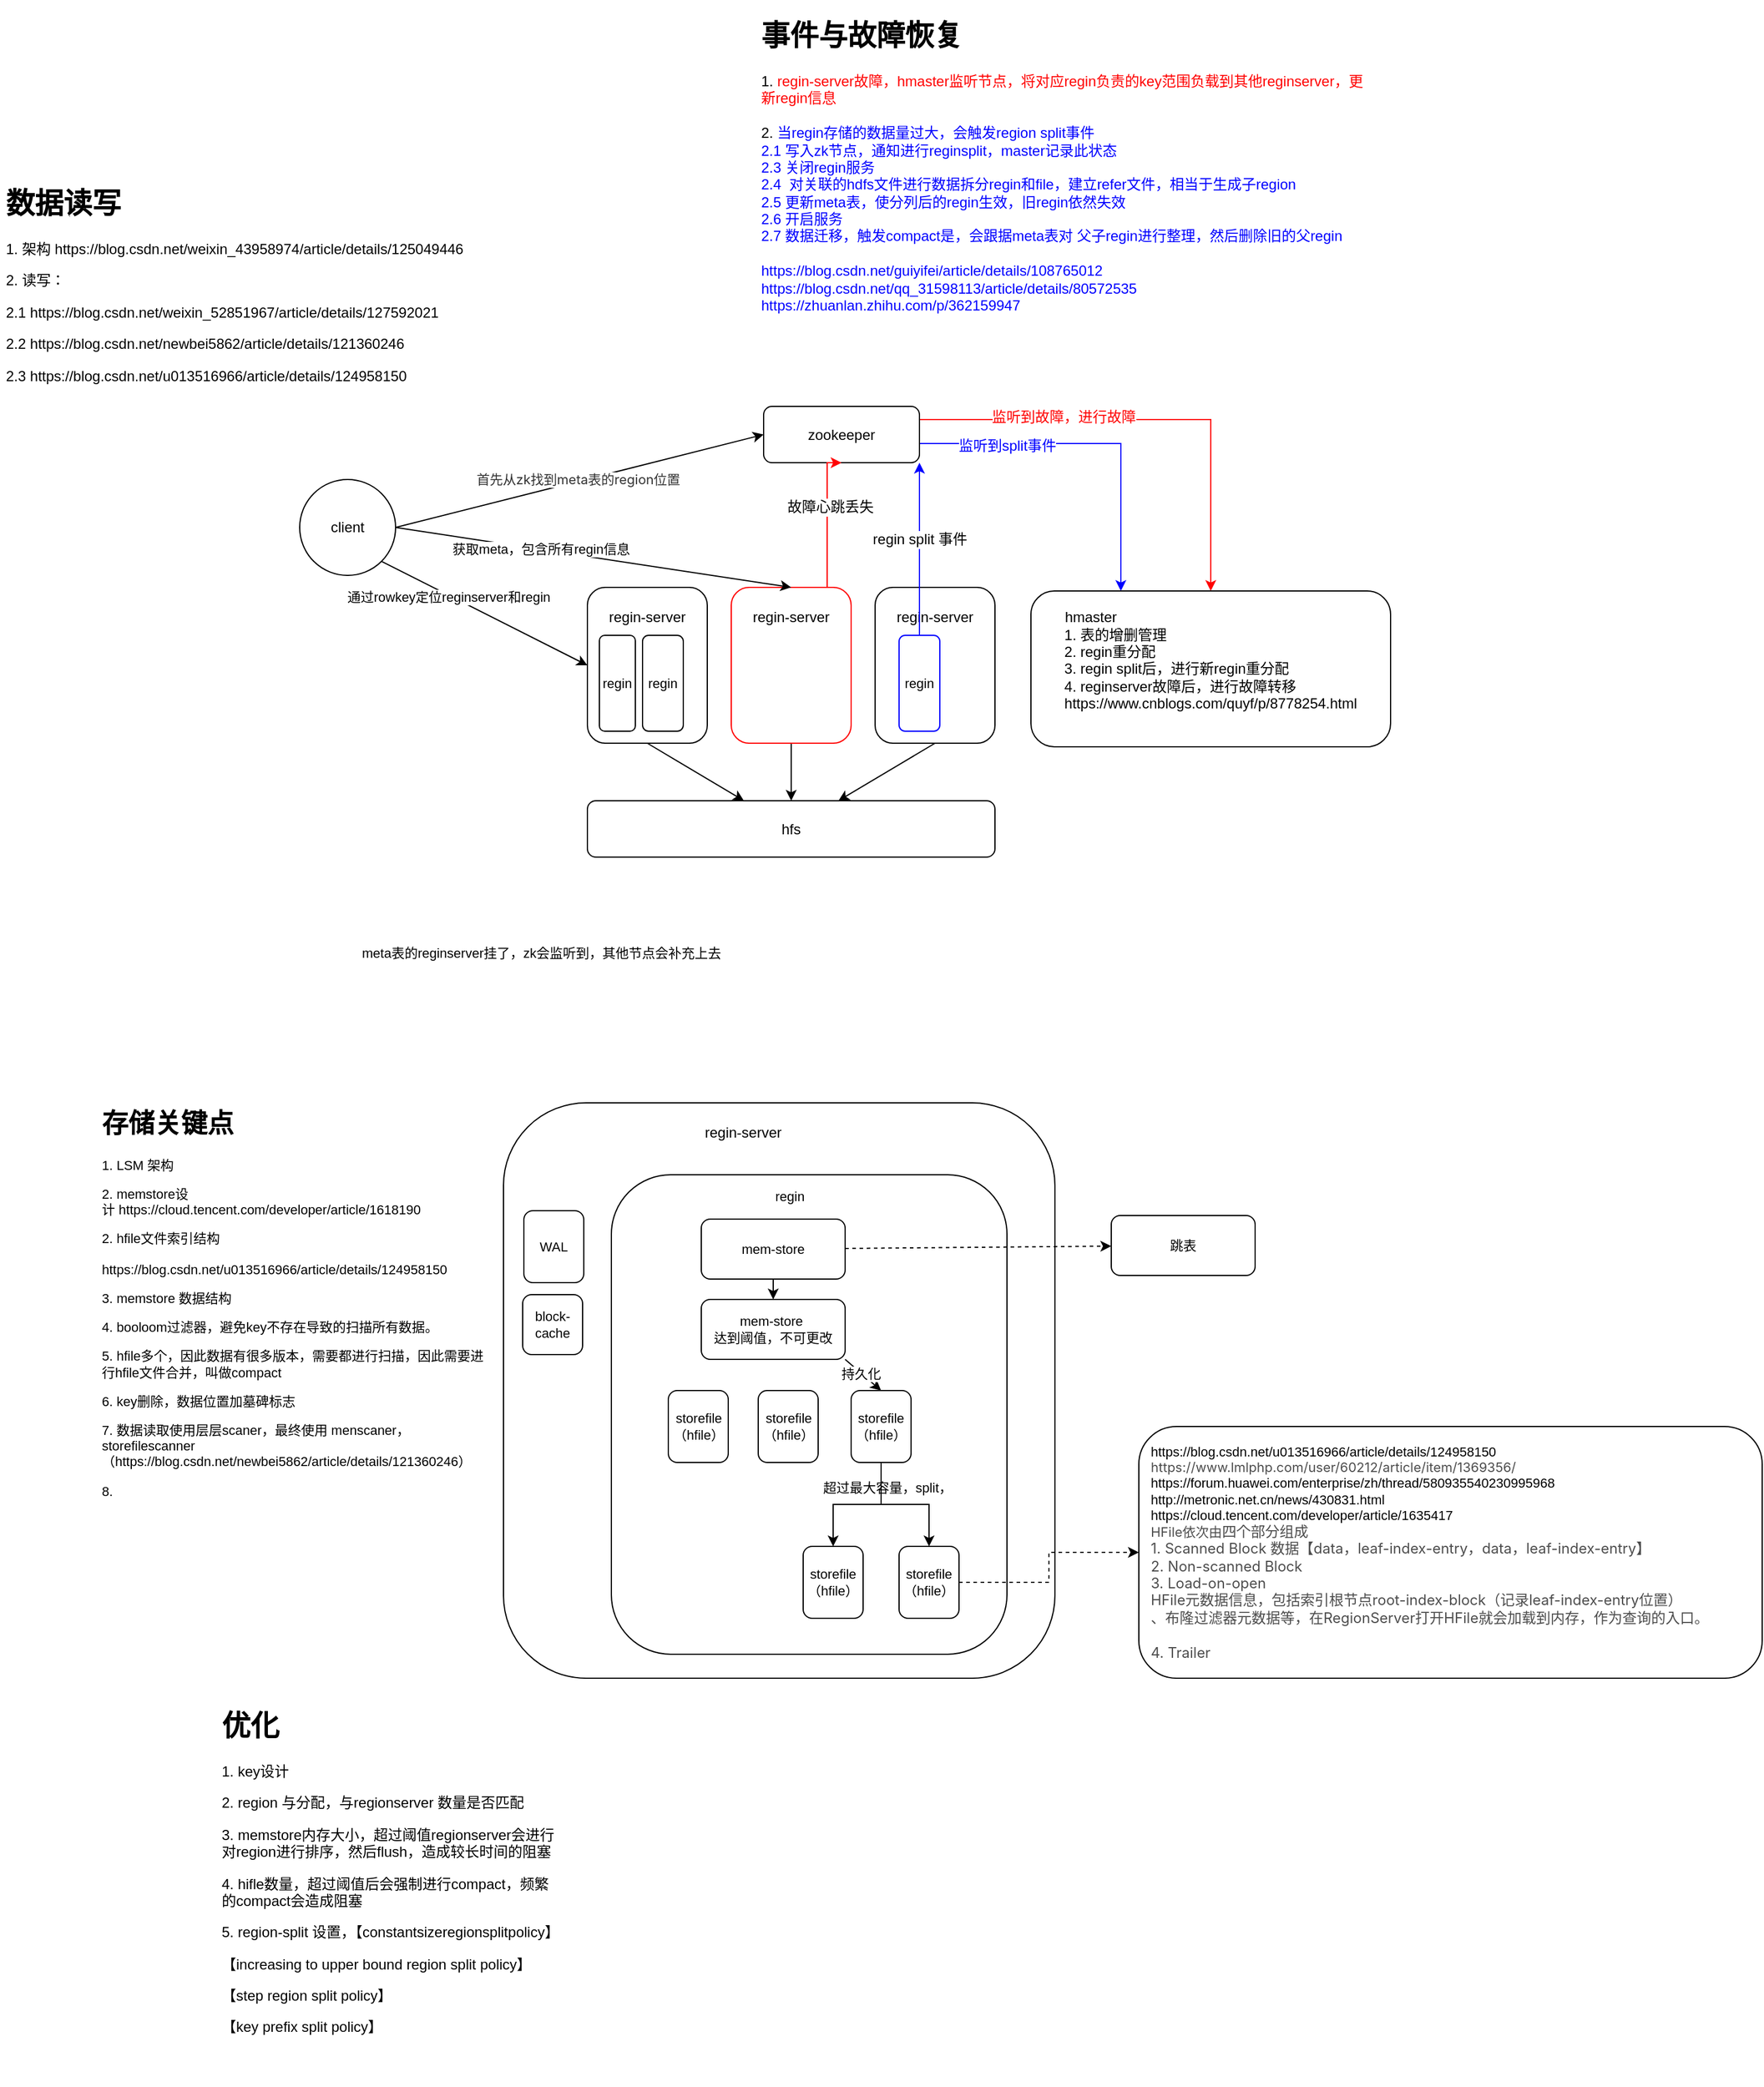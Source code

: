 <mxfile version="21.7.2" type="device" pages="5">
  <diagram id="6L225yIBTmWSjZVqdbAA" name="hbase">
    <mxGraphModel dx="2220" dy="1892" grid="1" gridSize="10" guides="1" tooltips="1" connect="1" arrows="1" fold="1" page="1" pageScale="1" pageWidth="827" pageHeight="1169" math="0" shadow="0">
      <root>
        <mxCell id="0" />
        <mxCell id="1" parent="0" />
        <mxCell id="sWG9DdwuY1MqRwgzmFm9-60" style="edgeStyle=orthogonalEdgeStyle;rounded=0;orthogonalLoop=1;jettySize=auto;html=1;exitX=1;exitY=0.75;exitDx=0;exitDy=0;entryX=0.5;entryY=0;entryDx=0;entryDy=0;strokeColor=#FF0000;fontSize=12;" parent="1" source="sWG9DdwuY1MqRwgzmFm9-1" target="sWG9DdwuY1MqRwgzmFm9-11" edge="1">
          <mxGeometry relative="1" as="geometry">
            <Array as="points">
              <mxPoint x="540" y="220" />
              <mxPoint x="790" y="220" />
            </Array>
          </mxGeometry>
        </mxCell>
        <mxCell id="sWG9DdwuY1MqRwgzmFm9-61" value="&lt;font color=&quot;#ff0000&quot;&gt;监听到故障，进行故障&lt;/font&gt;" style="edgeLabel;html=1;align=center;verticalAlign=middle;resizable=0;points=[];fontSize=12;" parent="sWG9DdwuY1MqRwgzmFm9-60" vertex="1" connectable="0">
          <mxGeometry x="-0.256" y="-2" relative="1" as="geometry">
            <mxPoint y="-4" as="offset" />
          </mxGeometry>
        </mxCell>
        <mxCell id="sWG9DdwuY1MqRwgzmFm9-65" style="edgeStyle=orthogonalEdgeStyle;rounded=0;orthogonalLoop=1;jettySize=auto;html=1;exitX=1;exitY=0.5;exitDx=0;exitDy=0;entryX=0.25;entryY=0;entryDx=0;entryDy=0;strokeColor=#0000FF;fontSize=12;" parent="1" source="sWG9DdwuY1MqRwgzmFm9-1" target="sWG9DdwuY1MqRwgzmFm9-11" edge="1">
          <mxGeometry relative="1" as="geometry">
            <Array as="points">
              <mxPoint x="540" y="240" />
              <mxPoint x="715" y="240" />
            </Array>
          </mxGeometry>
        </mxCell>
        <mxCell id="sWG9DdwuY1MqRwgzmFm9-66" value="&lt;font color=&quot;#0000ff&quot;&gt;监听到split事件&lt;/font&gt;" style="edgeLabel;html=1;align=center;verticalAlign=middle;resizable=0;points=[];fontSize=12;" parent="sWG9DdwuY1MqRwgzmFm9-65" vertex="1" connectable="0">
          <mxGeometry x="-0.396" y="-2" relative="1" as="geometry">
            <mxPoint as="offset" />
          </mxGeometry>
        </mxCell>
        <mxCell id="sWG9DdwuY1MqRwgzmFm9-1" value="zookeeper" style="rounded=1;whiteSpace=wrap;html=1;" parent="1" vertex="1">
          <mxGeometry x="417" y="209" width="130" height="47" as="geometry" />
        </mxCell>
        <mxCell id="sWG9DdwuY1MqRwgzmFm9-3" value="hfs" style="rounded=1;whiteSpace=wrap;html=1;" parent="1" vertex="1">
          <mxGeometry x="270" y="538" width="340" height="47" as="geometry" />
        </mxCell>
        <mxCell id="sWG9DdwuY1MqRwgzmFm9-25" style="edgeStyle=none;rounded=0;orthogonalLoop=1;jettySize=auto;html=1;exitX=0.5;exitY=1;exitDx=0;exitDy=0;fontSize=11;" parent="1" source="sWG9DdwuY1MqRwgzmFm9-4" target="sWG9DdwuY1MqRwgzmFm9-3" edge="1">
          <mxGeometry relative="1" as="geometry" />
        </mxCell>
        <mxCell id="sWG9DdwuY1MqRwgzmFm9-4" value="" style="rounded=1;whiteSpace=wrap;html=1;" parent="1" vertex="1">
          <mxGeometry x="270" y="360" width="100" height="130" as="geometry" />
        </mxCell>
        <mxCell id="sWG9DdwuY1MqRwgzmFm9-26" style="edgeStyle=none;rounded=0;orthogonalLoop=1;jettySize=auto;html=1;exitX=0.5;exitY=1;exitDx=0;exitDy=0;fontSize=11;" parent="1" source="sWG9DdwuY1MqRwgzmFm9-5" target="sWG9DdwuY1MqRwgzmFm9-3" edge="1">
          <mxGeometry relative="1" as="geometry" />
        </mxCell>
        <mxCell id="sWG9DdwuY1MqRwgzmFm9-58" style="edgeStyle=orthogonalEdgeStyle;rounded=0;orthogonalLoop=1;jettySize=auto;html=1;exitX=0.75;exitY=0;exitDx=0;exitDy=0;entryX=0.5;entryY=1;entryDx=0;entryDy=0;fontSize=12;strokeColor=#FF0000;" parent="1" source="sWG9DdwuY1MqRwgzmFm9-5" target="sWG9DdwuY1MqRwgzmFm9-1" edge="1">
          <mxGeometry relative="1" as="geometry">
            <Array as="points">
              <mxPoint x="470" y="360" />
              <mxPoint x="470" y="256" />
            </Array>
          </mxGeometry>
        </mxCell>
        <mxCell id="sWG9DdwuY1MqRwgzmFm9-59" value="&lt;div style=&quot;text-align: left;&quot;&gt;故障心跳丢失&amp;nbsp;&lt;/div&gt;" style="edgeLabel;html=1;align=center;verticalAlign=middle;resizable=0;points=[];fontSize=12;" parent="sWG9DdwuY1MqRwgzmFm9-58" vertex="1" connectable="0">
          <mxGeometry x="-0.327" y="2" relative="1" as="geometry">
            <mxPoint x="6" y="-32" as="offset" />
          </mxGeometry>
        </mxCell>
        <mxCell id="sWG9DdwuY1MqRwgzmFm9-5" value="" style="rounded=1;whiteSpace=wrap;html=1;strokeColor=#FF0000;" parent="1" vertex="1">
          <mxGeometry x="390" y="360" width="100" height="130" as="geometry" />
        </mxCell>
        <mxCell id="sWG9DdwuY1MqRwgzmFm9-27" style="edgeStyle=none;rounded=0;orthogonalLoop=1;jettySize=auto;html=1;exitX=0.5;exitY=1;exitDx=0;exitDy=0;fontSize=11;" parent="1" source="sWG9DdwuY1MqRwgzmFm9-6" target="sWG9DdwuY1MqRwgzmFm9-3" edge="1">
          <mxGeometry relative="1" as="geometry" />
        </mxCell>
        <mxCell id="sWG9DdwuY1MqRwgzmFm9-6" value="" style="rounded=1;whiteSpace=wrap;html=1;" parent="1" vertex="1">
          <mxGeometry x="510" y="360" width="100" height="130" as="geometry" />
        </mxCell>
        <mxCell id="sWG9DdwuY1MqRwgzmFm9-7" value="regin-server" style="text;html=1;strokeColor=none;fillColor=none;align=center;verticalAlign=middle;whiteSpace=wrap;rounded=0;" parent="1" vertex="1">
          <mxGeometry x="280" y="370" width="80" height="30" as="geometry" />
        </mxCell>
        <mxCell id="sWG9DdwuY1MqRwgzmFm9-8" value="regin-server" style="text;html=1;strokeColor=none;fillColor=none;align=center;verticalAlign=middle;whiteSpace=wrap;rounded=0;" parent="1" vertex="1">
          <mxGeometry x="400" y="370" width="80" height="30" as="geometry" />
        </mxCell>
        <mxCell id="sWG9DdwuY1MqRwgzmFm9-9" value="regin-server" style="text;html=1;strokeColor=none;fillColor=none;align=center;verticalAlign=middle;whiteSpace=wrap;rounded=0;" parent="1" vertex="1">
          <mxGeometry x="520" y="370" width="80" height="30" as="geometry" />
        </mxCell>
        <mxCell id="sWG9DdwuY1MqRwgzmFm9-11" value="&lt;div style=&quot;text-align: left;&quot;&gt;1. 表的增删管理&lt;/div&gt;&lt;div style=&quot;text-align: left;&quot;&gt;2. regin重分配&lt;/div&gt;&lt;div style=&quot;text-align: left;&quot;&gt;3. regin split后，进行新regin重分配&lt;/div&gt;&lt;div style=&quot;text-align: left;&quot;&gt;4. reginserver故障后，进行故障转移&lt;/div&gt;&lt;div style=&quot;text-align: left;&quot;&gt;https://www.cnblogs.com/quyf/p/8778254.html&lt;br&gt;&lt;/div&gt;" style="rounded=1;whiteSpace=wrap;html=1;" parent="1" vertex="1">
          <mxGeometry x="640" y="363" width="300" height="130" as="geometry" />
        </mxCell>
        <mxCell id="sWG9DdwuY1MqRwgzmFm9-12" value="hmaster" style="text;html=1;strokeColor=none;fillColor=none;align=center;verticalAlign=middle;whiteSpace=wrap;rounded=0;" parent="1" vertex="1">
          <mxGeometry x="650" y="370" width="80" height="30" as="geometry" />
        </mxCell>
        <mxCell id="sWG9DdwuY1MqRwgzmFm9-14" style="rounded=0;orthogonalLoop=1;jettySize=auto;html=1;exitX=1;exitY=0.5;exitDx=0;exitDy=0;entryX=0;entryY=0.5;entryDx=0;entryDy=0;" parent="1" source="sWG9DdwuY1MqRwgzmFm9-13" target="sWG9DdwuY1MqRwgzmFm9-1" edge="1">
          <mxGeometry relative="1" as="geometry" />
        </mxCell>
        <mxCell id="sWG9DdwuY1MqRwgzmFm9-16" value="&lt;span style=&quot;caret-color: rgb(51, 51, 51); color: rgb(51, 51, 51); font-family: -apple-system, &amp;quot;SF UI Text&amp;quot;, Arial, &amp;quot;PingFang SC&amp;quot;, &amp;quot;Hiragino Sans GB&amp;quot;, &amp;quot;Microsoft YaHei&amp;quot;, &amp;quot;WenQuanYi Micro Hei&amp;quot;, sans-serif, SimHei, SimSun; text-align: left;&quot;&gt;&lt;font style=&quot;font-size: 11px;&quot;&gt;首先从zk找到meta表的region位置&lt;/font&gt;&lt;/span&gt;" style="edgeLabel;html=1;align=center;verticalAlign=middle;resizable=0;points=[];" parent="sWG9DdwuY1MqRwgzmFm9-14" vertex="1" connectable="0">
          <mxGeometry x="-0.311" y="2" relative="1" as="geometry">
            <mxPoint x="47" y="-12" as="offset" />
          </mxGeometry>
        </mxCell>
        <mxCell id="sWG9DdwuY1MqRwgzmFm9-21" style="edgeStyle=none;rounded=0;orthogonalLoop=1;jettySize=auto;html=1;exitX=1;exitY=0.5;exitDx=0;exitDy=0;entryX=0.5;entryY=0;entryDx=0;entryDy=0;fontSize=11;" parent="1" source="sWG9DdwuY1MqRwgzmFm9-13" target="sWG9DdwuY1MqRwgzmFm9-5" edge="1">
          <mxGeometry relative="1" as="geometry" />
        </mxCell>
        <mxCell id="sWG9DdwuY1MqRwgzmFm9-22" value="获取meta，包含所有regin信息" style="edgeLabel;html=1;align=center;verticalAlign=middle;resizable=0;points=[];fontSize=11;" parent="sWG9DdwuY1MqRwgzmFm9-21" vertex="1" connectable="0">
          <mxGeometry x="-0.268" y="1" relative="1" as="geometry">
            <mxPoint as="offset" />
          </mxGeometry>
        </mxCell>
        <mxCell id="sWG9DdwuY1MqRwgzmFm9-23" style="edgeStyle=none;rounded=0;orthogonalLoop=1;jettySize=auto;html=1;exitX=1;exitY=1;exitDx=0;exitDy=0;entryX=0;entryY=0.5;entryDx=0;entryDy=0;fontSize=11;" parent="1" source="sWG9DdwuY1MqRwgzmFm9-13" target="sWG9DdwuY1MqRwgzmFm9-4" edge="1">
          <mxGeometry relative="1" as="geometry" />
        </mxCell>
        <mxCell id="sWG9DdwuY1MqRwgzmFm9-24" value="通过rowkey定位reginserver和regin" style="edgeLabel;html=1;align=center;verticalAlign=middle;resizable=0;points=[];fontSize=11;" parent="sWG9DdwuY1MqRwgzmFm9-23" vertex="1" connectable="0">
          <mxGeometry x="-0.344" y="-1" relative="1" as="geometry">
            <mxPoint as="offset" />
          </mxGeometry>
        </mxCell>
        <mxCell id="sWG9DdwuY1MqRwgzmFm9-13" value="client" style="ellipse;whiteSpace=wrap;html=1;aspect=fixed;" parent="1" vertex="1">
          <mxGeometry x="30" y="270" width="80" height="80" as="geometry" />
        </mxCell>
        <mxCell id="sWG9DdwuY1MqRwgzmFm9-29" value="&lt;div style=&quot;&quot;&gt;&lt;div style=&quot;&quot;&gt;&lt;div style=&quot;&quot;&gt;&lt;div style=&quot;&quot;&gt;&lt;div style=&quot;&quot;&gt;&lt;div style=&quot;&quot;&gt;&lt;div style=&quot;&quot;&gt;&lt;div style=&quot;&quot;&gt;&lt;div style=&quot;&quot;&gt;&lt;div style=&quot;&quot;&gt;&lt;div style=&quot;&quot;&gt;&lt;div style=&quot;&quot;&gt;&lt;div style=&quot;&quot;&gt;meta表的reginserver挂了，zk会监听到，其他节点会补充上去&lt;/div&gt;&lt;/div&gt;&lt;/div&gt;&lt;/div&gt;&lt;/div&gt;&lt;/div&gt;&lt;/div&gt;&lt;/div&gt;&lt;/div&gt;&lt;/div&gt;&lt;/div&gt;&lt;/div&gt;&lt;/div&gt;" style="text;html=1;strokeColor=none;fillColor=none;align=left;verticalAlign=middle;whiteSpace=wrap;rounded=0;fontSize=11;" parent="1" vertex="1">
          <mxGeometry x="80" y="650" width="400" height="30" as="geometry" />
        </mxCell>
        <mxCell id="sWG9DdwuY1MqRwgzmFm9-30" value="regin" style="rounded=1;whiteSpace=wrap;html=1;fontSize=11;" parent="1" vertex="1">
          <mxGeometry x="280" y="400" width="30" height="80" as="geometry" />
        </mxCell>
        <mxCell id="sWG9DdwuY1MqRwgzmFm9-31" value="regin" style="rounded=1;whiteSpace=wrap;html=1;fontSize=11;" parent="1" vertex="1">
          <mxGeometry x="316" y="400" width="34" height="80" as="geometry" />
        </mxCell>
        <mxCell id="sWG9DdwuY1MqRwgzmFm9-32" value="" style="rounded=1;whiteSpace=wrap;html=1;" parent="1" vertex="1">
          <mxGeometry x="200" y="790" width="460" height="480" as="geometry" />
        </mxCell>
        <mxCell id="sWG9DdwuY1MqRwgzmFm9-33" value="regin-server" style="text;html=1;strokeColor=none;fillColor=none;align=center;verticalAlign=middle;whiteSpace=wrap;rounded=0;" parent="1" vertex="1">
          <mxGeometry x="360" y="800" width="80" height="30" as="geometry" />
        </mxCell>
        <mxCell id="sWG9DdwuY1MqRwgzmFm9-34" value="" style="rounded=1;whiteSpace=wrap;html=1;fontSize=11;" parent="1" vertex="1">
          <mxGeometry x="290" y="850" width="330" height="400" as="geometry" />
        </mxCell>
        <mxCell id="sWG9DdwuY1MqRwgzmFm9-35" value="regin" style="text;html=1;strokeColor=none;fillColor=none;align=center;verticalAlign=middle;whiteSpace=wrap;rounded=0;fontSize=11;" parent="1" vertex="1">
          <mxGeometry x="409" y="853" width="60" height="30" as="geometry" />
        </mxCell>
        <mxCell id="sWG9DdwuY1MqRwgzmFm9-42" value="" style="edgeStyle=none;rounded=0;orthogonalLoop=1;jettySize=auto;html=1;fontSize=11;dashed=1;" parent="1" source="sWG9DdwuY1MqRwgzmFm9-36" target="sWG9DdwuY1MqRwgzmFm9-41" edge="1">
          <mxGeometry relative="1" as="geometry" />
        </mxCell>
        <mxCell id="sWG9DdwuY1MqRwgzmFm9-49" style="edgeStyle=none;rounded=0;orthogonalLoop=1;jettySize=auto;html=1;exitX=0.5;exitY=1;exitDx=0;exitDy=0;fontSize=11;" parent="1" source="sWG9DdwuY1MqRwgzmFm9-36" target="sWG9DdwuY1MqRwgzmFm9-45" edge="1">
          <mxGeometry relative="1" as="geometry" />
        </mxCell>
        <mxCell id="sWG9DdwuY1MqRwgzmFm9-36" value="mem-store" style="rounded=1;whiteSpace=wrap;html=1;fontSize=11;" parent="1" vertex="1">
          <mxGeometry x="365" y="887" width="120" height="50" as="geometry" />
        </mxCell>
        <mxCell id="sWG9DdwuY1MqRwgzmFm9-37" value="storefile&lt;br&gt;（hfile）" style="rounded=1;whiteSpace=wrap;html=1;fontSize=11;" parent="1" vertex="1">
          <mxGeometry x="337.5" y="1030" width="50" height="60" as="geometry" />
        </mxCell>
        <mxCell id="sWG9DdwuY1MqRwgzmFm9-38" value="storefile&lt;br&gt;（hfile）" style="rounded=1;whiteSpace=wrap;html=1;fontSize=11;" parent="1" vertex="1">
          <mxGeometry x="412.5" y="1030" width="50" height="60" as="geometry" />
        </mxCell>
        <mxCell id="sWG9DdwuY1MqRwgzmFm9-39" value="WAL" style="rounded=1;whiteSpace=wrap;html=1;fontSize=11;" parent="1" vertex="1">
          <mxGeometry x="217" y="880" width="50" height="60" as="geometry" />
        </mxCell>
        <mxCell id="sWG9DdwuY1MqRwgzmFm9-40" value="block-cache" style="rounded=1;whiteSpace=wrap;html=1;fontSize=11;" parent="1" vertex="1">
          <mxGeometry x="216" y="950" width="50" height="50" as="geometry" />
        </mxCell>
        <mxCell id="sWG9DdwuY1MqRwgzmFm9-41" value="跳表" style="rounded=1;whiteSpace=wrap;html=1;fontSize=11;" parent="1" vertex="1">
          <mxGeometry x="707" y="884" width="120" height="50" as="geometry" />
        </mxCell>
        <mxCell id="sWG9DdwuY1MqRwgzmFm9-44" value="&lt;h1&gt;存储关键点&lt;/h1&gt;&lt;p&gt;1. LSM 架构&lt;/p&gt;&lt;p&gt;2. memstore设计&amp;nbsp;https://cloud.tencent.com/developer/article/1618190&lt;/p&gt;&lt;p&gt;2. hfile文件索引结构&amp;nbsp;&lt;/p&gt;https://blog.csdn.net/u013516966/article/details/124958150&lt;span style=&quot;caret-color: rgb(77, 77, 77); color: rgb(77, 77, 77); font-family: -apple-system, &amp;quot;SF UI Text&amp;quot;, Arial, &amp;quot;PingFang SC&amp;quot;, &amp;quot;Hiragino Sans GB&amp;quot;, &amp;quot;Microsoft YaHei&amp;quot;, &amp;quot;WenQuanYi Micro Hei&amp;quot;, sans-serif, SimHei, SimSun; background-color: rgb(255, 255, 255); font-size: 12px;&quot;&gt;&lt;br&gt;&lt;/span&gt;&lt;p&gt;3. memstore 数据结构&lt;/p&gt;&lt;p&gt;4. booloom过滤器，避免key不存在导致的扫描所有数据。&lt;/p&gt;&lt;p&gt;5. hfile多个，因此数据有很多版本，需要都进行扫描，因此需要进行hfile文件合并，叫做compact&lt;/p&gt;&lt;p&gt;6. key删除，数据位置加墓碑标志&lt;/p&gt;&lt;p&gt;7. 数据读取使用层层scaner，最终使用 menscaner， storefilescanner（https://blog.csdn.net/newbei5862/article/details/121360246）&lt;/p&gt;&lt;p&gt;8.&amp;nbsp;&lt;/p&gt;" style="text;html=1;strokeColor=none;fillColor=none;spacing=5;spacingTop=-20;whiteSpace=wrap;overflow=hidden;rounded=0;fontSize=11;" parent="1" vertex="1">
          <mxGeometry x="-140" y="790" width="330" height="330" as="geometry" />
        </mxCell>
        <mxCell id="sWG9DdwuY1MqRwgzmFm9-47" style="edgeStyle=none;rounded=0;orthogonalLoop=1;jettySize=auto;html=1;exitX=1;exitY=1;exitDx=0;exitDy=0;entryX=0.5;entryY=0;entryDx=0;entryDy=0;fontSize=11;" parent="1" source="sWG9DdwuY1MqRwgzmFm9-45" target="sWG9DdwuY1MqRwgzmFm9-46" edge="1">
          <mxGeometry relative="1" as="geometry" />
        </mxCell>
        <mxCell id="sWG9DdwuY1MqRwgzmFm9-48" value="持久化" style="edgeLabel;html=1;align=center;verticalAlign=middle;resizable=0;points=[];fontSize=11;" parent="sWG9DdwuY1MqRwgzmFm9-47" vertex="1" connectable="0">
          <mxGeometry x="-0.123" relative="1" as="geometry">
            <mxPoint as="offset" />
          </mxGeometry>
        </mxCell>
        <mxCell id="sWG9DdwuY1MqRwgzmFm9-45" value="mem-store&amp;nbsp;&lt;br&gt;达到阈值，不可更改" style="rounded=1;whiteSpace=wrap;html=1;fontSize=11;" parent="1" vertex="1">
          <mxGeometry x="365" y="954" width="120" height="50" as="geometry" />
        </mxCell>
        <mxCell id="sWG9DdwuY1MqRwgzmFm9-51" value="" style="edgeStyle=orthogonalEdgeStyle;rounded=0;orthogonalLoop=1;jettySize=auto;html=1;fontSize=11;" parent="1" source="sWG9DdwuY1MqRwgzmFm9-46" target="sWG9DdwuY1MqRwgzmFm9-50" edge="1">
          <mxGeometry relative="1" as="geometry" />
        </mxCell>
        <mxCell id="sWG9DdwuY1MqRwgzmFm9-52" value="超过最大容量，split，" style="edgeLabel;html=1;align=center;verticalAlign=middle;resizable=0;points=[];fontSize=11;" parent="sWG9DdwuY1MqRwgzmFm9-51" vertex="1" connectable="0">
          <mxGeometry x="-0.114" relative="1" as="geometry">
            <mxPoint x="18" y="-14" as="offset" />
          </mxGeometry>
        </mxCell>
        <mxCell id="sWG9DdwuY1MqRwgzmFm9-54" style="edgeStyle=orthogonalEdgeStyle;rounded=0;orthogonalLoop=1;jettySize=auto;html=1;exitX=0.5;exitY=1;exitDx=0;exitDy=0;entryX=0.5;entryY=0;entryDx=0;entryDy=0;fontSize=11;" parent="1" source="sWG9DdwuY1MqRwgzmFm9-46" target="sWG9DdwuY1MqRwgzmFm9-53" edge="1">
          <mxGeometry relative="1" as="geometry" />
        </mxCell>
        <mxCell id="sWG9DdwuY1MqRwgzmFm9-46" value="storefile&lt;br&gt;（hfile）" style="rounded=1;whiteSpace=wrap;html=1;fontSize=11;" parent="1" vertex="1">
          <mxGeometry x="490" y="1030" width="50" height="60" as="geometry" />
        </mxCell>
        <mxCell id="sWG9DdwuY1MqRwgzmFm9-50" value="storefile&lt;br&gt;（hfile）" style="rounded=1;whiteSpace=wrap;html=1;fontSize=11;" parent="1" vertex="1">
          <mxGeometry x="450" y="1160" width="50" height="60" as="geometry" />
        </mxCell>
        <mxCell id="sWG9DdwuY1MqRwgzmFm9-56" value="" style="edgeStyle=orthogonalEdgeStyle;rounded=0;orthogonalLoop=1;jettySize=auto;html=1;fontSize=11;dashed=1;" parent="1" source="sWG9DdwuY1MqRwgzmFm9-53" target="sWG9DdwuY1MqRwgzmFm9-55" edge="1">
          <mxGeometry relative="1" as="geometry" />
        </mxCell>
        <mxCell id="sWG9DdwuY1MqRwgzmFm9-53" value="storefile&lt;br&gt;（hfile）" style="rounded=1;whiteSpace=wrap;html=1;fontSize=11;" parent="1" vertex="1">
          <mxGeometry x="530" y="1160" width="50" height="60" as="geometry" />
        </mxCell>
        <mxCell id="sWG9DdwuY1MqRwgzmFm9-55" value="https://blog.csdn.net/u013516966/article/details/124958150&lt;br&gt;&lt;span style=&quot;background-color: rgb(255, 255, 255);&quot;&gt;&lt;font face=&quot;-apple-system, SF UI Text, Arial, PingFang SC, Hiragino Sans GB, Microsoft YaHei, WenQuanYi Micro Hei, sans-serif, SimHei, SimSun&quot; color=&quot;#4d4d4d&quot;&gt;https://www.lmlphp.com/user/60212/article/item/1369356/&lt;br&gt;&lt;/font&gt;https://forum.huawei.com/enterprise/zh/thread/580935540230995968&lt;br&gt;http://metronic.net.cn/news/430831.html&lt;br&gt;https://cloud.tencent.com/developer/article/1635417&lt;br&gt;&lt;font face=&quot;-apple-system, SF UI Text, Arial, PingFang SC, Hiragino Sans GB, Microsoft YaHei, WenQuanYi Micro Hei, sans-serif, SimHei, SimSun&quot; color=&quot;#4d4d4d&quot;&gt;&lt;span style=&quot;caret-color: rgb(77, 77, 77);&quot;&gt;HFile依次由&lt;/span&gt;&lt;/font&gt;&lt;/span&gt;&lt;span style=&quot;caret-color: rgb(77, 77, 77); color: rgb(77, 77, 77); font-family: -apple-system, &amp;quot;SF UI Text&amp;quot;, Arial, &amp;quot;PingFang SC&amp;quot;, &amp;quot;Hiragino Sans GB&amp;quot;, &amp;quot;Microsoft YaHei&amp;quot;, &amp;quot;WenQuanYi Micro Hei&amp;quot;, sans-serif, SimHei, SimSun; font-size: 12px; background-color: rgb(255, 255, 255);&quot;&gt;四个部分组成&lt;/span&gt;&lt;span style=&quot;caret-color: rgb(77, 77, 77); color: rgb(77, 77, 77); font-family: -apple-system, &amp;quot;SF UI Text&amp;quot;, Arial, &amp;quot;PingFang SC&amp;quot;, &amp;quot;Hiragino Sans GB&amp;quot;, &amp;quot;Microsoft YaHei&amp;quot;, &amp;quot;WenQuanYi Micro Hei&amp;quot;, sans-serif, SimHei, SimSun; background-color: rgb(255, 255, 255); font-size: 12px;&quot;&gt;&lt;br&gt;1. Scanned Block 数据【data，leaf-index-entry，data，leaf-index-entry】&lt;br&gt;2. Non-scanned Block&amp;nbsp;&lt;br&gt;3. Load-on-open&amp;nbsp;&lt;br&gt;&lt;/span&gt;&lt;span style=&quot;caret-color: rgb(77, 77, 77); color: rgb(77, 77, 77); font-family: -apple-system, &amp;quot;SF UI Text&amp;quot;, Arial, &amp;quot;PingFang SC&amp;quot;, &amp;quot;Hiragino Sans GB&amp;quot;, &amp;quot;Microsoft YaHei&amp;quot;, &amp;quot;WenQuanYi Micro Hei&amp;quot;, sans-serif, SimHei, SimSun; background-color: rgb(255, 255, 255);&quot;&gt;&lt;font style=&quot;font-size: 12px;&quot;&gt;&lt;span style=&quot;&quot;&gt; &lt;/span&gt;&lt;span style=&quot;&quot;&gt; &lt;/span&gt;HFile元数据信息，包括索引根节点root-index-block（记录leaf-index-entry位置）&lt;/font&gt;&lt;/span&gt;&lt;span style=&quot;caret-color: rgb(77, 77, 77); color: rgb(77, 77, 77); font-family: -apple-system, &amp;quot;SF UI Text&amp;quot;, Arial, &amp;quot;PingFang SC&amp;quot;, &amp;quot;Hiragino Sans GB&amp;quot;, &amp;quot;Microsoft YaHei&amp;quot;, &amp;quot;WenQuanYi Micro Hei&amp;quot;, sans-serif, SimHei, SimSun; background-color: rgb(255, 255, 255);&quot;&gt;&lt;font style=&quot;font-size: 12px;&quot;&gt;&lt;br&gt;、布隆过滤器元数据等，在RegionServer打开HFile就会加载到内存，作为查询的入口。&lt;/font&gt;&lt;/span&gt;&lt;span style=&quot;caret-color: rgb(77, 77, 77); color: rgb(77, 77, 77); font-family: -apple-system, &amp;quot;SF UI Text&amp;quot;, Arial, &amp;quot;PingFang SC&amp;quot;, &amp;quot;Hiragino Sans GB&amp;quot;, &amp;quot;Microsoft YaHei&amp;quot;, &amp;quot;WenQuanYi Micro Hei&amp;quot;, sans-serif, SimHei, SimSun; background-color: rgb(255, 255, 255); font-size: 12px;&quot;&gt;&lt;br&gt;&lt;br&gt;4. Trailer&lt;/span&gt;" style="rounded=1;whiteSpace=wrap;html=1;fontSize=11;align=left;spacingLeft=8;" parent="1" vertex="1">
          <mxGeometry x="730" y="1060" width="520" height="210" as="geometry" />
        </mxCell>
        <mxCell id="sWG9DdwuY1MqRwgzmFm9-57" value="&lt;h1&gt;数据读写&lt;/h1&gt;&lt;p&gt;1. 架构&amp;nbsp;https://blog.csdn.net/weixin_43958974/article/details/125049446&lt;/p&gt;&lt;p&gt;2. 读写：&lt;/p&gt;&lt;p&gt;2.1 https://blog.csdn.net/weixin_52851967/article/details/127592021&lt;/p&gt;&lt;p&gt;2.2 https://blog.csdn.net/newbei5862/article/details/121360246&lt;br&gt;&lt;/p&gt;&lt;p&gt;2.3 https://blog.csdn.net/u013516966/article/details/124958150&lt;/p&gt;" style="text;html=1;strokeColor=none;fillColor=none;spacing=5;spacingTop=-20;whiteSpace=wrap;overflow=hidden;rounded=0;fontSize=12;" parent="1" vertex="1">
          <mxGeometry x="-220" y="20" width="460" height="190" as="geometry" />
        </mxCell>
        <mxCell id="sWG9DdwuY1MqRwgzmFm9-63" style="edgeStyle=orthogonalEdgeStyle;rounded=0;orthogonalLoop=1;jettySize=auto;html=1;exitX=0.5;exitY=0;exitDx=0;exitDy=0;entryX=1;entryY=1;entryDx=0;entryDy=0;strokeColor=#0000FF;fontSize=12;" parent="1" source="sWG9DdwuY1MqRwgzmFm9-62" target="sWG9DdwuY1MqRwgzmFm9-1" edge="1">
          <mxGeometry relative="1" as="geometry">
            <Array as="points">
              <mxPoint x="547" y="257" />
            </Array>
          </mxGeometry>
        </mxCell>
        <mxCell id="sWG9DdwuY1MqRwgzmFm9-64" value="regin split 事件" style="edgeLabel;html=1;align=center;verticalAlign=middle;resizable=0;points=[];fontSize=12;" parent="sWG9DdwuY1MqRwgzmFm9-63" vertex="1" connectable="0">
          <mxGeometry x="0.12" relative="1" as="geometry">
            <mxPoint as="offset" />
          </mxGeometry>
        </mxCell>
        <mxCell id="sWG9DdwuY1MqRwgzmFm9-62" value="regin" style="rounded=1;whiteSpace=wrap;html=1;fontSize=11;strokeColor=#0000FF;" parent="1" vertex="1">
          <mxGeometry x="530" y="400" width="34" height="80" as="geometry" />
        </mxCell>
        <mxCell id="sWG9DdwuY1MqRwgzmFm9-67" value="&lt;h1&gt;&lt;font color=&quot;#000000&quot;&gt;事件与故障恢复&lt;/font&gt;&lt;/h1&gt;&lt;p&gt;&lt;/p&gt;&lt;font color=&quot;#000000&quot;&gt;1.&amp;nbsp;&lt;/font&gt;&lt;span style=&quot;caret-color: rgb(0, 0, 0);&quot;&gt;&lt;font color=&quot;#ff0000&quot;&gt;regin-server故障，hmaster监听节点，将对应regin负责的key范围负载到其他reginserver，更新regin信息&lt;/font&gt;&lt;br&gt;&lt;br&gt;&lt;font color=&quot;#000000&quot;&gt;2. &lt;/font&gt;当regin存储的数据量过大，会触发region split事件&lt;br&gt;2.1 写入zk节点，通知进行reginsplit，master记录此状态&lt;br&gt;&lt;/span&gt;&lt;span style=&quot;caret-color: rgb(0, 0, 0);&quot;&gt;2.3 关闭regin服务&lt;br&gt;&lt;/span&gt;&lt;span style=&quot;caret-color: rgb(0, 0, 0);&quot;&gt;2.4 &amp;nbsp;&lt;/span&gt;&lt;span style=&quot;caret-color: rgb(0, 0, 0);&quot;&gt;对关联的hdfs文件进行数据拆分regin和file，建立refer文件，相当于生成子region&lt;br&gt;&lt;/span&gt;&lt;span style=&quot;caret-color: rgb(0, 0, 0);&quot;&gt;2.5 更新meta表，使分列后的regin生效，旧regin依然失效&lt;br&gt;2.6 开启服务&lt;br&gt;2.7 数据迁移，触发compact是，会跟据meta表对 父子regin进行整理，然后删除旧的父regin&lt;br&gt;&lt;br&gt;&lt;/span&gt;https://blog.csdn.net/guiyifei/article/details/108765012&lt;br&gt;https://blog.csdn.net/qq_31598113/article/details/80572535&lt;br&gt;https://zhuanlan.zhihu.com/p/362159947&lt;span style=&quot;caret-color: rgb(0, 0, 0);&quot;&gt;&lt;br&gt;&lt;/span&gt;" style="text;html=1;strokeColor=none;fillColor=none;spacing=5;spacingTop=-20;whiteSpace=wrap;overflow=hidden;rounded=0;fontSize=12;fontColor=#0000FF;" parent="1" vertex="1">
          <mxGeometry x="410" y="-120" width="520" height="280" as="geometry" />
        </mxCell>
        <mxCell id="2TXvQsUcI2ktR1J6kPUb-1" value="&lt;h1&gt;优化&lt;/h1&gt;&lt;p&gt;1. key设计&lt;/p&gt;&lt;p&gt;2. region 与分配，与regionserver 数量是否匹配&lt;/p&gt;&lt;p&gt;3. memstore内存大小，超过阈值regionserver会进行对region进行排序，然后flush，造成较长时间的阻塞&lt;/p&gt;&lt;p&gt;4. hifle数量，超过阈值后会强制进行compact，频繁的compact会造成阻塞&lt;/p&gt;&lt;p&gt;5. region-split 设置，【constantsizeregionsplitpolicy&lt;span style=&quot;background-color: initial;&quot;&gt;】&lt;/span&gt;&lt;/p&gt;&lt;p&gt;&lt;span style=&quot;background-color: initial;&quot;&gt;【increasing to upper bound region split policy】&lt;/span&gt;&lt;/p&gt;&lt;p&gt;【step region split policy】&lt;/p&gt;&lt;p&gt;【key prefix split policy】&lt;/p&gt;" style="text;html=1;strokeColor=none;fillColor=none;spacing=5;spacingTop=-20;whiteSpace=wrap;overflow=hidden;rounded=0;" parent="1" vertex="1">
          <mxGeometry x="-40" y="1290" width="290" height="320" as="geometry" />
        </mxCell>
      </root>
    </mxGraphModel>
  </diagram>
  <diagram id="Z31aCEj5SxCEkg4cwu7V" name="flink">
    <mxGraphModel dx="1416" dy="1597" grid="1" gridSize="10" guides="1" tooltips="1" connect="1" arrows="1" fold="1" page="1" pageScale="1" pageWidth="1169" pageHeight="827" math="0" shadow="0">
      <root>
        <mxCell id="0" />
        <mxCell id="1" parent="0" />
        <mxCell id="Mzp5cuZsO0-j_MJB2tly-4" style="edgeStyle=orthogonalEdgeStyle;rounded=0;orthogonalLoop=1;jettySize=auto;html=1;exitX=1;exitY=0.5;exitDx=0;exitDy=0;" parent="1" source="Mzp5cuZsO0-j_MJB2tly-1" target="Mzp5cuZsO0-j_MJB2tly-3" edge="1">
          <mxGeometry relative="1" as="geometry" />
        </mxCell>
        <mxCell id="Mzp5cuZsO0-j_MJB2tly-5" value="提交任务" style="edgeLabel;html=1;align=center;verticalAlign=middle;resizable=0;points=[];" parent="Mzp5cuZsO0-j_MJB2tly-4" vertex="1" connectable="0">
          <mxGeometry x="-0.1" relative="1" as="geometry">
            <mxPoint as="offset" />
          </mxGeometry>
        </mxCell>
        <mxCell id="Mzp5cuZsO0-j_MJB2tly-1" value="client" style="rounded=1;whiteSpace=wrap;html=1;" parent="1" vertex="1">
          <mxGeometry x="80" y="-115" width="120" height="60" as="geometry" />
        </mxCell>
        <mxCell id="Mzp5cuZsO0-j_MJB2tly-17" style="edgeStyle=orthogonalEdgeStyle;rounded=0;orthogonalLoop=1;jettySize=auto;html=1;exitX=1;exitY=0.5;exitDx=0;exitDy=0;startArrow=classic;startFill=1;" parent="1" source="Mzp5cuZsO0-j_MJB2tly-2" target="Mzp5cuZsO0-j_MJB2tly-12" edge="1">
          <mxGeometry relative="1" as="geometry" />
        </mxCell>
        <mxCell id="Mzp5cuZsO0-j_MJB2tly-18" value="通信" style="edgeLabel;html=1;align=center;verticalAlign=middle;resizable=0;points=[];" parent="Mzp5cuZsO0-j_MJB2tly-17" vertex="1" connectable="0">
          <mxGeometry x="-0.057" y="1" relative="1" as="geometry">
            <mxPoint as="offset" />
          </mxGeometry>
        </mxCell>
        <mxCell id="Mzp5cuZsO0-j_MJB2tly-2" value="" style="rounded=1;whiteSpace=wrap;html=1;" parent="1" vertex="1">
          <mxGeometry x="360" y="50" width="270" height="340" as="geometry" />
        </mxCell>
        <mxCell id="Mzp5cuZsO0-j_MJB2tly-3" value="主备 jobmanager" style="rounded=1;whiteSpace=wrap;html=1;" parent="1" vertex="1">
          <mxGeometry x="560" y="-180" width="250" height="190" as="geometry" />
        </mxCell>
        <mxCell id="Mzp5cuZsO0-j_MJB2tly-6" value="" style="rounded=1;whiteSpace=wrap;html=1;" parent="1" vertex="1">
          <mxGeometry x="379.5" y="120" width="140" height="130" as="geometry" />
        </mxCell>
        <mxCell id="Mzp5cuZsO0-j_MJB2tly-7" value="taskmanager" style="text;html=1;strokeColor=none;fillColor=none;align=center;verticalAlign=middle;whiteSpace=wrap;rounded=0;" parent="1" vertex="1">
          <mxGeometry x="460" y="60" width="60" height="30" as="geometry" />
        </mxCell>
        <mxCell id="Mzp5cuZsO0-j_MJB2tly-8" value="" style="rounded=1;whiteSpace=wrap;html=1;" parent="1" vertex="1">
          <mxGeometry x="545" y="120" width="60" height="130" as="geometry" />
        </mxCell>
        <mxCell id="Mzp5cuZsO0-j_MJB2tly-9" value="taskslot" style="text;html=1;strokeColor=none;fillColor=none;align=center;verticalAlign=middle;whiteSpace=wrap;rounded=0;" parent="1" vertex="1">
          <mxGeometry x="410" y="130" width="60" height="30" as="geometry" />
        </mxCell>
        <mxCell id="Mzp5cuZsO0-j_MJB2tly-10" value="&lt;h1&gt;使用&lt;/h1&gt;&lt;div&gt;1. 特性与适用场景：流批一体，故障恢复，exactly-onece, event-time&lt;/div&gt;&lt;p&gt;1&lt;span style=&quot;background-color: initial;&quot;&gt;. 如何定义source，source应该支持哪些特性，可部分消费，&lt;/span&gt;&lt;/p&gt;&lt;p&gt;2. 如何正确的定义sink，计算模型是否支持覆盖写，或者是否支持事务，&lt;/p&gt;&lt;p&gt;3. 支持的功能，聚合计算，窗口，keyby，cep复杂事件处理&lt;sub&gt;，等等&lt;/sub&gt;&lt;/p&gt;&lt;p&gt;&lt;sub&gt;4. 核心原理，state，barrier，snapshot，checkpoint&amp;nbsp;&amp;nbsp;&lt;/sub&gt;&lt;span style=&quot;vertical-align: sub; background-color: initial;&quot;&gt;https://view.inews.qq.com/k/20211213A01IZQ00&lt;/span&gt;&lt;/p&gt;&lt;p&gt;&lt;span style=&quot;font-size: 10px; background-color: initial;&quot;&gt;4. 核心原理，watermark（与window有关），&lt;/span&gt;&lt;br&gt;&lt;/p&gt;&lt;p&gt;&lt;span style=&quot;font-size: 10px;&quot;&gt;5. 核心原理，backpressure，通信&lt;/span&gt;&lt;sub&gt;&lt;br&gt;&lt;/sub&gt;&lt;/p&gt;&lt;p&gt;&lt;span style=&quot;background-color: initial;&quot;&gt;5. 常见注意事项：&lt;/span&gt;&lt;br&gt;&lt;/p&gt;&lt;p&gt;&lt;sub&gt;5.1 双流join&lt;/sub&gt;&lt;/p&gt;&lt;p&gt;&lt;sub&gt;5.2 checkpoint失败&lt;/sub&gt;&lt;/p&gt;&lt;p&gt;&lt;sub&gt;5.3 启动方式&lt;/sub&gt;&lt;/p&gt;" style="text;html=1;strokeColor=none;fillColor=none;spacing=5;spacingTop=-20;whiteSpace=wrap;overflow=hidden;rounded=0;" parent="1" vertex="1">
          <mxGeometry x="140" y="-564" width="650" height="394" as="geometry" />
        </mxCell>
        <mxCell id="Mzp5cuZsO0-j_MJB2tly-11" value="状态存储" style="rounded=1;whiteSpace=wrap;html=1;" parent="1" vertex="1">
          <mxGeometry x="399.5" y="430" width="120" height="60" as="geometry" />
        </mxCell>
        <mxCell id="Mzp5cuZsO0-j_MJB2tly-12" value="" style="rounded=1;whiteSpace=wrap;html=1;" parent="1" vertex="1">
          <mxGeometry x="700" y="50" width="270" height="290" as="geometry" />
        </mxCell>
        <mxCell id="Mzp5cuZsO0-j_MJB2tly-13" value="" style="rounded=1;whiteSpace=wrap;html=1;" parent="1" vertex="1">
          <mxGeometry x="718" y="140" width="140" height="130" as="geometry" />
        </mxCell>
        <mxCell id="Mzp5cuZsO0-j_MJB2tly-14" value="taskmanager" style="text;html=1;strokeColor=none;fillColor=none;align=center;verticalAlign=middle;whiteSpace=wrap;rounded=0;" parent="1" vertex="1">
          <mxGeometry x="800" y="60" width="60" height="30" as="geometry" />
        </mxCell>
        <mxCell id="Mzp5cuZsO0-j_MJB2tly-15" value="" style="rounded=1;whiteSpace=wrap;html=1;" parent="1" vertex="1">
          <mxGeometry x="880" y="140" width="50" height="130" as="geometry" />
        </mxCell>
        <mxCell id="Mzp5cuZsO0-j_MJB2tly-16" value="taskslot" style="text;html=1;strokeColor=none;fillColor=none;align=center;verticalAlign=middle;whiteSpace=wrap;rounded=0;" parent="1" vertex="1">
          <mxGeometry x="750" y="150" width="60" height="30" as="geometry" />
        </mxCell>
        <mxCell id="Mzp5cuZsO0-j_MJB2tly-19" value="task" style="ellipse;whiteSpace=wrap;html=1;aspect=fixed;" parent="1" vertex="1">
          <mxGeometry x="390" y="165" width="45" height="45" as="geometry" />
        </mxCell>
        <mxCell id="Mzp5cuZsO0-j_MJB2tly-20" value="task" style="ellipse;whiteSpace=wrap;html=1;aspect=fixed;" parent="1" vertex="1">
          <mxGeometry x="440" y="182.5" width="45" height="45" as="geometry" />
        </mxCell>
        <mxCell id="Mzp5cuZsO0-j_MJB2tly-21" value="taskslot" style="text;html=1;strokeColor=none;fillColor=none;align=center;verticalAlign=middle;whiteSpace=wrap;rounded=0;" parent="1" vertex="1">
          <mxGeometry x="545" y="130" width="60" height="30" as="geometry" />
        </mxCell>
        <mxCell id="Mzp5cuZsO0-j_MJB2tly-22" value="memory / io" style="rounded=1;whiteSpace=wrap;html=1;" parent="1" vertex="1">
          <mxGeometry x="390" y="260" width="210" height="30" as="geometry" />
        </mxCell>
        <mxCell id="Mzp5cuZsO0-j_MJB2tly-23" value="network" style="rounded=1;whiteSpace=wrap;html=1;" parent="1" vertex="1">
          <mxGeometry x="390" y="299" width="210" height="30" as="geometry" />
        </mxCell>
        <mxCell id="Mzp5cuZsO0-j_MJB2tly-24" value="actor" style="rounded=1;whiteSpace=wrap;html=1;" parent="1" vertex="1">
          <mxGeometry x="390" y="340" width="210" height="30" as="geometry" />
        </mxCell>
        <mxCell id="Mzp5cuZsO0-j_MJB2tly-25" value="actor" style="rounded=1;whiteSpace=wrap;html=1;" parent="1" vertex="1">
          <mxGeometry x="580" y="-40" width="210" height="30" as="geometry" />
        </mxCell>
        <mxCell id="Mzp5cuZsO0-j_MJB2tly-26" value="&lt;div style=&quot;text-align: left;&quot;&gt;&lt;span style=&quot;background-color: initial;&quot;&gt;1. 同一个taskslot可以执行【同job】的task&lt;/span&gt;&lt;/div&gt;&lt;div style=&quot;text-align: left;&quot;&gt;&lt;span style=&quot;background-color: initial;&quot;&gt;2. operator 任务可以跟其他任务合并，避免线程切换。&lt;/span&gt;&lt;/div&gt;&lt;div style=&quot;text-align: left;&quot;&gt;&lt;span style=&quot;background-color: initial;&quot;&gt;&lt;br&gt;&lt;/span&gt;&lt;/div&gt;" style="text;html=1;strokeColor=none;fillColor=none;align=center;verticalAlign=middle;whiteSpace=wrap;rounded=0;" parent="1" vertex="1">
          <mxGeometry x="50" y="100" width="250" height="90" as="geometry" />
        </mxCell>
        <mxCell id="Mzp5cuZsO0-j_MJB2tly-27" value="存储与扩容：&lt;br&gt;https://flink.apache.org/features/2017/07/04/flink-rescalable-state.html&lt;br&gt;&lt;br&gt;1. keyedstates （实现richfunction）&lt;br&gt;1.1 valuestates&lt;br&gt;1.2 liststates&lt;br&gt;1.3 mapstates&lt;br&gt;1.4 aggravationstates&lt;br&gt;1.5 reducingstates&lt;br&gt;&lt;br&gt;2. operator states（实现 checkpointfunc）&lt;br&gt;2.1 liststates&lt;br&gt;2.2 broadcaststates&lt;br&gt;&lt;br&gt;states清除：&lt;br&gt;1. clean方法&lt;br&gt;2. ttl" style="text;html=1;strokeColor=none;fillColor=none;align=left;verticalAlign=middle;whiteSpace=wrap;rounded=0;" parent="1" vertex="1">
          <mxGeometry x="50" y="370" width="260" height="260" as="geometry" />
        </mxCell>
        <mxCell id="Mzp5cuZsO0-j_MJB2tly-31" value="&lt;h1&gt;checkpoint&lt;/h1&gt;&lt;p&gt;1. 发送barrire到source&lt;/p&gt;&lt;p&gt;2. 给接收到barrier的节点，将state生成snapshot，存储到持久层节点，传到最终节点，checkpoint成功&lt;/p&gt;&lt;p&gt;3. 相关配置：snapshot同步/异步，持久化存储，超时时间，并发checkpoint个数， ttl&lt;/p&gt;&lt;p&gt;&lt;span style=&quot;background-color: initial;&quot;&gt;4. 关联：&lt;/span&gt;&lt;/p&gt;&lt;p&gt;&lt;span style=&quot;background-color: initial;&quot;&gt;1. 预估容量&lt;/span&gt;&lt;/p&gt;&lt;p&gt;&lt;span style=&quot;background-color: initial;&quot;&gt;2. 部分链路阻塞，barrier失败&lt;/span&gt;&lt;br&gt;&lt;/p&gt;&lt;p&gt;&lt;br&gt;&lt;/p&gt;" style="text;html=1;strokeColor=none;fillColor=none;spacing=5;spacingTop=-20;whiteSpace=wrap;overflow=hidden;rounded=0;" parent="1" vertex="1">
          <mxGeometry x="900" y="-490" width="400" height="250" as="geometry" />
        </mxCell>
        <mxCell id="Mzp5cuZsO0-j_MJB2tly-32" value="&lt;h1&gt;背压&lt;/h1&gt;&lt;p&gt;1.&amp;nbsp; 上下游节点通过&amp;nbsp;&lt;span style=&quot;caret-color: rgb(77, 77, 77); color: rgb(77, 77, 77); font-family: -apple-system, &amp;quot;SF UI Text&amp;quot;, Arial, &amp;quot;PingFang SC&amp;quot;, &amp;quot;Hiragino Sans GB&amp;quot;, &amp;quot;Microsoft YaHei&amp;quot;, &amp;quot;WenQuanYi Micro Hei&amp;quot;, sans-serif; font-size: 16px; text-size-adjust: auto; background-color: rgb(255, 255, 255);&quot;&gt;Credit 控制发送速度，为0则不往下发数据&lt;/span&gt;&lt;/p&gt;&lt;p&gt;背压出现的原因：&lt;/p&gt;&lt;p&gt;1. 节点耗时，性能问题&lt;/p&gt;&lt;p&gt;2. barrie 对齐，等他其他边数据，导致无法继续处理数据&lt;/p&gt;&lt;p&gt;3. 数据热点，&lt;/p&gt;&lt;p&gt;影响：&lt;/p&gt;&lt;p&gt;1. 流程延迟&lt;/p&gt;&lt;p&gt;&lt;span style=&quot;background-color: initial;&quot;&gt;2.&amp;nbsp;&amp;nbsp;&lt;/span&gt;&lt;span style=&quot;background-color: initial;&quot;&gt;checkpoint&lt;/span&gt;&lt;/p&gt;&lt;div&gt;&lt;span style=&quot;background-color: initial;&quot;&gt;3. stat变大&lt;/span&gt;&lt;/div&gt;" style="text;html=1;strokeColor=none;fillColor=none;spacing=5;spacingTop=-20;whiteSpace=wrap;overflow=hidden;rounded=0;" parent="1" vertex="1">
          <mxGeometry x="1030" y="-220" width="400" height="370" as="geometry" />
        </mxCell>
        <mxCell id="JGuhwD_B5t4sZ1gWhRbp-1" value="&lt;h1&gt;双流join&lt;/h1&gt;&lt;p&gt;1.&amp;nbsp; 基于原生state的connect&lt;/p&gt;&lt;p&gt;&lt;br&gt;&lt;/p&gt;&lt;p&gt;2. 基于窗口的join操作（window join， interval join），核心原理是 window+state+双层for循环，然后输出&lt;/p&gt;&lt;p&gt;2.1 steam1.join(stream).where().equalto().windows().apply(), 此为innerjoin&lt;/p&gt;&lt;p&gt;2.2 stream1.coGroup(stream).where().equalto().window().apply(new CoGrouoFunction(双层for循环定义join行为和输出逻辑))&lt;/p&gt;&lt;p&gt;2.3 stream.keyby().intervalJoin(stream2).between(时间差).process(new ProcessJoinFunction(存储双流的状态，然后));&lt;/p&gt;&lt;p&gt;&lt;br&gt;&lt;/p&gt;&lt;p&gt;&lt;br&gt;&lt;/p&gt;&lt;p&gt;&lt;br&gt;&lt;/p&gt;" style="text;html=1;strokeColor=none;fillColor=none;spacing=5;spacingTop=-20;whiteSpace=wrap;overflow=hidden;rounded=0;" parent="1" vertex="1">
          <mxGeometry x="370" y="730" width="600" height="260" as="geometry" />
        </mxCell>
      </root>
    </mxGraphModel>
  </diagram>
  <diagram id="7asS-ZPjjr2DkmPceyGj" name="mysql">
    <mxGraphModel dx="1416" dy="770" grid="1" gridSize="10" guides="1" tooltips="1" connect="1" arrows="1" fold="1" page="1" pageScale="1" pageWidth="1169" pageHeight="827" math="0" shadow="0">
      <root>
        <mxCell id="0" />
        <mxCell id="1" parent="0" />
        <mxCell id="412NWcgfwBCfTIIGYxNK-1" value="&lt;h1&gt;连接数对服务器的影响&lt;/h1&gt;&lt;p&gt;1. 链接数越多需要的服务器更多的线程维护，增加上下文切换消耗&lt;/p&gt;&lt;p&gt;2. 线程越多，对资源的竞争越大，所以锁冲突越多，性能会下降&lt;/p&gt;&lt;p&gt;&lt;br&gt;&lt;/p&gt;" style="text;html=1;strokeColor=none;fillColor=none;spacing=5;spacingTop=-20;whiteSpace=wrap;overflow=hidden;rounded=0;" parent="1" vertex="1">
          <mxGeometry x="150" y="150" width="370" height="120" as="geometry" />
        </mxCell>
        <mxCell id="412NWcgfwBCfTIIGYxNK-2" value="&lt;h1&gt;线程模型&lt;/h1&gt;&lt;p&gt;1. 默认是one-connection-one-thread，支持配置最大线程数（非线程池）&lt;/p&gt;&lt;p&gt;2. 5.6版本之后支持线程池，通过配置thread_handing开启，&lt;/p&gt;&lt;p&gt;http://t.zoukankan.com/cchust-p-4510039.html&lt;br&gt;&lt;/p&gt;" style="text;html=1;strokeColor=none;fillColor=none;spacing=5;spacingTop=-20;whiteSpace=wrap;overflow=hidden;rounded=0;" parent="1" vertex="1">
          <mxGeometry x="151" y="290" width="459" height="140" as="geometry" />
        </mxCell>
        <mxCell id="412NWcgfwBCfTIIGYxNK-3" value="&lt;h1&gt;死锁&lt;/h1&gt;&lt;p&gt;1. 排他，独占&lt;/p&gt;&lt;p&gt;2. 已占用一个资源，又申请其他资源&lt;/p&gt;&lt;p&gt;3. 只能自己释放&lt;/p&gt;&lt;p&gt;4. 依赖关系形成环&lt;/p&gt;&lt;p&gt;如何避免死锁&lt;/p&gt;&lt;p&gt;1. 系统上开启死锁检测，造成思索的回滚事物&lt;/p&gt;&lt;p&gt;2. 配置死锁超时，一般为50s，但是这种一般业务不允许&lt;/p&gt;&lt;p&gt;2. 合理增加索引，不走索引的话，会锁全部记录，增加死锁概率&lt;/p&gt;&lt;p&gt;3. 业务上约定表的依赖顺序，定义加锁顺序&lt;/p&gt;&lt;p&gt;4. 业务上，大事物拆成小事物&lt;/p&gt;&lt;p&gt;&lt;br&gt;&lt;/p&gt;" style="text;html=1;strokeColor=none;fillColor=none;spacing=5;spacingTop=-20;whiteSpace=wrap;overflow=hidden;rounded=0;" parent="1" vertex="1">
          <mxGeometry x="630" y="274" width="459" height="336" as="geometry" />
        </mxCell>
        <mxCell id="pTDhod6DtRqmLDPLK2Lz-1" value="&lt;h1&gt;优化&lt;/h1&gt;&lt;p&gt;1. explain 的type字段，const，ref， range，index，alll&lt;/p&gt;&lt;p&gt;2. 开启慢查询日志&lt;/p&gt;&lt;p&gt;3. show&amp;nbsp;&lt;/p&gt;&lt;p&gt;2. 左匹配，索引区分度，&lt;/p&gt;&lt;p&gt;3. 主键索引，唯一索引，普通索引&lt;/p&gt;&lt;p&gt;2.&amp;nbsp;&lt;/p&gt;" style="text;html=1;strokeColor=none;fillColor=none;spacing=5;spacingTop=-20;whiteSpace=wrap;overflow=hidden;rounded=0;" parent="1" vertex="1">
          <mxGeometry x="140" y="500" width="459" height="176" as="geometry" />
        </mxCell>
      </root>
    </mxGraphModel>
  </diagram>
  <diagram id="clX7AXocpBAE6gWn9o0P" name="其他">
    <mxGraphModel dx="1416" dy="770" grid="1" gridSize="10" guides="1" tooltips="1" connect="1" arrows="1" fold="1" page="1" pageScale="1" pageWidth="827" pageHeight="1169" math="0" shadow="0">
      <root>
        <mxCell id="0" />
        <mxCell id="1" parent="0" />
        <mxCell id="9W3_dJtQZpuKJMVwat0y-1" value="&lt;h1&gt;Heading&lt;/h1&gt;&lt;p&gt;&lt;span style=&quot;color: rgb(53, 53, 53); font-family: mp-quote, -apple-system-font, BlinkMacSystemFont, &amp;quot;Helvetica Neue&amp;quot;, &amp;quot;PingFang SC&amp;quot;, &amp;quot;Hiragino Sans GB&amp;quot;, &amp;quot;Microsoft YaHei UI&amp;quot;, &amp;quot;Microsoft YaHei&amp;quot;, Arial, sans-serif; font-size: 14px; background-color: rgb(149, 236, 105);&quot;&gt;cyclicBarrier&lt;/span&gt;&lt;br style=&quot;color: rgb(53, 53, 53); font-family: mp-quote, -apple-system-font, BlinkMacSystemFont, &amp;quot;Helvetica Neue&amp;quot;, &amp;quot;PingFang SC&amp;quot;, &amp;quot;Hiragino Sans GB&amp;quot;, &amp;quot;Microsoft YaHei UI&amp;quot;, &amp;quot;Microsoft YaHei&amp;quot;, Arial, sans-serif; font-size: 14px;&quot;&gt;&lt;span style=&quot;color: rgb(53, 53, 53); font-family: mp-quote, -apple-system-font, BlinkMacSystemFont, &amp;quot;Helvetica Neue&amp;quot;, &amp;quot;PingFang SC&amp;quot;, &amp;quot;Hiragino Sans GB&amp;quot;, &amp;quot;Microsoft YaHei UI&amp;quot;, &amp;quot;Microsoft YaHei&amp;quot;, Arial, sans-serif; font-size: 14px; background-color: rgb(149, 236, 105);&quot;&gt;/** The lock for guarding barrier entry */&lt;/span&gt;&lt;br style=&quot;color: rgb(53, 53, 53); font-family: mp-quote, -apple-system-font, BlinkMacSystemFont, &amp;quot;Helvetica Neue&amp;quot;, &amp;quot;PingFang SC&amp;quot;, &amp;quot;Hiragino Sans GB&amp;quot;, &amp;quot;Microsoft YaHei UI&amp;quot;, &amp;quot;Microsoft YaHei&amp;quot;, Arial, sans-serif; font-size: 14px;&quot;&gt;&lt;span style=&quot;color: rgb(53, 53, 53); font-family: mp-quote, -apple-system-font, BlinkMacSystemFont, &amp;quot;Helvetica Neue&amp;quot;, &amp;quot;PingFang SC&amp;quot;, &amp;quot;Hiragino Sans GB&amp;quot;, &amp;quot;Microsoft YaHei UI&amp;quot;, &amp;quot;Microsoft YaHei&amp;quot;, Arial, sans-serif; font-size: 14px; background-color: rgb(149, 236, 105);&quot;&gt;private final ReentrantLock lock = new ReentrantLock();&lt;/span&gt;&lt;br style=&quot;color: rgb(53, 53, 53); font-family: mp-quote, -apple-system-font, BlinkMacSystemFont, &amp;quot;Helvetica Neue&amp;quot;, &amp;quot;PingFang SC&amp;quot;, &amp;quot;Hiragino Sans GB&amp;quot;, &amp;quot;Microsoft YaHei UI&amp;quot;, &amp;quot;Microsoft YaHei&amp;quot;, Arial, sans-serif; font-size: 14px;&quot;&gt;&lt;span style=&quot;color: rgb(53, 53, 53); font-family: mp-quote, -apple-system-font, BlinkMacSystemFont, &amp;quot;Helvetica Neue&amp;quot;, &amp;quot;PingFang SC&amp;quot;, &amp;quot;Hiragino Sans GB&amp;quot;, &amp;quot;Microsoft YaHei UI&amp;quot;, &amp;quot;Microsoft YaHei&amp;quot;, Arial, sans-serif; font-size: 14px; background-color: rgb(149, 236, 105);&quot;&gt;/** Condition to wait on until tripped */&lt;/span&gt;&lt;br style=&quot;color: rgb(53, 53, 53); font-family: mp-quote, -apple-system-font, BlinkMacSystemFont, &amp;quot;Helvetica Neue&amp;quot;, &amp;quot;PingFang SC&amp;quot;, &amp;quot;Hiragino Sans GB&amp;quot;, &amp;quot;Microsoft YaHei UI&amp;quot;, &amp;quot;Microsoft YaHei&amp;quot;, Arial, sans-serif; font-size: 14px;&quot;&gt;&lt;span style=&quot;color: rgb(53, 53, 53); font-family: mp-quote, -apple-system-font, BlinkMacSystemFont, &amp;quot;Helvetica Neue&amp;quot;, &amp;quot;PingFang SC&amp;quot;, &amp;quot;Hiragino Sans GB&amp;quot;, &amp;quot;Microsoft YaHei UI&amp;quot;, &amp;quot;Microsoft YaHei&amp;quot;, Arial, sans-serif; font-size: 14px; background-color: rgb(149, 236, 105);&quot;&gt;private final Condition trip = lock.newCondition();&lt;/span&gt;&lt;br style=&quot;color: rgb(53, 53, 53); font-family: mp-quote, -apple-system-font, BlinkMacSystemFont, &amp;quot;Helvetica Neue&amp;quot;, &amp;quot;PingFang SC&amp;quot;, &amp;quot;Hiragino Sans GB&amp;quot;, &amp;quot;Microsoft YaHei UI&amp;quot;, &amp;quot;Microsoft YaHei&amp;quot;, Arial, sans-serif; font-size: 14px;&quot;&gt;&lt;span style=&quot;color: rgb(53, 53, 53); font-family: mp-quote, -apple-system-font, BlinkMacSystemFont, &amp;quot;Helvetica Neue&amp;quot;, &amp;quot;PingFang SC&amp;quot;, &amp;quot;Hiragino Sans GB&amp;quot;, &amp;quot;Microsoft YaHei UI&amp;quot;, &amp;quot;Microsoft YaHei&amp;quot;, Arial, sans-serif; font-size: 14px; background-color: rgb(149, 236, 105);&quot;&gt;/** The number of parties */&lt;/span&gt;&lt;br style=&quot;color: rgb(53, 53, 53); font-family: mp-quote, -apple-system-font, BlinkMacSystemFont, &amp;quot;Helvetica Neue&amp;quot;, &amp;quot;PingFang SC&amp;quot;, &amp;quot;Hiragino Sans GB&amp;quot;, &amp;quot;Microsoft YaHei UI&amp;quot;, &amp;quot;Microsoft YaHei&amp;quot;, Arial, sans-serif; font-size: 14px;&quot;&gt;&lt;span style=&quot;color: rgb(53, 53, 53); font-family: mp-quote, -apple-system-font, BlinkMacSystemFont, &amp;quot;Helvetica Neue&amp;quot;, &amp;quot;PingFang SC&amp;quot;, &amp;quot;Hiragino Sans GB&amp;quot;, &amp;quot;Microsoft YaHei UI&amp;quot;, &amp;quot;Microsoft YaHei&amp;quot;, Arial, sans-serif; font-size: 14px; background-color: rgb(149, 236, 105);&quot;&gt;private final int parties;&lt;/span&gt;&lt;br style=&quot;color: rgb(53, 53, 53); font-family: mp-quote, -apple-system-font, BlinkMacSystemFont, &amp;quot;Helvetica Neue&amp;quot;, &amp;quot;PingFang SC&amp;quot;, &amp;quot;Hiragino Sans GB&amp;quot;, &amp;quot;Microsoft YaHei UI&amp;quot;, &amp;quot;Microsoft YaHei&amp;quot;, Arial, sans-serif; font-size: 14px;&quot;&gt;&lt;span style=&quot;color: rgb(53, 53, 53); font-family: mp-quote, -apple-system-font, BlinkMacSystemFont, &amp;quot;Helvetica Neue&amp;quot;, &amp;quot;PingFang SC&amp;quot;, &amp;quot;Hiragino Sans GB&amp;quot;, &amp;quot;Microsoft YaHei UI&amp;quot;, &amp;quot;Microsoft YaHei&amp;quot;, Arial, sans-serif; font-size: 14px; background-color: rgb(149, 236, 105);&quot;&gt;/* The command to run when tripped */&lt;/span&gt;&lt;br style=&quot;color: rgb(53, 53, 53); font-family: mp-quote, -apple-system-font, BlinkMacSystemFont, &amp;quot;Helvetica Neue&amp;quot;, &amp;quot;PingFang SC&amp;quot;, &amp;quot;Hiragino Sans GB&amp;quot;, &amp;quot;Microsoft YaHei UI&amp;quot;, &amp;quot;Microsoft YaHei&amp;quot;, Arial, sans-serif; font-size: 14px;&quot;&gt;&lt;span style=&quot;color: rgb(53, 53, 53); font-family: mp-quote, -apple-system-font, BlinkMacSystemFont, &amp;quot;Helvetica Neue&amp;quot;, &amp;quot;PingFang SC&amp;quot;, &amp;quot;Hiragino Sans GB&amp;quot;, &amp;quot;Microsoft YaHei UI&amp;quot;, &amp;quot;Microsoft YaHei&amp;quot;, Arial, sans-serif; font-size: 14px; background-color: rgb(149, 236, 105);&quot;&gt;private final Runnable barrierCommand;&lt;/span&gt;&lt;br style=&quot;color: rgb(53, 53, 53); font-family: mp-quote, -apple-system-font, BlinkMacSystemFont, &amp;quot;Helvetica Neue&amp;quot;, &amp;quot;PingFang SC&amp;quot;, &amp;quot;Hiragino Sans GB&amp;quot;, &amp;quot;Microsoft YaHei UI&amp;quot;, &amp;quot;Microsoft YaHei&amp;quot;, Arial, sans-serif; font-size: 14px;&quot;&gt;&lt;span style=&quot;color: rgb(53, 53, 53); font-family: mp-quote, -apple-system-font, BlinkMacSystemFont, &amp;quot;Helvetica Neue&amp;quot;, &amp;quot;PingFang SC&amp;quot;, &amp;quot;Hiragino Sans GB&amp;quot;, &amp;quot;Microsoft YaHei UI&amp;quot;, &amp;quot;Microsoft YaHei&amp;quot;, Arial, sans-serif; font-size: 14px; background-color: rgb(149, 236, 105);&quot;&gt;/** The current generation */&lt;/span&gt;&lt;br style=&quot;color: rgb(53, 53, 53); font-family: mp-quote, -apple-system-font, BlinkMacSystemFont, &amp;quot;Helvetica Neue&amp;quot;, &amp;quot;PingFang SC&amp;quot;, &amp;quot;Hiragino Sans GB&amp;quot;, &amp;quot;Microsoft YaHei UI&amp;quot;, &amp;quot;Microsoft YaHei&amp;quot;, Arial, sans-serif; font-size: 14px;&quot;&gt;&lt;span style=&quot;color: rgb(53, 53, 53); font-family: mp-quote, -apple-system-font, BlinkMacSystemFont, &amp;quot;Helvetica Neue&amp;quot;, &amp;quot;PingFang SC&amp;quot;, &amp;quot;Hiragino Sans GB&amp;quot;, &amp;quot;Microsoft YaHei UI&amp;quot;, &amp;quot;Microsoft YaHei&amp;quot;, Arial, sans-serif; font-size: 14px; background-color: rgb(149, 236, 105);&quot;&gt;private Generation generation = new Generation();&lt;/span&gt;&lt;br style=&quot;color: rgb(53, 53, 53); font-family: mp-quote, -apple-system-font, BlinkMacSystemFont, &amp;quot;Helvetica Neue&amp;quot;, &amp;quot;PingFang SC&amp;quot;, &amp;quot;Hiragino Sans GB&amp;quot;, &amp;quot;Microsoft YaHei UI&amp;quot;, &amp;quot;Microsoft YaHei&amp;quot;, Arial, sans-serif; font-size: 14px;&quot;&gt;&lt;br style=&quot;color: rgb(53, 53, 53); font-family: mp-quote, -apple-system-font, BlinkMacSystemFont, &amp;quot;Helvetica Neue&amp;quot;, &amp;quot;PingFang SC&amp;quot;, &amp;quot;Hiragino Sans GB&amp;quot;, &amp;quot;Microsoft YaHei UI&amp;quot;, &amp;quot;Microsoft YaHei&amp;quot;, Arial, sans-serif; font-size: 14px;&quot;&gt;&lt;span style=&quot;color: rgb(53, 53, 53); font-family: mp-quote, -apple-system-font, BlinkMacSystemFont, &amp;quot;Helvetica Neue&amp;quot;, &amp;quot;PingFang SC&amp;quot;, &amp;quot;Hiragino Sans GB&amp;quot;, &amp;quot;Microsoft YaHei UI&amp;quot;, &amp;quot;Microsoft YaHei&amp;quot;, Arial, sans-serif; font-size: 14px; background-color: rgb(149, 236, 105);&quot;&gt;semphare&lt;/span&gt;&lt;br style=&quot;color: rgb(53, 53, 53); font-family: mp-quote, -apple-system-font, BlinkMacSystemFont, &amp;quot;Helvetica Neue&amp;quot;, &amp;quot;PingFang SC&amp;quot;, &amp;quot;Hiragino Sans GB&amp;quot;, &amp;quot;Microsoft YaHei UI&amp;quot;, &amp;quot;Microsoft YaHei&amp;quot;, Arial, sans-serif; font-size: 14px;&quot;&gt;&lt;span style=&quot;color: rgb(53, 53, 53); font-family: mp-quote, -apple-system-font, BlinkMacSystemFont, &amp;quot;Helvetica Neue&amp;quot;, &amp;quot;PingFang SC&amp;quot;, &amp;quot;Hiragino Sans GB&amp;quot;, &amp;quot;Microsoft YaHei UI&amp;quot;, &amp;quot;Microsoft YaHei&amp;quot;, Arial, sans-serif; font-size: 14px; background-color: rgb(149, 236, 105);&quot;&gt;fairsync, 重写aqs.tryAcquireShared检测hasQueuedPredecessors,如果没前节点，设置自己是头节点，进行case&lt;/span&gt;&lt;br style=&quot;color: rgb(53, 53, 53); font-family: mp-quote, -apple-system-font, BlinkMacSystemFont, &amp;quot;Helvetica Neue&amp;quot;, &amp;quot;PingFang SC&amp;quot;, &amp;quot;Hiragino Sans GB&amp;quot;, &amp;quot;Microsoft YaHei UI&amp;quot;, &amp;quot;Microsoft YaHei&amp;quot;, Arial, sans-serif; font-size: 14px;&quot;&gt;&lt;span style=&quot;color: rgb(53, 53, 53); font-family: mp-quote, -apple-system-font, BlinkMacSystemFont, &amp;quot;Helvetica Neue&amp;quot;, &amp;quot;PingFang SC&amp;quot;, &amp;quot;Hiragino Sans GB&amp;quot;, &amp;quot;Microsoft YaHei UI&amp;quot;, &amp;quot;Microsoft YaHei&amp;quot;, Arial, sans-serif; font-size: 14px; background-color: rgb(149, 236, 105);&quot;&gt;unfairsync, 重写aqs.tryAcquireShared只进行cas, compareandswap,&lt;/span&gt;&lt;br style=&quot;color: rgb(53, 53, 53); font-family: mp-quote, -apple-system-font, BlinkMacSystemFont, &amp;quot;Helvetica Neue&amp;quot;, &amp;quot;PingFang SC&amp;quot;, &amp;quot;Hiragino Sans GB&amp;quot;, &amp;quot;Microsoft YaHei UI&amp;quot;, &amp;quot;Microsoft YaHei&amp;quot;, Arial, sans-serif; font-size: 14px;&quot;&gt;&lt;span style=&quot;color: rgb(53, 53, 53); font-family: mp-quote, -apple-system-font, BlinkMacSystemFont, &amp;quot;Helvetica Neue&amp;quot;, &amp;quot;PingFang SC&amp;quot;, &amp;quot;Hiragino Sans GB&amp;quot;, &amp;quot;Microsoft YaHei UI&amp;quot;, &amp;quot;Microsoft YaHei&amp;quot;, Arial, sans-serif; font-size: 14px; background-color: rgb(149, 236, 105);&quot;&gt;注：aqs.tryAcquireShared 需要同步返回结果，unfair一直在cas，直到成功。fair检测是否有前节点，有返回-1，然后park到aps的等待队列里&lt;/span&gt;&lt;br style=&quot;color: rgb(53, 53, 53); font-family: mp-quote, -apple-system-font, BlinkMacSystemFont, &amp;quot;Helvetica Neue&amp;quot;, &amp;quot;PingFang SC&amp;quot;, &amp;quot;Hiragino Sans GB&amp;quot;, &amp;quot;Microsoft YaHei UI&amp;quot;, &amp;quot;Microsoft YaHei&amp;quot;, Arial, sans-serif; font-size: 14px;&quot;&gt;&lt;br style=&quot;color: rgb(53, 53, 53); font-family: mp-quote, -apple-system-font, BlinkMacSystemFont, &amp;quot;Helvetica Neue&amp;quot;, &amp;quot;PingFang SC&amp;quot;, &amp;quot;Hiragino Sans GB&amp;quot;, &amp;quot;Microsoft YaHei UI&amp;quot;, &amp;quot;Microsoft YaHei&amp;quot;, Arial, sans-serif; font-size: 14px;&quot;&gt;&lt;span style=&quot;color: rgb(53, 53, 53); font-family: mp-quote, -apple-system-font, BlinkMacSystemFont, &amp;quot;Helvetica Neue&amp;quot;, &amp;quot;PingFang SC&amp;quot;, &amp;quot;Hiragino Sans GB&amp;quot;, &amp;quot;Microsoft YaHei UI&amp;quot;, &amp;quot;Microsoft YaHei&amp;quot;, Arial, sans-serif; font-size: 14px; background-color: rgb(149, 236, 105);&quot;&gt;reentrantLock&lt;/span&gt;&lt;br style=&quot;color: rgb(53, 53, 53); font-family: mp-quote, -apple-system-font, BlinkMacSystemFont, &amp;quot;Helvetica Neue&amp;quot;, &amp;quot;PingFang SC&amp;quot;, &amp;quot;Hiragino Sans GB&amp;quot;, &amp;quot;Microsoft YaHei UI&amp;quot;, &amp;quot;Microsoft YaHei&amp;quot;, Arial, sans-serif; font-size: 14px;&quot;&gt;&lt;span style=&quot;color: rgb(53, 53, 53); font-family: mp-quote, -apple-system-font, BlinkMacSystemFont, &amp;quot;Helvetica Neue&amp;quot;, &amp;quot;PingFang SC&amp;quot;, &amp;quot;Hiragino Sans GB&amp;quot;, &amp;quot;Microsoft YaHei UI&amp;quot;, &amp;quot;Microsoft YaHei&amp;quot;, Arial, sans-serif; font-size: 14px; background-color: rgb(149, 236, 105);&quot;&gt;跟semphare一样，有公平所和非公平锁，只是state设置为0，1&lt;/span&gt;&lt;br style=&quot;color: rgb(53, 53, 53); font-family: mp-quote, -apple-system-font, BlinkMacSystemFont, &amp;quot;Helvetica Neue&amp;quot;, &amp;quot;PingFang SC&amp;quot;, &amp;quot;Hiragino Sans GB&amp;quot;, &amp;quot;Microsoft YaHei UI&amp;quot;, &amp;quot;Microsoft YaHei&amp;quot;, Arial, sans-serif; font-size: 14px;&quot;&gt;&lt;br style=&quot;color: rgb(53, 53, 53); font-family: mp-quote, -apple-system-font, BlinkMacSystemFont, &amp;quot;Helvetica Neue&amp;quot;, &amp;quot;PingFang SC&amp;quot;, &amp;quot;Hiragino Sans GB&amp;quot;, &amp;quot;Microsoft YaHei UI&amp;quot;, &amp;quot;Microsoft YaHei&amp;quot;, Arial, sans-serif; font-size: 14px;&quot;&gt;&lt;span style=&quot;color: rgb(53, 53, 53); font-family: mp-quote, -apple-system-font, BlinkMacSystemFont, &amp;quot;Helvetica Neue&amp;quot;, &amp;quot;PingFang SC&amp;quot;, &amp;quot;Hiragino Sans GB&amp;quot;, &amp;quot;Microsoft YaHei UI&amp;quot;, &amp;quot;Microsoft YaHei&amp;quot;, Arial, sans-serif; font-size: 14px; background-color: rgb(149, 236, 105);&quot;&gt;countdowlancher&lt;/span&gt;&lt;br style=&quot;color: rgb(53, 53, 53); font-family: mp-quote, -apple-system-font, BlinkMacSystemFont, &amp;quot;Helvetica Neue&amp;quot;, &amp;quot;PingFang SC&amp;quot;, &amp;quot;Hiragino Sans GB&amp;quot;, &amp;quot;Microsoft YaHei UI&amp;quot;, &amp;quot;Microsoft YaHei&amp;quot;, Arial, sans-serif; font-size: 14px;&quot;&gt;&lt;span style=&quot;color: rgb(53, 53, 53); font-family: mp-quote, -apple-system-font, BlinkMacSystemFont, &amp;quot;Helvetica Neue&amp;quot;, &amp;quot;PingFang SC&amp;quot;, &amp;quot;Hiragino Sans GB&amp;quot;, &amp;quot;Microsoft YaHei UI&amp;quot;, &amp;quot;Microsoft YaHei&amp;quot;, Arial, sans-serif; font-size: 14px; background-color: rgb(149, 236, 105);&quot;&gt;1. 初始化state为 n·&lt;/span&gt;&lt;br style=&quot;color: rgb(53, 53, 53); font-family: mp-quote, -apple-system-font, BlinkMacSystemFont, &amp;quot;Helvetica Neue&amp;quot;, &amp;quot;PingFang SC&amp;quot;, &amp;quot;Hiragino Sans GB&amp;quot;, &amp;quot;Microsoft YaHei UI&amp;quot;, &amp;quot;Microsoft YaHei&amp;quot;, Arial, sans-serif; font-size: 14px;&quot;&gt;&lt;span style=&quot;color: rgb(53, 53, 53); font-family: mp-quote, -apple-system-font, BlinkMacSystemFont, &amp;quot;Helvetica Neue&amp;quot;, &amp;quot;PingFang SC&amp;quot;, &amp;quot;Hiragino Sans GB&amp;quot;, &amp;quot;Microsoft YaHei UI&amp;quot;, &amp;quot;Microsoft YaHei&amp;quot;, Arial, sans-serif; font-size: 14px; background-color: rgb(149, 236, 105);&quot;&gt;2. 重写aqs.tryRelease，子线程对state进行case减1操作，所有线程执行成功后， state=0，&lt;/span&gt;&lt;br style=&quot;color: rgb(53, 53, 53); font-family: mp-quote, -apple-system-font, BlinkMacSystemFont, &amp;quot;Helvetica Neue&amp;quot;, &amp;quot;PingFang SC&amp;quot;, &amp;quot;Hiragino Sans GB&amp;quot;, &amp;quot;Microsoft YaHei UI&amp;quot;, &amp;quot;Microsoft YaHei&amp;quot;, Arial, sans-serif; font-size: 14px;&quot;&gt;&lt;span style=&quot;color: rgb(53, 53, 53); font-family: mp-quote, -apple-system-font, BlinkMacSystemFont, &amp;quot;Helvetica Neue&amp;quot;, &amp;quot;PingFang SC&amp;quot;, &amp;quot;Hiragino Sans GB&amp;quot;, &amp;quot;Microsoft YaHei UI&amp;quot;, &amp;quot;Microsoft YaHei&amp;quot;, Arial, sans-serif; font-size: 14px; background-color: rgb(149, 236, 105);&quot;&gt;2. 重写aqs.tryAcquireShared，当state不是0的时候，主线程调用此方法挂起。&lt;/span&gt;&lt;br style=&quot;color: rgb(53, 53, 53); font-family: mp-quote, -apple-system-font, BlinkMacSystemFont, &amp;quot;Helvetica Neue&amp;quot;, &amp;quot;PingFang SC&amp;quot;, &amp;quot;Hiragino Sans GB&amp;quot;, &amp;quot;Microsoft YaHei UI&amp;quot;, &amp;quot;Microsoft YaHei&amp;quot;, Arial, sans-serif; font-size: 14px;&quot;&gt;&lt;br style=&quot;color: rgb(53, 53, 53); font-family: mp-quote, -apple-system-font, BlinkMacSystemFont, &amp;quot;Helvetica Neue&amp;quot;, &amp;quot;PingFang SC&amp;quot;, &amp;quot;Hiragino Sans GB&amp;quot;, &amp;quot;Microsoft YaHei UI&amp;quot;, &amp;quot;Microsoft YaHei&amp;quot;, Arial, sans-serif; font-size: 14px;&quot;&gt;&lt;br style=&quot;color: rgb(53, 53, 53); font-family: mp-quote, -apple-system-font, BlinkMacSystemFont, &amp;quot;Helvetica Neue&amp;quot;, &amp;quot;PingFang SC&amp;quot;, &amp;quot;Hiragino Sans GB&amp;quot;, &amp;quot;Microsoft YaHei UI&amp;quot;, &amp;quot;Microsoft YaHei&amp;quot;, Arial, sans-serif; font-size: 14px;&quot;&gt;&lt;span style=&quot;color: rgb(53, 53, 53); font-family: mp-quote, -apple-system-font, BlinkMacSystemFont, &amp;quot;Helvetica Neue&amp;quot;, &amp;quot;PingFang SC&amp;quot;, &amp;quot;Hiragino Sans GB&amp;quot;, &amp;quot;Microsoft YaHei UI&amp;quot;, &amp;quot;Microsoft YaHei&amp;quot;, Arial, sans-serif; font-size: 14px; background-color: rgb(149, 236, 105);&quot;&gt;并发的三大特性：1. 可见性，2.有序性，原子性&lt;/span&gt;&lt;br style=&quot;color: rgb(53, 53, 53); font-family: mp-quote, -apple-system-font, BlinkMacSystemFont, &amp;quot;Helvetica Neue&amp;quot;, &amp;quot;PingFang SC&amp;quot;, &amp;quot;Hiragino Sans GB&amp;quot;, &amp;quot;Microsoft YaHei UI&amp;quot;, &amp;quot;Microsoft YaHei&amp;quot;, Arial, sans-serif; font-size: 14px;&quot;&gt;&lt;span style=&quot;color: rgb(53, 53, 53); font-family: mp-quote, -apple-system-font, BlinkMacSystemFont, &amp;quot;Helvetica Neue&amp;quot;, &amp;quot;PingFang SC&amp;quot;, &amp;quot;Hiragino Sans GB&amp;quot;, &amp;quot;Microsoft YaHei UI&amp;quot;, &amp;quot;Microsoft YaHei&amp;quot;, Arial, sans-serif; font-size: 14px; background-color: rgb(149, 236, 105);&quot;&gt;jmm：&lt;/span&gt;&lt;br style=&quot;color: rgb(53, 53, 53); font-family: mp-quote, -apple-system-font, BlinkMacSystemFont, &amp;quot;Helvetica Neue&amp;quot;, &amp;quot;PingFang SC&amp;quot;, &amp;quot;Hiragino Sans GB&amp;quot;, &amp;quot;Microsoft YaHei UI&amp;quot;, &amp;quot;Microsoft YaHei&amp;quot;, Arial, sans-serif; font-size: 14px;&quot;&gt;&lt;span style=&quot;color: rgb(53, 53, 53); font-family: mp-quote, -apple-system-font, BlinkMacSystemFont, &amp;quot;Helvetica Neue&amp;quot;, &amp;quot;PingFang SC&amp;quot;, &amp;quot;Hiragino Sans GB&amp;quot;, &amp;quot;Microsoft YaHei UI&amp;quot;, &amp;quot;Microsoft YaHei&amp;quot;, Arial, sans-serif; font-size: 14px; background-color: rgb(149, 236, 105);&quot;&gt;jmm内存机制：&lt;/span&gt;&lt;br style=&quot;color: rgb(53, 53, 53); font-family: mp-quote, -apple-system-font, BlinkMacSystemFont, &amp;quot;Helvetica Neue&amp;quot;, &amp;quot;PingFang SC&amp;quot;, &amp;quot;Hiragino Sans GB&amp;quot;, &amp;quot;Microsoft YaHei UI&amp;quot;, &amp;quot;Microsoft YaHei&amp;quot;, Arial, sans-serif; font-size: 14px;&quot;&gt;&lt;span style=&quot;color: rgb(53, 53, 53); font-family: mp-quote, -apple-system-font, BlinkMacSystemFont, &amp;quot;Helvetica Neue&amp;quot;, &amp;quot;PingFang SC&amp;quot;, &amp;quot;Hiragino Sans GB&amp;quot;, &amp;quot;Microsoft YaHei UI&amp;quot;, &amp;quot;Microsoft YaHei&amp;quot;, Arial, sans-serif; font-size: 14px; background-color: rgb(149, 236, 105);&quot;&gt;1. 所有变量在 main memery&lt;/span&gt;&lt;br style=&quot;color: rgb(53, 53, 53); font-family: mp-quote, -apple-system-font, BlinkMacSystemFont, &amp;quot;Helvetica Neue&amp;quot;, &amp;quot;PingFang SC&amp;quot;, &amp;quot;Hiragino Sans GB&amp;quot;, &amp;quot;Microsoft YaHei UI&amp;quot;, &amp;quot;Microsoft YaHei&amp;quot;, Arial, sans-serif; font-size: 14px;&quot;&gt;&lt;span style=&quot;color: rgb(53, 53, 53); font-family: mp-quote, -apple-system-font, BlinkMacSystemFont, &amp;quot;Helvetica Neue&amp;quot;, &amp;quot;PingFang SC&amp;quot;, &amp;quot;Hiragino Sans GB&amp;quot;, &amp;quot;Microsoft YaHei UI&amp;quot;, &amp;quot;Microsoft YaHei&amp;quot;, Arial, sans-serif; font-size: 14px; background-color: rgb(149, 236, 105);&quot;&gt;2. 每个线程有自己的工作内存 work memery&lt;/span&gt;&lt;br style=&quot;color: rgb(53, 53, 53); font-family: mp-quote, -apple-system-font, BlinkMacSystemFont, &amp;quot;Helvetica Neue&amp;quot;, &amp;quot;PingFang SC&amp;quot;, &amp;quot;Hiragino Sans GB&amp;quot;, &amp;quot;Microsoft YaHei UI&amp;quot;, &amp;quot;Microsoft YaHei&amp;quot;, Arial, sans-serif; font-size: 14px;&quot;&gt;&lt;span style=&quot;color: rgb(53, 53, 53); font-family: mp-quote, -apple-system-font, BlinkMacSystemFont, &amp;quot;Helvetica Neue&amp;quot;, &amp;quot;PingFang SC&amp;quot;, &amp;quot;Hiragino Sans GB&amp;quot;, &amp;quot;Microsoft YaHei UI&amp;quot;, &amp;quot;Microsoft YaHei&amp;quot;, Arial, sans-serif; font-size: 14px; background-color: rgb(149, 236, 105);&quot;&gt;3. 线程对变量的操作是把【变量从mainmemery拷贝到workmemery】，然后在workmemery操作，&lt;/span&gt;&lt;br style=&quot;color: rgb(53, 53, 53); font-family: mp-quote, -apple-system-font, BlinkMacSystemFont, &amp;quot;Helvetica Neue&amp;quot;, &amp;quot;PingFang SC&amp;quot;, &amp;quot;Hiragino Sans GB&amp;quot;, &amp;quot;Microsoft YaHei UI&amp;quot;, &amp;quot;Microsoft YaHei&amp;quot;, Arial, sans-serif; font-size: 14px;&quot;&gt;&lt;span style=&quot;color: rgb(53, 53, 53); font-family: mp-quote, -apple-system-font, BlinkMacSystemFont, &amp;quot;Helvetica Neue&amp;quot;, &amp;quot;PingFang SC&amp;quot;, &amp;quot;Hiragino Sans GB&amp;quot;, &amp;quot;Microsoft YaHei UI&amp;quot;, &amp;quot;Microsoft YaHei&amp;quot;, Arial, sans-serif; font-size: 14px; background-color: rgb(149, 236, 105);&quot;&gt;4. workmemery之间的变量不能互相访问，只能通mainmemery访问&lt;/span&gt;&lt;br style=&quot;color: rgb(53, 53, 53); font-family: mp-quote, -apple-system-font, BlinkMacSystemFont, &amp;quot;Helvetica Neue&amp;quot;, &amp;quot;PingFang SC&amp;quot;, &amp;quot;Hiragino Sans GB&amp;quot;, &amp;quot;Microsoft YaHei UI&amp;quot;, &amp;quot;Microsoft YaHei&amp;quot;, Arial, sans-serif; font-size: 14px;&quot;&gt;&lt;br style=&quot;color: rgb(53, 53, 53); font-family: mp-quote, -apple-system-font, BlinkMacSystemFont, &amp;quot;Helvetica Neue&amp;quot;, &amp;quot;PingFang SC&amp;quot;, &amp;quot;Hiragino Sans GB&amp;quot;, &amp;quot;Microsoft YaHei UI&amp;quot;, &amp;quot;Microsoft YaHei&amp;quot;, Arial, sans-serif; font-size: 14px;&quot;&gt;&lt;span style=&quot;color: rgb(53, 53, 53); font-family: mp-quote, -apple-system-font, BlinkMacSystemFont, &amp;quot;Helvetica Neue&amp;quot;, &amp;quot;PingFang SC&amp;quot;, &amp;quot;Hiragino Sans GB&amp;quot;, &amp;quot;Microsoft YaHei UI&amp;quot;, &amp;quot;Microsoft YaHei&amp;quot;, Arial, sans-serif; font-size: 14px; background-color: rgb(149, 236, 105);&quot;&gt;happenbefore&lt;/span&gt;&lt;br style=&quot;color: rgb(53, 53, 53); font-family: mp-quote, -apple-system-font, BlinkMacSystemFont, &amp;quot;Helvetica Neue&amp;quot;, &amp;quot;PingFang SC&amp;quot;, &amp;quot;Hiragino Sans GB&amp;quot;, &amp;quot;Microsoft YaHei UI&amp;quot;, &amp;quot;Microsoft YaHei&amp;quot;, Arial, sans-serif; font-size: 14px;&quot;&gt;&lt;span style=&quot;color: rgb(53, 53, 53); font-family: mp-quote, -apple-system-font, BlinkMacSystemFont, &amp;quot;Helvetica Neue&amp;quot;, &amp;quot;PingFang SC&amp;quot;, &amp;quot;Hiragino Sans GB&amp;quot;, &amp;quot;Microsoft YaHei UI&amp;quot;, &amp;quot;Microsoft YaHei&amp;quot;, Arial, sans-serif; font-size: 14px; background-color: rgb(149, 236, 105);&quot;&gt;1. 程序顺序性规则&lt;/span&gt;&lt;br style=&quot;color: rgb(53, 53, 53); font-family: mp-quote, -apple-system-font, BlinkMacSystemFont, &amp;quot;Helvetica Neue&amp;quot;, &amp;quot;PingFang SC&amp;quot;, &amp;quot;Hiragino Sans GB&amp;quot;, &amp;quot;Microsoft YaHei UI&amp;quot;, &amp;quot;Microsoft YaHei&amp;quot;, Arial, sans-serif; font-size: 14px;&quot;&gt;&lt;span style=&quot;color: rgb(53, 53, 53); font-family: mp-quote, -apple-system-font, BlinkMacSystemFont, &amp;quot;Helvetica Neue&amp;quot;, &amp;quot;PingFang SC&amp;quot;, &amp;quot;Hiragino Sans GB&amp;quot;, &amp;quot;Microsoft YaHei UI&amp;quot;, &amp;quot;Microsoft YaHei&amp;quot;, Arial, sans-serif; font-size: 14px; background-color: rgb(149, 236, 105);&quot;&gt;2. volitile变量规则：对volitile的写发生在读之前&lt;/span&gt;&lt;br style=&quot;color: rgb(53, 53, 53); font-family: mp-quote, -apple-system-font, BlinkMacSystemFont, &amp;quot;Helvetica Neue&amp;quot;, &amp;quot;PingFang SC&amp;quot;, &amp;quot;Hiragino Sans GB&amp;quot;, &amp;quot;Microsoft YaHei UI&amp;quot;, &amp;quot;Microsoft YaHei&amp;quot;, Arial, sans-serif; font-size: 14px;&quot;&gt;&lt;span style=&quot;color: rgb(53, 53, 53); font-family: mp-quote, -apple-system-font, BlinkMacSystemFont, &amp;quot;Helvetica Neue&amp;quot;, &amp;quot;PingFang SC&amp;quot;, &amp;quot;Hiragino Sans GB&amp;quot;, &amp;quot;Microsoft YaHei UI&amp;quot;, &amp;quot;Microsoft YaHei&amp;quot;, Arial, sans-serif; font-size: 14px; background-color: rgb(149, 236, 105);&quot;&gt;3. 传递性&lt;/span&gt;&lt;br style=&quot;color: rgb(53, 53, 53); font-family: mp-quote, -apple-system-font, BlinkMacSystemFont, &amp;quot;Helvetica Neue&amp;quot;, &amp;quot;PingFang SC&amp;quot;, &amp;quot;Hiragino Sans GB&amp;quot;, &amp;quot;Microsoft YaHei UI&amp;quot;, &amp;quot;Microsoft YaHei&amp;quot;, Arial, sans-serif; font-size: 14px;&quot;&gt;&lt;span style=&quot;color: rgb(53, 53, 53); font-family: mp-quote, -apple-system-font, BlinkMacSystemFont, &amp;quot;Helvetica Neue&amp;quot;, &amp;quot;PingFang SC&amp;quot;, &amp;quot;Hiragino Sans GB&amp;quot;, &amp;quot;Microsoft YaHei UI&amp;quot;, &amp;quot;Microsoft YaHei&amp;quot;, Arial, sans-serif; font-size: 14px; background-color: rgb(149, 236, 105);&quot;&gt;4. 锁规则：加锁发生在解锁之前&lt;/span&gt;&lt;br style=&quot;color: rgb(53, 53, 53); font-family: mp-quote, -apple-system-font, BlinkMacSystemFont, &amp;quot;Helvetica Neue&amp;quot;, &amp;quot;PingFang SC&amp;quot;, &amp;quot;Hiragino Sans GB&amp;quot;, &amp;quot;Microsoft YaHei UI&amp;quot;, &amp;quot;Microsoft YaHei&amp;quot;, Arial, sans-serif; font-size: 14px;&quot;&gt;&lt;span style=&quot;color: rgb(53, 53, 53); font-family: mp-quote, -apple-system-font, BlinkMacSystemFont, &amp;quot;Helvetica Neue&amp;quot;, &amp;quot;PingFang SC&amp;quot;, &amp;quot;Hiragino Sans GB&amp;quot;, &amp;quot;Microsoft YaHei UI&amp;quot;, &amp;quot;Microsoft YaHei&amp;quot;, Arial, sans-serif; font-size: 14px; background-color: rgb(149, 236, 105);&quot;&gt;5. 线程start规则， a启动b，b可以看到启动前a的所有操作&lt;/span&gt;&lt;br style=&quot;color: rgb(53, 53, 53); font-family: mp-quote, -apple-system-font, BlinkMacSystemFont, &amp;quot;Helvetica Neue&amp;quot;, &amp;quot;PingFang SC&amp;quot;, &amp;quot;Hiragino Sans GB&amp;quot;, &amp;quot;Microsoft YaHei UI&amp;quot;, &amp;quot;Microsoft YaHei&amp;quot;, Arial, sans-serif; font-size: 14px;&quot;&gt;&lt;span style=&quot;color: rgb(53, 53, 53); font-family: mp-quote, -apple-system-font, BlinkMacSystemFont, &amp;quot;Helvetica Neue&amp;quot;, &amp;quot;PingFang SC&amp;quot;, &amp;quot;Hiragino Sans GB&amp;quot;, &amp;quot;Microsoft YaHei UI&amp;quot;, &amp;quot;Microsoft YaHei&amp;quot;, Arial, sans-serif; font-size: 14px; background-color: rgb(149, 236, 105);&quot;&gt;6. 线程join规则，b线程joina，b可以看到a执行前的所有操作&lt;/span&gt;&lt;br style=&quot;color: rgb(53, 53, 53); font-family: mp-quote, -apple-system-font, BlinkMacSystemFont, &amp;quot;Helvetica Neue&amp;quot;, &amp;quot;PingFang SC&amp;quot;, &amp;quot;Hiragino Sans GB&amp;quot;, &amp;quot;Microsoft YaHei UI&amp;quot;, &amp;quot;Microsoft YaHei&amp;quot;, Arial, sans-serif; font-size: 14px;&quot;&gt;&lt;span style=&quot;color: rgb(53, 53, 53); font-family: mp-quote, -apple-system-font, BlinkMacSystemFont, &amp;quot;Helvetica Neue&amp;quot;, &amp;quot;PingFang SC&amp;quot;, &amp;quot;Hiragino Sans GB&amp;quot;, &amp;quot;Microsoft YaHei UI&amp;quot;, &amp;quot;Microsoft YaHei&amp;quot;, Arial, sans-serif; font-size: 14px; background-color: rgb(149, 236, 105);&quot;&gt;volitile&lt;/span&gt;&lt;br style=&quot;color: rgb(53, 53, 53); font-family: mp-quote, -apple-system-font, BlinkMacSystemFont, &amp;quot;Helvetica Neue&amp;quot;, &amp;quot;PingFang SC&amp;quot;, &amp;quot;Hiragino Sans GB&amp;quot;, &amp;quot;Microsoft YaHei UI&amp;quot;, &amp;quot;Microsoft YaHei&amp;quot;, Arial, sans-serif; font-size: 14px;&quot;&gt;&lt;span style=&quot;color: rgb(53, 53, 53); font-family: mp-quote, -apple-system-font, BlinkMacSystemFont, &amp;quot;Helvetica Neue&amp;quot;, &amp;quot;PingFang SC&amp;quot;, &amp;quot;Hiragino Sans GB&amp;quot;, &amp;quot;Microsoft YaHei UI&amp;quot;, &amp;quot;Microsoft YaHei&amp;quot;, Arial, sans-serif; font-size: 14px; background-color: rgb(149, 236, 105);&quot;&gt;1. 通过内存屏障控制变量前后的操作顺序性（loaderloader，loadstore， storestore，storeload）&lt;/span&gt;&lt;br style=&quot;color: rgb(53, 53, 53); font-family: mp-quote, -apple-system-font, BlinkMacSystemFont, &amp;quot;Helvetica Neue&amp;quot;, &amp;quot;PingFang SC&amp;quot;, &amp;quot;Hiragino Sans GB&amp;quot;, &amp;quot;Microsoft YaHei UI&amp;quot;, &amp;quot;Microsoft YaHei&amp;quot;, Arial, sans-serif; font-size: 14px;&quot;&gt;&lt;span style=&quot;color: rgb(53, 53, 53); font-family: mp-quote, -apple-system-font, BlinkMacSystemFont, &amp;quot;Helvetica Neue&amp;quot;, &amp;quot;PingFang SC&amp;quot;, &amp;quot;Hiragino Sans GB&amp;quot;, &amp;quot;Microsoft YaHei UI&amp;quot;, &amp;quot;Microsoft YaHei&amp;quot;, Arial, sans-serif; font-size: 14px; background-color: rgb(149, 236, 105);&quot;&gt;2. 本质是强制内存刷入mainmemory&lt;/span&gt;&lt;br style=&quot;color: rgb(53, 53, 53); font-family: mp-quote, -apple-system-font, BlinkMacSystemFont, &amp;quot;Helvetica Neue&amp;quot;, &amp;quot;PingFang SC&amp;quot;, &amp;quot;Hiragino Sans GB&amp;quot;, &amp;quot;Microsoft YaHei UI&amp;quot;, &amp;quot;Microsoft YaHei&amp;quot;, Arial, sans-serif; font-size: 14px;&quot;&gt;&lt;br style=&quot;color: rgb(53, 53, 53); font-family: mp-quote, -apple-system-font, BlinkMacSystemFont, &amp;quot;Helvetica Neue&amp;quot;, &amp;quot;PingFang SC&amp;quot;, &amp;quot;Hiragino Sans GB&amp;quot;, &amp;quot;Microsoft YaHei UI&amp;quot;, &amp;quot;Microsoft YaHei&amp;quot;, Arial, sans-serif; font-size: 14px;&quot;&gt;&lt;br style=&quot;color: rgb(53, 53, 53); font-family: mp-quote, -apple-system-font, BlinkMacSystemFont, &amp;quot;Helvetica Neue&amp;quot;, &amp;quot;PingFang SC&amp;quot;, &amp;quot;Hiragino Sans GB&amp;quot;, &amp;quot;Microsoft YaHei UI&amp;quot;, &amp;quot;Microsoft YaHei&amp;quot;, Arial, sans-serif; font-size: 14px;&quot;&gt;&lt;span style=&quot;color: rgb(53, 53, 53); font-family: mp-quote, -apple-system-font, BlinkMacSystemFont, &amp;quot;Helvetica Neue&amp;quot;, &amp;quot;PingFang SC&amp;quot;, &amp;quot;Hiragino Sans GB&amp;quot;, &amp;quot;Microsoft YaHei UI&amp;quot;, &amp;quot;Microsoft YaHei&amp;quot;, Arial, sans-serif; font-size: 14px; background-color: rgb(149, 236, 105);&quot;&gt;jvm：++++++++++++++++++++&lt;/span&gt;&lt;br style=&quot;color: rgb(53, 53, 53); font-family: mp-quote, -apple-system-font, BlinkMacSystemFont, &amp;quot;Helvetica Neue&amp;quot;, &amp;quot;PingFang SC&amp;quot;, &amp;quot;Hiragino Sans GB&amp;quot;, &amp;quot;Microsoft YaHei UI&amp;quot;, &amp;quot;Microsoft YaHei&amp;quot;, Arial, sans-serif; font-size: 14px;&quot;&gt;&lt;br style=&quot;color: rgb(53, 53, 53); font-family: mp-quote, -apple-system-font, BlinkMacSystemFont, &amp;quot;Helvetica Neue&amp;quot;, &amp;quot;PingFang SC&amp;quot;, &amp;quot;Hiragino Sans GB&amp;quot;, &amp;quot;Microsoft YaHei UI&amp;quot;, &amp;quot;Microsoft YaHei&amp;quot;, Arial, sans-serif; font-size: 14px;&quot;&gt;&lt;span style=&quot;color: rgb(53, 53, 53); font-family: mp-quote, -apple-system-font, BlinkMacSystemFont, &amp;quot;Helvetica Neue&amp;quot;, &amp;quot;PingFang SC&amp;quot;, &amp;quot;Hiragino Sans GB&amp;quot;, &amp;quot;Microsoft YaHei UI&amp;quot;, &amp;quot;Microsoft YaHei&amp;quot;, Arial, sans-serif; font-size: 14px; background-color: rgb(149, 236, 105);&quot;&gt;常见数据结构：hashmap&lt;/span&gt;&lt;br style=&quot;color: rgb(53, 53, 53); font-family: mp-quote, -apple-system-font, BlinkMacSystemFont, &amp;quot;Helvetica Neue&amp;quot;, &amp;quot;PingFang SC&amp;quot;, &amp;quot;Hiragino Sans GB&amp;quot;, &amp;quot;Microsoft YaHei UI&amp;quot;, &amp;quot;Microsoft YaHei&amp;quot;, Arial, sans-serif; font-size: 14px;&quot;&gt;&lt;br style=&quot;color: rgb(53, 53, 53); font-family: mp-quote, -apple-system-font, BlinkMacSystemFont, &amp;quot;Helvetica Neue&amp;quot;, &amp;quot;PingFang SC&amp;quot;, &amp;quot;Hiragino Sans GB&amp;quot;, &amp;quot;Microsoft YaHei UI&amp;quot;, &amp;quot;Microsoft YaHei&amp;quot;, Arial, sans-serif; font-size: 14px;&quot;&gt;&lt;span style=&quot;color: rgb(53, 53, 53); font-family: mp-quote, -apple-system-font, BlinkMacSystemFont, &amp;quot;Helvetica Neue&amp;quot;, &amp;quot;PingFang SC&amp;quot;, &amp;quot;Hiragino Sans GB&amp;quot;, &amp;quot;Microsoft YaHei UI&amp;quot;, &amp;quot;Microsoft YaHei&amp;quot;, Arial, sans-serif; font-size: 14px; background-color: rgb(149, 236, 105);&quot;&gt;http:&lt;/span&gt;&lt;br style=&quot;color: rgb(53, 53, 53); font-family: mp-quote, -apple-system-font, BlinkMacSystemFont, &amp;quot;Helvetica Neue&amp;quot;, &amp;quot;PingFang SC&amp;quot;, &amp;quot;Hiragino Sans GB&amp;quot;, &amp;quot;Microsoft YaHei UI&amp;quot;, &amp;quot;Microsoft YaHei&amp;quot;, Arial, sans-serif; font-size: 14px;&quot;&gt;&lt;span style=&quot;color: rgb(53, 53, 53); font-family: mp-quote, -apple-system-font, BlinkMacSystemFont, &amp;quot;Helvetica Neue&amp;quot;, &amp;quot;PingFang SC&amp;quot;, &amp;quot;Hiragino Sans GB&amp;quot;, &amp;quot;Microsoft YaHei UI&amp;quot;, &amp;quot;Microsoft YaHei&amp;quot;, Arial, sans-serif; font-size: 14px; background-color: rgb(149, 236, 105);&quot;&gt;https://blog.csdn.net/weixin_34235371/article/details/88910200?spm=1001.21.3001.665.1&amp;amp;utm_medium=distribute.pc_relevant.none-task-blog-2%7Edefault%7ECTRLIST%7ERate-1-88910200-blog-84620865.pc_relevant_3mothn_strategy_recovery&amp;amp;depth_1-utm_source=distribute.pc_relevant.none-task-blog-2%7Edefault%7ECTRLIST%7ERate-1-88910200-blog-84620865.pc_relevant_3mothn_strategy_recovery&amp;amp;utm_relevant_index=2&lt;/span&gt;&lt;br style=&quot;color: rgb(53, 53, 53); font-family: mp-quote, -apple-system-font, BlinkMacSystemFont, &amp;quot;Helvetica Neue&amp;quot;, &amp;quot;PingFang SC&amp;quot;, &amp;quot;Hiragino Sans GB&amp;quot;, &amp;quot;Microsoft YaHei UI&amp;quot;, &amp;quot;Microsoft YaHei&amp;quot;, Arial, sans-serif; font-size: 14px;&quot;&gt;&lt;span style=&quot;color: rgb(53, 53, 53); font-family: mp-quote, -apple-system-font, BlinkMacSystemFont, &amp;quot;Helvetica Neue&amp;quot;, &amp;quot;PingFang SC&amp;quot;, &amp;quot;Hiragino Sans GB&amp;quot;, &amp;quot;Microsoft YaHei UI&amp;quot;, &amp;quot;Microsoft YaHei&amp;quot;, Arial, sans-serif; font-size: 14px; background-color: rgb(149, 236, 105);&quot;&gt;https://www.jianshu.com/p/fa13fb98b14f&lt;/span&gt;&lt;br style=&quot;color: rgb(53, 53, 53); font-family: mp-quote, -apple-system-font, BlinkMacSystemFont, &amp;quot;Helvetica Neue&amp;quot;, &amp;quot;PingFang SC&amp;quot;, &amp;quot;Hiragino Sans GB&amp;quot;, &amp;quot;Microsoft YaHei UI&amp;quot;, &amp;quot;Microsoft YaHei&amp;quot;, Arial, sans-serif; font-size: 14px;&quot;&gt;&lt;span style=&quot;color: rgb(53, 53, 53); font-family: mp-quote, -apple-system-font, BlinkMacSystemFont, &amp;quot;Helvetica Neue&amp;quot;, &amp;quot;PingFang SC&amp;quot;, &amp;quot;Hiragino Sans GB&amp;quot;, &amp;quot;Microsoft YaHei UI&amp;quot;, &amp;quot;Microsoft YaHei&amp;quot;, Arial, sans-serif; font-size: 14px; background-color: rgb(149, 236, 105);&quot;&gt;http1.0&lt;/span&gt;&lt;br style=&quot;color: rgb(53, 53, 53); font-family: mp-quote, -apple-system-font, BlinkMacSystemFont, &amp;quot;Helvetica Neue&amp;quot;, &amp;quot;PingFang SC&amp;quot;, &amp;quot;Hiragino Sans GB&amp;quot;, &amp;quot;Microsoft YaHei UI&amp;quot;, &amp;quot;Microsoft YaHei&amp;quot;, Arial, sans-serif; font-size: 14px;&quot;&gt;&lt;span style=&quot;color: rgb(53, 53, 53); font-family: mp-quote, -apple-system-font, BlinkMacSystemFont, &amp;quot;Helvetica Neue&amp;quot;, &amp;quot;PingFang SC&amp;quot;, &amp;quot;Hiragino Sans GB&amp;quot;, &amp;quot;Microsoft YaHei UI&amp;quot;, &amp;quot;Microsoft YaHei&amp;quot;, Arial, sans-serif; font-size: 14px; background-color: rgb(149, 236, 105);&quot;&gt;1. 基于tcp，默认短链接，可以开启&lt;/span&gt;&lt;br style=&quot;color: rgb(53, 53, 53); font-family: mp-quote, -apple-system-font, BlinkMacSystemFont, &amp;quot;Helvetica Neue&amp;quot;, &amp;quot;PingFang SC&amp;quot;, &amp;quot;Hiragino Sans GB&amp;quot;, &amp;quot;Microsoft YaHei UI&amp;quot;, &amp;quot;Microsoft YaHei&amp;quot;, Arial, sans-serif; font-size: 14px;&quot;&gt;&lt;span style=&quot;color: rgb(53, 53, 53); font-family: mp-quote, -apple-system-font, BlinkMacSystemFont, &amp;quot;Helvetica Neue&amp;quot;, &amp;quot;PingFang SC&amp;quot;, &amp;quot;Hiragino Sans GB&amp;quot;, &amp;quot;Microsoft YaHei UI&amp;quot;, &amp;quot;Microsoft YaHei&amp;quot;, Arial, sans-serif; font-size: 14px; background-color: rgb(149, 236, 105);&quot;&gt;问题：&lt;/span&gt;&lt;br style=&quot;color: rgb(53, 53, 53); font-family: mp-quote, -apple-system-font, BlinkMacSystemFont, &amp;quot;Helvetica Neue&amp;quot;, &amp;quot;PingFang SC&amp;quot;, &amp;quot;Hiragino Sans GB&amp;quot;, &amp;quot;Microsoft YaHei UI&amp;quot;, &amp;quot;Microsoft YaHei&amp;quot;, Arial, sans-serif; font-size: 14px;&quot;&gt;&lt;span style=&quot;color: rgb(53, 53, 53); font-family: mp-quote, -apple-system-font, BlinkMacSystemFont, &amp;quot;Helvetica Neue&amp;quot;, &amp;quot;PingFang SC&amp;quot;, &amp;quot;Hiragino Sans GB&amp;quot;, &amp;quot;Microsoft YaHei UI&amp;quot;, &amp;quot;Microsoft YaHei&amp;quot;, Arial, sans-serif; font-size: 14px; background-color: rgb(149, 236, 105);&quot;&gt;tcp慢启动，影响网络io速度&lt;/span&gt;&lt;br style=&quot;color: rgb(53, 53, 53); font-family: mp-quote, -apple-system-font, BlinkMacSystemFont, &amp;quot;Helvetica Neue&amp;quot;, &amp;quot;PingFang SC&amp;quot;, &amp;quot;Hiragino Sans GB&amp;quot;, &amp;quot;Microsoft YaHei UI&amp;quot;, &amp;quot;Microsoft YaHei&amp;quot;, Arial, sans-serif; font-size: 14px;&quot;&gt;&lt;span style=&quot;color: rgb(53, 53, 53); font-family: mp-quote, -apple-system-font, BlinkMacSystemFont, &amp;quot;Helvetica Neue&amp;quot;, &amp;quot;PingFang SC&amp;quot;, &amp;quot;Hiragino Sans GB&amp;quot;, &amp;quot;Microsoft YaHei UI&amp;quot;, &amp;quot;Microsoft YaHei&amp;quot;, Arial, sans-serif; font-size: 14px; background-color: rgb(149, 236, 105);&quot;&gt;http1.1&lt;/span&gt;&lt;br style=&quot;color: rgb(53, 53, 53); font-family: mp-quote, -apple-system-font, BlinkMacSystemFont, &amp;quot;Helvetica Neue&amp;quot;, &amp;quot;PingFang SC&amp;quot;, &amp;quot;Hiragino Sans GB&amp;quot;, &amp;quot;Microsoft YaHei UI&amp;quot;, &amp;quot;Microsoft YaHei&amp;quot;, Arial, sans-serif; font-size: 14px;&quot;&gt;&lt;span style=&quot;color: rgb(53, 53, 53); font-family: mp-quote, -apple-system-font, BlinkMacSystemFont, &amp;quot;Helvetica Neue&amp;quot;, &amp;quot;PingFang SC&amp;quot;, &amp;quot;Hiragino Sans GB&amp;quot;, &amp;quot;Microsoft YaHei UI&amp;quot;, &amp;quot;Microsoft YaHei&amp;quot;, Arial, sans-serif; font-size: 14px; background-color: rgb(149, 236, 105);&quot;&gt;1. 基于tcp，&lt;/span&gt;&lt;br style=&quot;color: rgb(53, 53, 53); font-family: mp-quote, -apple-system-font, BlinkMacSystemFont, &amp;quot;Helvetica Neue&amp;quot;, &amp;quot;PingFang SC&amp;quot;, &amp;quot;Hiragino Sans GB&amp;quot;, &amp;quot;Microsoft YaHei UI&amp;quot;, &amp;quot;Microsoft YaHei&amp;quot;, Arial, sans-serif; font-size: 14px;&quot;&gt;&lt;span style=&quot;color: rgb(53, 53, 53); font-family: mp-quote, -apple-system-font, BlinkMacSystemFont, &amp;quot;Helvetica Neue&amp;quot;, &amp;quot;PingFang SC&amp;quot;, &amp;quot;Hiragino Sans GB&amp;quot;, &amp;quot;Microsoft YaHei UI&amp;quot;, &amp;quot;Microsoft YaHei&amp;quot;, Arial, sans-serif; font-size: 14px; background-color: rgb(149, 236, 105);&quot;&gt;2. 默认长链接，单链接可同时发送多个请求，响应必须按照顺序返回，&lt;/span&gt;&lt;br style=&quot;color: rgb(53, 53, 53); font-family: mp-quote, -apple-system-font, BlinkMacSystemFont, &amp;quot;Helvetica Neue&amp;quot;, &amp;quot;PingFang SC&amp;quot;, &amp;quot;Hiragino Sans GB&amp;quot;, &amp;quot;Microsoft YaHei UI&amp;quot;, &amp;quot;Microsoft YaHei&amp;quot;, Arial, sans-serif; font-size: 14px;&quot;&gt;&lt;span style=&quot;color: rgb(53, 53, 53); font-family: mp-quote, -apple-system-font, BlinkMacSystemFont, &amp;quot;Helvetica Neue&amp;quot;, &amp;quot;PingFang SC&amp;quot;, &amp;quot;Hiragino Sans GB&amp;quot;, &amp;quot;Microsoft YaHei UI&amp;quot;, &amp;quot;Microsoft YaHei&amp;quot;, Arial, sans-serif; font-size: 14px; background-color: rgb(149, 236, 105);&quot;&gt;4. 支持host域，增加多种请求方式&lt;/span&gt;&lt;br style=&quot;color: rgb(53, 53, 53); font-family: mp-quote, -apple-system-font, BlinkMacSystemFont, &amp;quot;Helvetica Neue&amp;quot;, &amp;quot;PingFang SC&amp;quot;, &amp;quot;Hiragino Sans GB&amp;quot;, &amp;quot;Microsoft YaHei UI&amp;quot;, &amp;quot;Microsoft YaHei&amp;quot;, Arial, sans-serif; font-size: 14px;&quot;&gt;&lt;span style=&quot;color: rgb(53, 53, 53); font-family: mp-quote, -apple-system-font, BlinkMacSystemFont, &amp;quot;Helvetica Neue&amp;quot;, &amp;quot;PingFang SC&amp;quot;, &amp;quot;Hiragino Sans GB&amp;quot;, &amp;quot;Microsoft YaHei UI&amp;quot;, &amp;quot;Microsoft YaHei&amp;quot;, Arial, sans-serif; font-size: 14px; background-color: rgb(149, 236, 105);&quot;&gt;5. 支持pipline&lt;/span&gt;&lt;br style=&quot;color: rgb(53, 53, 53); font-family: mp-quote, -apple-system-font, BlinkMacSystemFont, &amp;quot;Helvetica Neue&amp;quot;, &amp;quot;PingFang SC&amp;quot;, &amp;quot;Hiragino Sans GB&amp;quot;, &amp;quot;Microsoft YaHei UI&amp;quot;, &amp;quot;Microsoft YaHei&amp;quot;, Arial, sans-serif; font-size: 14px;&quot;&gt;&lt;span style=&quot;color: rgb(53, 53, 53); font-family: mp-quote, -apple-system-font, BlinkMacSystemFont, &amp;quot;Helvetica Neue&amp;quot;, &amp;quot;PingFang SC&amp;quot;, &amp;quot;Hiragino Sans GB&amp;quot;, &amp;quot;Microsoft YaHei UI&amp;quot;, &amp;quot;Microsoft YaHei&amp;quot;, Arial, sans-serif; font-size: 14px; background-color: rgb(149, 236, 105);&quot;&gt;http2.0&lt;/span&gt;&lt;br style=&quot;color: rgb(53, 53, 53); font-family: mp-quote, -apple-system-font, BlinkMacSystemFont, &amp;quot;Helvetica Neue&amp;quot;, &amp;quot;PingFang SC&amp;quot;, &amp;quot;Hiragino Sans GB&amp;quot;, &amp;quot;Microsoft YaHei UI&amp;quot;, &amp;quot;Microsoft YaHei&amp;quot;, Arial, sans-serif; font-size: 14px;&quot;&gt;&lt;span style=&quot;color: rgb(53, 53, 53); font-family: mp-quote, -apple-system-font, BlinkMacSystemFont, &amp;quot;Helvetica Neue&amp;quot;, &amp;quot;PingFang SC&amp;quot;, &amp;quot;Hiragino Sans GB&amp;quot;, &amp;quot;Microsoft YaHei UI&amp;quot;, &amp;quot;Microsoft YaHei&amp;quot;, Arial, sans-serif; font-size: 14px; background-color: rgb(149, 236, 105);&quot;&gt;1. 一个tcp链接，多路复用，通过streamid区分&lt;/span&gt;&lt;br style=&quot;color: rgb(53, 53, 53); font-family: mp-quote, -apple-system-font, BlinkMacSystemFont, &amp;quot;Helvetica Neue&amp;quot;, &amp;quot;PingFang SC&amp;quot;, &amp;quot;Hiragino Sans GB&amp;quot;, &amp;quot;Microsoft YaHei UI&amp;quot;, &amp;quot;Microsoft YaHei&amp;quot;, Arial, sans-serif; font-size: 14px;&quot;&gt;&lt;span style=&quot;color: rgb(53, 53, 53); font-family: mp-quote, -apple-system-font, BlinkMacSystemFont, &amp;quot;Helvetica Neue&amp;quot;, &amp;quot;PingFang SC&amp;quot;, &amp;quot;Hiragino Sans GB&amp;quot;, &amp;quot;Microsoft YaHei UI&amp;quot;, &amp;quot;Microsoft YaHei&amp;quot;, Arial, sans-serif; font-size: 14px; background-color: rgb(149, 236, 105);&quot;&gt;2. 头部压缩和缓存，避免多次传输&lt;/span&gt;&lt;br style=&quot;color: rgb(53, 53, 53); font-family: mp-quote, -apple-system-font, BlinkMacSystemFont, &amp;quot;Helvetica Neue&amp;quot;, &amp;quot;PingFang SC&amp;quot;, &amp;quot;Hiragino Sans GB&amp;quot;, &amp;quot;Microsoft YaHei UI&amp;quot;, &amp;quot;Microsoft YaHei&amp;quot;, Arial, sans-serif; font-size: 14px;&quot;&gt;&lt;span style=&quot;color: rgb(53, 53, 53); font-family: mp-quote, -apple-system-font, BlinkMacSystemFont, &amp;quot;Helvetica Neue&amp;quot;, &amp;quot;PingFang SC&amp;quot;, &amp;quot;Hiragino Sans GB&amp;quot;, &amp;quot;Microsoft YaHei UI&amp;quot;, &amp;quot;Microsoft YaHei&amp;quot;, Arial, sans-serif; font-size: 14px; background-color: rgb(149, 236, 105);&quot;&gt;3. 服务器推送&lt;/span&gt;&lt;br style=&quot;color: rgb(53, 53, 53); font-family: mp-quote, -apple-system-font, BlinkMacSystemFont, &amp;quot;Helvetica Neue&amp;quot;, &amp;quot;PingFang SC&amp;quot;, &amp;quot;Hiragino Sans GB&amp;quot;, &amp;quot;Microsoft YaHei UI&amp;quot;, &amp;quot;Microsoft YaHei&amp;quot;, Arial, sans-serif; font-size: 14px;&quot;&gt;&lt;span style=&quot;color: rgb(53, 53, 53); font-family: mp-quote, -apple-system-font, BlinkMacSystemFont, &amp;quot;Helvetica Neue&amp;quot;, &amp;quot;PingFang SC&amp;quot;, &amp;quot;Hiragino Sans GB&amp;quot;, &amp;quot;Microsoft YaHei UI&amp;quot;, &amp;quot;Microsoft YaHei&amp;quot;, Arial, sans-serif; font-size: 14px; background-color: rgb(149, 236, 105);&quot;&gt;4. 数据二进制分帧传输（head frame，body frame），每个帧都会属于一个frameid&lt;/span&gt;&lt;br style=&quot;color: rgb(53, 53, 53); font-family: mp-quote, -apple-system-font, BlinkMacSystemFont, &amp;quot;Helvetica Neue&amp;quot;, &amp;quot;PingFang SC&amp;quot;, &amp;quot;Hiragino Sans GB&amp;quot;, &amp;quot;Microsoft YaHei UI&amp;quot;, &amp;quot;Microsoft YaHei&amp;quot;, Arial, sans-serif; font-size: 14px;&quot;&gt;&lt;span style=&quot;color: rgb(53, 53, 53); font-family: mp-quote, -apple-system-font, BlinkMacSystemFont, &amp;quot;Helvetica Neue&amp;quot;, &amp;quot;PingFang SC&amp;quot;, &amp;quot;Hiragino Sans GB&amp;quot;, &amp;quot;Microsoft YaHei UI&amp;quot;, &amp;quot;Microsoft YaHei&amp;quot;, Arial, sans-serif; font-size: 14px; background-color: rgb(149, 236, 105);&quot;&gt;5. 请求有优先级表示，具体需要服务端实现&lt;/span&gt;&lt;br style=&quot;color: rgb(53, 53, 53); font-family: mp-quote, -apple-system-font, BlinkMacSystemFont, &amp;quot;Helvetica Neue&amp;quot;, &amp;quot;PingFang SC&amp;quot;, &amp;quot;Hiragino Sans GB&amp;quot;, &amp;quot;Microsoft YaHei UI&amp;quot;, &amp;quot;Microsoft YaHei&amp;quot;, Arial, sans-serif; font-size: 14px;&quot;&gt;&lt;span style=&quot;color: rgb(53, 53, 53); font-family: mp-quote, -apple-system-font, BlinkMacSystemFont, &amp;quot;Helvetica Neue&amp;quot;, &amp;quot;PingFang SC&amp;quot;, &amp;quot;Hiragino Sans GB&amp;quot;, &amp;quot;Microsoft YaHei UI&amp;quot;, &amp;quot;Microsoft YaHei&amp;quot;, Arial, sans-serif; font-size: 14px; background-color: rgb(149, 236, 105);&quot;&gt;6. 可实现流控&lt;/span&gt;&lt;br style=&quot;color: rgb(53, 53, 53); font-family: mp-quote, -apple-system-font, BlinkMacSystemFont, &amp;quot;Helvetica Neue&amp;quot;, &amp;quot;PingFang SC&amp;quot;, &amp;quot;Hiragino Sans GB&amp;quot;, &amp;quot;Microsoft YaHei UI&amp;quot;, &amp;quot;Microsoft YaHei&amp;quot;, Arial, sans-serif; font-size: 14px;&quot;&gt;&lt;span style=&quot;color: rgb(53, 53, 53); font-family: mp-quote, -apple-system-font, BlinkMacSystemFont, &amp;quot;Helvetica Neue&amp;quot;, &amp;quot;PingFang SC&amp;quot;, &amp;quot;Hiragino Sans GB&amp;quot;, &amp;quot;Microsoft YaHei UI&amp;quot;, &amp;quot;Microsoft YaHei&amp;quot;, Arial, sans-serif; font-size: 14px; background-color: rgb(149, 236, 105);&quot;&gt;问题：&lt;/span&gt;&lt;br style=&quot;color: rgb(53, 53, 53); font-family: mp-quote, -apple-system-font, BlinkMacSystemFont, &amp;quot;Helvetica Neue&amp;quot;, &amp;quot;PingFang SC&amp;quot;, &amp;quot;Hiragino Sans GB&amp;quot;, &amp;quot;Microsoft YaHei UI&amp;quot;, &amp;quot;Microsoft YaHei&amp;quot;, Arial, sans-serif; font-size: 14px;&quot;&gt;&lt;span style=&quot;color: rgb(53, 53, 53); font-family: mp-quote, -apple-system-font, BlinkMacSystemFont, &amp;quot;Helvetica Neue&amp;quot;, &amp;quot;PingFang SC&amp;quot;, &amp;quot;Hiragino Sans GB&amp;quot;, &amp;quot;Microsoft YaHei UI&amp;quot;, &amp;quot;Microsoft YaHei&amp;quot;, Arial, sans-serif; font-size: 14px; background-color: rgb(149, 236, 105);&quot;&gt;1. 使用一个tcp链接，重传影响所有处理&lt;/span&gt;&lt;br style=&quot;color: rgb(53, 53, 53); font-family: mp-quote, -apple-system-font, BlinkMacSystemFont, &amp;quot;Helvetica Neue&amp;quot;, &amp;quot;PingFang SC&amp;quot;, &amp;quot;Hiragino Sans GB&amp;quot;, &amp;quot;Microsoft YaHei UI&amp;quot;, &amp;quot;Microsoft YaHei&amp;quot;, Arial, sans-serif; font-size: 14px;&quot;&gt;&lt;span style=&quot;color: rgb(53, 53, 53); font-family: mp-quote, -apple-system-font, BlinkMacSystemFont, &amp;quot;Helvetica Neue&amp;quot;, &amp;quot;PingFang SC&amp;quot;, &amp;quot;Hiragino Sans GB&amp;quot;, &amp;quot;Microsoft YaHei UI&amp;quot;, &amp;quot;Microsoft YaHei&amp;quot;, Arial, sans-serif; font-size: 14px; background-color: rgb(149, 236, 105);&quot;&gt;rpc&lt;/span&gt;&lt;br style=&quot;color: rgb(53, 53, 53); font-family: mp-quote, -apple-system-font, BlinkMacSystemFont, &amp;quot;Helvetica Neue&amp;quot;, &amp;quot;PingFang SC&amp;quot;, &amp;quot;Hiragino Sans GB&amp;quot;, &amp;quot;Microsoft YaHei UI&amp;quot;, &amp;quot;Microsoft YaHei&amp;quot;, Arial, sans-serif; font-size: 14px;&quot;&gt;&lt;span style=&quot;color: rgb(53, 53, 53); font-family: mp-quote, -apple-system-font, BlinkMacSystemFont, &amp;quot;Helvetica Neue&amp;quot;, &amp;quot;PingFang SC&amp;quot;, &amp;quot;Hiragino Sans GB&amp;quot;, &amp;quot;Microsoft YaHei UI&amp;quot;, &amp;quot;Microsoft YaHei&amp;quot;, Arial, sans-serif; font-size: 14px; background-color: rgb(149, 236, 105);&quot;&gt;1. client，client_stub, server_stub, server 基础功能流程&lt;/span&gt;&lt;br style=&quot;color: rgb(53, 53, 53); font-family: mp-quote, -apple-system-font, BlinkMacSystemFont, &amp;quot;Helvetica Neue&amp;quot;, &amp;quot;PingFang SC&amp;quot;, &amp;quot;Hiragino Sans GB&amp;quot;, &amp;quot;Microsoft YaHei UI&amp;quot;, &amp;quot;Microsoft YaHei&amp;quot;, Arial, sans-serif; font-size: 14px;&quot;&gt;&lt;span style=&quot;color: rgb(53, 53, 53); font-family: mp-quote, -apple-system-font, BlinkMacSystemFont, &amp;quot;Helvetica Neue&amp;quot;, &amp;quot;PingFang SC&amp;quot;, &amp;quot;Hiragino Sans GB&amp;quot;, &amp;quot;Microsoft YaHei UI&amp;quot;, &amp;quot;Microsoft YaHei&amp;quot;, Arial, sans-serif; font-size: 14px; background-color: rgb(149, 236, 105);&quot;&gt;2. 涉及代理，序列化，nio网络通信，服务发现，负载均衡&lt;/span&gt;&lt;br style=&quot;color: rgb(53, 53, 53); font-family: mp-quote, -apple-system-font, BlinkMacSystemFont, &amp;quot;Helvetica Neue&amp;quot;, &amp;quot;PingFang SC&amp;quot;, &amp;quot;Hiragino Sans GB&amp;quot;, &amp;quot;Microsoft YaHei UI&amp;quot;, &amp;quot;Microsoft YaHei&amp;quot;, Arial, sans-serif; font-size: 14px;&quot;&gt;&lt;br style=&quot;color: rgb(53, 53, 53); font-family: mp-quote, -apple-system-font, BlinkMacSystemFont, &amp;quot;Helvetica Neue&amp;quot;, &amp;quot;PingFang SC&amp;quot;, &amp;quot;Hiragino Sans GB&amp;quot;, &amp;quot;Microsoft YaHei UI&amp;quot;, &amp;quot;Microsoft YaHei&amp;quot;, Arial, sans-serif; font-size: 14px;&quot;&gt;&lt;span style=&quot;color: rgb(53, 53, 53); font-family: mp-quote, -apple-system-font, BlinkMacSystemFont, &amp;quot;Helvetica Neue&amp;quot;, &amp;quot;PingFang SC&amp;quot;, &amp;quot;Hiragino Sans GB&amp;quot;, &amp;quot;Microsoft YaHei UI&amp;quot;, &amp;quot;Microsoft YaHei&amp;quot;, Arial, sans-serif; font-size: 14px; background-color: rgb(149, 236, 105);&quot;&gt;grpc与proto&lt;/span&gt;&lt;br style=&quot;color: rgb(53, 53, 53); font-family: mp-quote, -apple-system-font, BlinkMacSystemFont, &amp;quot;Helvetica Neue&amp;quot;, &amp;quot;PingFang SC&amp;quot;, &amp;quot;Hiragino Sans GB&amp;quot;, &amp;quot;Microsoft YaHei UI&amp;quot;, &amp;quot;Microsoft YaHei&amp;quot;, Arial, sans-serif; font-size: 14px;&quot;&gt;&lt;span style=&quot;color: rgb(53, 53, 53); font-family: mp-quote, -apple-system-font, BlinkMacSystemFont, &amp;quot;Helvetica Neue&amp;quot;, &amp;quot;PingFang SC&amp;quot;, &amp;quot;Hiragino Sans GB&amp;quot;, &amp;quot;Microsoft YaHei UI&amp;quot;, &amp;quot;Microsoft YaHei&amp;quot;, Arial, sans-serif; font-size: 14px; background-color: rgb(149, 236, 105);&quot;&gt;https://blog.csdn.net/Jailman/article/details/126056469&lt;/span&gt;&lt;br style=&quot;color: rgb(53, 53, 53); font-family: mp-quote, -apple-system-font, BlinkMacSystemFont, &amp;quot;Helvetica Neue&amp;quot;, &amp;quot;PingFang SC&amp;quot;, &amp;quot;Hiragino Sans GB&amp;quot;, &amp;quot;Microsoft YaHei UI&amp;quot;, &amp;quot;Microsoft YaHei&amp;quot;, Arial, sans-serif; font-size: 14px;&quot;&gt;&lt;br style=&quot;color: rgb(53, 53, 53); font-family: mp-quote, -apple-system-font, BlinkMacSystemFont, &amp;quot;Helvetica Neue&amp;quot;, &amp;quot;PingFang SC&amp;quot;, &amp;quot;Hiragino Sans GB&amp;quot;, &amp;quot;Microsoft YaHei UI&amp;quot;, &amp;quot;Microsoft YaHei&amp;quot;, Arial, sans-serif; font-size: 14px;&quot;&gt;&lt;span style=&quot;color: rgb(53, 53, 53); font-family: mp-quote, -apple-system-font, BlinkMacSystemFont, &amp;quot;Helvetica Neue&amp;quot;, &amp;quot;PingFang SC&amp;quot;, &amp;quot;Hiragino Sans GB&amp;quot;, &amp;quot;Microsoft YaHei UI&amp;quot;, &amp;quot;Microsoft YaHei&amp;quot;, Arial, sans-serif; font-size: 14px; background-color: rgb(149, 236, 105);&quot;&gt;grpc&lt;/span&gt;&lt;br style=&quot;color: rgb(53, 53, 53); font-family: mp-quote, -apple-system-font, BlinkMacSystemFont, &amp;quot;Helvetica Neue&amp;quot;, &amp;quot;PingFang SC&amp;quot;, &amp;quot;Hiragino Sans GB&amp;quot;, &amp;quot;Microsoft YaHei UI&amp;quot;, &amp;quot;Microsoft YaHei&amp;quot;, Arial, sans-serif; font-size: 14px;&quot;&gt;&lt;span style=&quot;color: rgb(53, 53, 53); font-family: mp-quote, -apple-system-font, BlinkMacSystemFont, &amp;quot;Helvetica Neue&amp;quot;, &amp;quot;PingFang SC&amp;quot;, &amp;quot;Hiragino Sans GB&amp;quot;, &amp;quot;Microsoft YaHei UI&amp;quot;, &amp;quot;Microsoft YaHei&amp;quot;, Arial, sans-serif; font-size: 14px; background-color: rgb(149, 236, 105);&quot;&gt;1. 基于proto，高性能的序列化，规范的数据类型和接口设计&lt;/span&gt;&lt;br style=&quot;color: rgb(53, 53, 53); font-family: mp-quote, -apple-system-font, BlinkMacSystemFont, &amp;quot;Helvetica Neue&amp;quot;, &amp;quot;PingFang SC&amp;quot;, &amp;quot;Hiragino Sans GB&amp;quot;, &amp;quot;Microsoft YaHei UI&amp;quot;, &amp;quot;Microsoft YaHei&amp;quot;, Arial, sans-serif; font-size: 14px;&quot;&gt;&lt;span style=&quot;color: rgb(53, 53, 53); font-family: mp-quote, -apple-system-font, BlinkMacSystemFont, &amp;quot;Helvetica Neue&amp;quot;, &amp;quot;PingFang SC&amp;quot;, &amp;quot;Hiragino Sans GB&amp;quot;, &amp;quot;Microsoft YaHei UI&amp;quot;, &amp;quot;Microsoft YaHei&amp;quot;, Arial, sans-serif; font-size: 14px; background-color: rgb(149, 236, 105);&quot;&gt;2. 基于http2，提高io吞吐量&lt;/span&gt;&lt;br style=&quot;color: rgb(53, 53, 53); font-family: mp-quote, -apple-system-font, BlinkMacSystemFont, &amp;quot;Helvetica Neue&amp;quot;, &amp;quot;PingFang SC&amp;quot;, &amp;quot;Hiragino Sans GB&amp;quot;, &amp;quot;Microsoft YaHei UI&amp;quot;, &amp;quot;Microsoft YaHei&amp;quot;, Arial, sans-serif; font-size: 14px;&quot;&gt;&lt;span style=&quot;color: rgb(53, 53, 53); font-family: mp-quote, -apple-system-font, BlinkMacSystemFont, &amp;quot;Helvetica Neue&amp;quot;, &amp;quot;PingFang SC&amp;quot;, &amp;quot;Hiragino Sans GB&amp;quot;, &amp;quot;Microsoft YaHei UI&amp;quot;, &amp;quot;Microsoft YaHei&amp;quot;, Arial, sans-serif; font-size: 14px; background-color: rgb(149, 236, 105);&quot;&gt;3. 支持请求-响应模式，&lt;/span&gt;&lt;br style=&quot;color: rgb(53, 53, 53); font-family: mp-quote, -apple-system-font, BlinkMacSystemFont, &amp;quot;Helvetica Neue&amp;quot;, &amp;quot;PingFang SC&amp;quot;, &amp;quot;Hiragino Sans GB&amp;quot;, &amp;quot;Microsoft YaHei UI&amp;quot;, &amp;quot;Microsoft YaHei&amp;quot;, Arial, sans-serif; font-size: 14px;&quot;&gt;&lt;span style=&quot;color: rgb(53, 53, 53); font-family: mp-quote, -apple-system-font, BlinkMacSystemFont, &amp;quot;Helvetica Neue&amp;quot;, &amp;quot;PingFang SC&amp;quot;, &amp;quot;Hiragino Sans GB&amp;quot;, &amp;quot;Microsoft YaHei UI&amp;quot;, &amp;quot;Microsoft YaHei&amp;quot;, Arial, sans-serif; font-size: 14px; background-color: rgb(149, 236, 105);&quot;&gt;4. stream流模式(请求流/响应流/双流),proto定义返回类型或者输入参数为 stream类型。（https://blog.51cto.com/u_12903656/5290665）&lt;/span&gt;&lt;br style=&quot;color: rgb(53, 53, 53); font-family: mp-quote, -apple-system-font, BlinkMacSystemFont, &amp;quot;Helvetica Neue&amp;quot;, &amp;quot;PingFang SC&amp;quot;, &amp;quot;Hiragino Sans GB&amp;quot;, &amp;quot;Microsoft YaHei UI&amp;quot;, &amp;quot;Microsoft YaHei&amp;quot;, Arial, sans-serif; font-size: 14px;&quot;&gt;&lt;span style=&quot;color: rgb(53, 53, 53); font-family: mp-quote, -apple-system-font, BlinkMacSystemFont, &amp;quot;Helvetica Neue&amp;quot;, &amp;quot;PingFang SC&amp;quot;, &amp;quot;Hiragino Sans GB&amp;quot;, &amp;quot;Microsoft YaHei UI&amp;quot;, &amp;quot;Microsoft YaHei&amp;quot;, Arial, sans-serif; font-size: 14px; background-color: rgb(149, 236, 105);&quot;&gt;java：&lt;/span&gt;&lt;br style=&quot;color: rgb(53, 53, 53); font-family: mp-quote, -apple-system-font, BlinkMacSystemFont, &amp;quot;Helvetica Neue&amp;quot;, &amp;quot;PingFang SC&amp;quot;, &amp;quot;Hiragino Sans GB&amp;quot;, &amp;quot;Microsoft YaHei UI&amp;quot;, &amp;quot;Microsoft YaHei&amp;quot;, Arial, sans-serif; font-size: 14px;&quot;&gt;&lt;span style=&quot;color: rgb(53, 53, 53); font-family: mp-quote, -apple-system-font, BlinkMacSystemFont, &amp;quot;Helvetica Neue&amp;quot;, &amp;quot;PingFang SC&amp;quot;, &amp;quot;Hiragino Sans GB&amp;quot;, &amp;quot;Microsoft YaHei UI&amp;quot;, &amp;quot;Microsoft YaHei&amp;quot;, Arial, sans-serif; font-size: 14px; background-color: rgb(149, 236, 105);&quot;&gt;1. 通信用的netty，底层用的epoll&lt;/span&gt;&lt;br style=&quot;color: rgb(53, 53, 53); font-family: mp-quote, -apple-system-font, BlinkMacSystemFont, &amp;quot;Helvetica Neue&amp;quot;, &amp;quot;PingFang SC&amp;quot;, &amp;quot;Hiragino Sans GB&amp;quot;, &amp;quot;Microsoft YaHei UI&amp;quot;, &amp;quot;Microsoft YaHei&amp;quot;, Arial, sans-serif; font-size: 14px;&quot;&gt;&lt;span style=&quot;color: rgb(53, 53, 53); font-family: mp-quote, -apple-system-font, BlinkMacSystemFont, &amp;quot;Helvetica Neue&amp;quot;, &amp;quot;PingFang SC&amp;quot;, &amp;quot;Hiragino Sans GB&amp;quot;, &amp;quot;Microsoft YaHei UI&amp;quot;, &amp;quot;Microsoft YaHei&amp;quot;, Arial, sans-serif; font-size: 14px; background-color: rgb(149, 236, 105);&quot;&gt;golang：&lt;/span&gt;&lt;br style=&quot;color: rgb(53, 53, 53); font-family: mp-quote, -apple-system-font, BlinkMacSystemFont, &amp;quot;Helvetica Neue&amp;quot;, &amp;quot;PingFang SC&amp;quot;, &amp;quot;Hiragino Sans GB&amp;quot;, &amp;quot;Microsoft YaHei UI&amp;quot;, &amp;quot;Microsoft YaHei&amp;quot;, Arial, sans-serif; font-size: 14px;&quot;&gt;&lt;span style=&quot;color: rgb(53, 53, 53); font-family: mp-quote, -apple-system-font, BlinkMacSystemFont, &amp;quot;Helvetica Neue&amp;quot;, &amp;quot;PingFang SC&amp;quot;, &amp;quot;Hiragino Sans GB&amp;quot;, &amp;quot;Microsoft YaHei UI&amp;quot;, &amp;quot;Microsoft YaHei&amp;quot;, Arial, sans-serif; font-size: 14px; background-color: rgb(149, 236, 105);&quot;&gt;1. 监听端口后，链接事件会通过handleRawConn进行 http2 转化（https://learnku.com/articles/36225）&lt;/span&gt;&lt;br style=&quot;color: rgb(53, 53, 53); font-family: mp-quote, -apple-system-font, BlinkMacSystemFont, &amp;quot;Helvetica Neue&amp;quot;, &amp;quot;PingFang SC&amp;quot;, &amp;quot;Hiragino Sans GB&amp;quot;, &amp;quot;Microsoft YaHei UI&amp;quot;, &amp;quot;Microsoft YaHei&amp;quot;, Arial, sans-serif; font-size: 14px;&quot;&gt;&lt;span style=&quot;color: rgb(53, 53, 53); font-family: mp-quote, -apple-system-font, BlinkMacSystemFont, &amp;quot;Helvetica Neue&amp;quot;, &amp;quot;PingFang SC&amp;quot;, &amp;quot;Hiragino Sans GB&amp;quot;, &amp;quot;Microsoft YaHei UI&amp;quot;, &amp;quot;Microsoft YaHei&amp;quot;, Arial, sans-serif; font-size: 14px; background-color: rgb(149, 236, 105);&quot;&gt;2. 使用socket.accept 函数初始话fd的时候，会底层使用的是epool进行的fd操作，&lt;/span&gt;&lt;br style=&quot;color: rgb(53, 53, 53); font-family: mp-quote, -apple-system-font, BlinkMacSystemFont, &amp;quot;Helvetica Neue&amp;quot;, &amp;quot;PingFang SC&amp;quot;, &amp;quot;Hiragino Sans GB&amp;quot;, &amp;quot;Microsoft YaHei UI&amp;quot;, &amp;quot;Microsoft YaHei&amp;quot;, Arial, sans-serif; font-size: 14px;&quot;&gt;&lt;span style=&quot;color: rgb(53, 53, 53); font-family: mp-quote, -apple-system-font, BlinkMacSystemFont, &amp;quot;Helvetica Neue&amp;quot;, &amp;quot;PingFang SC&amp;quot;, &amp;quot;Hiragino Sans GB&amp;quot;, &amp;quot;Microsoft YaHei UI&amp;quot;, &amp;quot;Microsoft YaHei&amp;quot;, Arial, sans-serif; font-size: 14px; background-color: rgb(149, 236, 105);&quot;&gt;所以golang在grpc的io用的是epoll+gorouteline （https://zhuanlan.zhihu.com/p/108509080）&lt;/span&gt;&lt;br style=&quot;color: rgb(53, 53, 53); font-family: mp-quote, -apple-system-font, BlinkMacSystemFont, &amp;quot;Helvetica Neue&amp;quot;, &amp;quot;PingFang SC&amp;quot;, &amp;quot;Hiragino Sans GB&amp;quot;, &amp;quot;Microsoft YaHei UI&amp;quot;, &amp;quot;Microsoft YaHei&amp;quot;, Arial, sans-serif; font-size: 14px;&quot;&gt;&lt;br style=&quot;color: rgb(53, 53, 53); font-family: mp-quote, -apple-system-font, BlinkMacSystemFont, &amp;quot;Helvetica Neue&amp;quot;, &amp;quot;PingFang SC&amp;quot;, &amp;quot;Hiragino Sans GB&amp;quot;, &amp;quot;Microsoft YaHei UI&amp;quot;, &amp;quot;Microsoft YaHei&amp;quot;, Arial, sans-serif; font-size: 14px;&quot;&gt;&lt;span style=&quot;color: rgb(53, 53, 53); font-family: mp-quote, -apple-system-font, BlinkMacSystemFont, &amp;quot;Helvetica Neue&amp;quot;, &amp;quot;PingFang SC&amp;quot;, &amp;quot;Hiragino Sans GB&amp;quot;, &amp;quot;Microsoft YaHei UI&amp;quot;, &amp;quot;Microsoft YaHei&amp;quot;, Arial, sans-serif; font-size: 14px; background-color: rgb(149, 236, 105);&quot;&gt;grpc如何做服务发现和负载均衡：&lt;/span&gt;&lt;br style=&quot;color: rgb(53, 53, 53); font-family: mp-quote, -apple-system-font, BlinkMacSystemFont, &amp;quot;Helvetica Neue&amp;quot;, &amp;quot;PingFang SC&amp;quot;, &amp;quot;Hiragino Sans GB&amp;quot;, &amp;quot;Microsoft YaHei UI&amp;quot;, &amp;quot;Microsoft YaHei&amp;quot;, Arial, sans-serif; font-size: 14px;&quot;&gt;&lt;span style=&quot;color: rgb(53, 53, 53); font-family: mp-quote, -apple-system-font, BlinkMacSystemFont, &amp;quot;Helvetica Neue&amp;quot;, &amp;quot;PingFang SC&amp;quot;, &amp;quot;Hiragino Sans GB&amp;quot;, &amp;quot;Microsoft YaHei UI&amp;quot;, &amp;quot;Microsoft YaHei&amp;quot;, Arial, sans-serif; font-size: 14px; background-color: rgb(149, 236, 105);&quot;&gt;服务发现：结合zk，etcd，k8snamespace（dns）等等服务&lt;/span&gt;&lt;br style=&quot;color: rgb(53, 53, 53); font-family: mp-quote, -apple-system-font, BlinkMacSystemFont, &amp;quot;Helvetica Neue&amp;quot;, &amp;quot;PingFang SC&amp;quot;, &amp;quot;Hiragino Sans GB&amp;quot;, &amp;quot;Microsoft YaHei UI&amp;quot;, &amp;quot;Microsoft YaHei&amp;quot;, Arial, sans-serif; font-size: 14px;&quot;&gt;&lt;span style=&quot;color: rgb(53, 53, 53); font-family: mp-quote, -apple-system-font, BlinkMacSystemFont, &amp;quot;Helvetica Neue&amp;quot;, &amp;quot;PingFang SC&amp;quot;, &amp;quot;Hiragino Sans GB&amp;quot;, &amp;quot;Microsoft YaHei UI&amp;quot;, &amp;quot;Microsoft YaHei&amp;quot;, Arial, sans-serif; font-size: 14px; background-color: rgb(149, 236, 105);&quot;&gt;负载均衡：通过服务发现获取服务端ip，然后链接服务器，客户端采用负载均衡算法进行服务调用（https://blog.csdn.net/qiuxin315/article/details/116494488?utm_medium=distribute.pc_relevant.none-task-blog-2~default~baidujs_baidulandingword~default-1-116494488-blog-122085778.pc_relevant_landingrelevant&amp;amp;spm=1001.21.3001.424.2&amp;amp;utm_relevant_index=4）&lt;/span&gt;&lt;br style=&quot;color: rgb(53, 53, 53); font-family: mp-quote, -apple-system-font, BlinkMacSystemFont, &amp;quot;Helvetica Neue&amp;quot;, &amp;quot;PingFang SC&amp;quot;, &amp;quot;Hiragino Sans GB&amp;quot;, &amp;quot;Microsoft YaHei UI&amp;quot;, &amp;quot;Microsoft YaHei&amp;quot;, Arial, sans-serif; font-size: 14px;&quot;&gt;&lt;br style=&quot;color: rgb(53, 53, 53); font-family: mp-quote, -apple-system-font, BlinkMacSystemFont, &amp;quot;Helvetica Neue&amp;quot;, &amp;quot;PingFang SC&amp;quot;, &amp;quot;Hiragino Sans GB&amp;quot;, &amp;quot;Microsoft YaHei UI&amp;quot;, &amp;quot;Microsoft YaHei&amp;quot;, Arial, sans-serif; font-size: 14px;&quot;&gt;&lt;span style=&quot;color: rgb(53, 53, 53); font-family: mp-quote, -apple-system-font, BlinkMacSystemFont, &amp;quot;Helvetica Neue&amp;quot;, &amp;quot;PingFang SC&amp;quot;, &amp;quot;Hiragino Sans GB&amp;quot;, &amp;quot;Microsoft YaHei UI&amp;quot;, &amp;quot;Microsoft YaHei&amp;quot;, Arial, sans-serif; font-size: 14px; background-color: rgb(149, 236, 105);&quot;&gt;http3&lt;/span&gt;&lt;br style=&quot;color: rgb(53, 53, 53); font-family: mp-quote, -apple-system-font, BlinkMacSystemFont, &amp;quot;Helvetica Neue&amp;quot;, &amp;quot;PingFang SC&amp;quot;, &amp;quot;Hiragino Sans GB&amp;quot;, &amp;quot;Microsoft YaHei UI&amp;quot;, &amp;quot;Microsoft YaHei&amp;quot;, Arial, sans-serif; font-size: 14px;&quot;&gt;&lt;span style=&quot;color: rgb(53, 53, 53); font-family: mp-quote, -apple-system-font, BlinkMacSystemFont, &amp;quot;Helvetica Neue&amp;quot;, &amp;quot;PingFang SC&amp;quot;, &amp;quot;Hiragino Sans GB&amp;quot;, &amp;quot;Microsoft YaHei UI&amp;quot;, &amp;quot;Microsoft YaHei&amp;quot;, Arial, sans-serif; font-size: 14px; background-color: rgb(149, 236, 105);&quot;&gt;1. quic&lt;/span&gt;&lt;br style=&quot;color: rgb(53, 53, 53); font-family: mp-quote, -apple-system-font, BlinkMacSystemFont, &amp;quot;Helvetica Neue&amp;quot;, &amp;quot;PingFang SC&amp;quot;, &amp;quot;Hiragino Sans GB&amp;quot;, &amp;quot;Microsoft YaHei UI&amp;quot;, &amp;quot;Microsoft YaHei&amp;quot;, Arial, sans-serif; font-size: 14px;&quot;&gt;&lt;span style=&quot;color: rgb(53, 53, 53); font-family: mp-quote, -apple-system-font, BlinkMacSystemFont, &amp;quot;Helvetica Neue&amp;quot;, &amp;quot;PingFang SC&amp;quot;, &amp;quot;Hiragino Sans GB&amp;quot;, &amp;quot;Microsoft YaHei UI&amp;quot;, &amp;quot;Microsoft YaHei&amp;quot;, Arial, sans-serif; font-size: 14px; background-color: rgb(149, 236, 105);&quot;&gt;1. UDP&lt;/span&gt;&lt;br style=&quot;color: rgb(53, 53, 53); font-family: mp-quote, -apple-system-font, BlinkMacSystemFont, &amp;quot;Helvetica Neue&amp;quot;, &amp;quot;PingFang SC&amp;quot;, &amp;quot;Hiragino Sans GB&amp;quot;, &amp;quot;Microsoft YaHei UI&amp;quot;, &amp;quot;Microsoft YaHei&amp;quot;, Arial, sans-serif; font-size: 14px;&quot;&gt;&lt;span style=&quot;color: rgb(53, 53, 53); font-family: mp-quote, -apple-system-font, BlinkMacSystemFont, &amp;quot;Helvetica Neue&amp;quot;, &amp;quot;PingFang SC&amp;quot;, &amp;quot;Hiragino Sans GB&amp;quot;, &amp;quot;Microsoft YaHei UI&amp;quot;, &amp;quot;Microsoft YaHei&amp;quot;, Arial, sans-serif; font-size: 14px; background-color: rgb(149, 236, 105);&quot;&gt;1. 使用链接id表示一个链接，无线网环境下&lt;/span&gt;&lt;br style=&quot;color: rgb(53, 53, 53); font-family: mp-quote, -apple-system-font, BlinkMacSystemFont, &amp;quot;Helvetica Neue&amp;quot;, &amp;quot;PingFang SC&amp;quot;, &amp;quot;Hiragino Sans GB&amp;quot;, &amp;quot;Microsoft YaHei UI&amp;quot;, &amp;quot;Microsoft YaHei&amp;quot;, Arial, sans-serif; font-size: 14px;&quot;&gt;&lt;span style=&quot;color: rgb(53, 53, 53); font-family: mp-quote, -apple-system-font, BlinkMacSystemFont, &amp;quot;Helvetica Neue&amp;quot;, &amp;quot;PingFang SC&amp;quot;, &amp;quot;Hiragino Sans GB&amp;quot;, &amp;quot;Microsoft YaHei UI&amp;quot;, &amp;quot;Microsoft YaHei&amp;quot;, Arial, sans-serif; font-size: 14px; background-color: rgb(149, 236, 105);&quot;&gt;2. 解决tcp的队列头问题，&lt;/span&gt;&lt;br style=&quot;color: rgb(53, 53, 53); font-family: mp-quote, -apple-system-font, BlinkMacSystemFont, &amp;quot;Helvetica Neue&amp;quot;, &amp;quot;PingFang SC&amp;quot;, &amp;quot;Hiragino Sans GB&amp;quot;, &amp;quot;Microsoft YaHei UI&amp;quot;, &amp;quot;Microsoft YaHei&amp;quot;, Arial, sans-serif; font-size: 14px;&quot;&gt;&lt;span style=&quot;color: rgb(53, 53, 53); font-family: mp-quote, -apple-system-font, BlinkMacSystemFont, &amp;quot;Helvetica Neue&amp;quot;, &amp;quot;PingFang SC&amp;quot;, &amp;quot;Hiragino Sans GB&amp;quot;, &amp;quot;Microsoft YaHei UI&amp;quot;, &amp;quot;Microsoft YaHei&amp;quot;, Arial, sans-serif; font-size: 14px; background-color: rgb(149, 236, 105);&quot;&gt;3. 解决tcp的慢启动问题&lt;/span&gt;&lt;br style=&quot;color: rgb(53, 53, 53); font-family: mp-quote, -apple-system-font, BlinkMacSystemFont, &amp;quot;Helvetica Neue&amp;quot;, &amp;quot;PingFang SC&amp;quot;, &amp;quot;Hiragino Sans GB&amp;quot;, &amp;quot;Microsoft YaHei UI&amp;quot;, &amp;quot;Microsoft YaHei&amp;quot;, Arial, sans-serif; font-size: 14px;&quot;&gt;&lt;span style=&quot;color: rgb(53, 53, 53); font-family: mp-quote, -apple-system-font, BlinkMacSystemFont, &amp;quot;Helvetica Neue&amp;quot;, &amp;quot;PingFang SC&amp;quot;, &amp;quot;Hiragino Sans GB&amp;quot;, &amp;quot;Microsoft YaHei UI&amp;quot;, &amp;quot;Microsoft YaHei&amp;quot;, Arial, sans-serif; font-size: 14px; background-color: rgb(149, 236, 105);&quot;&gt;4. 降低rtt&lt;/span&gt;&lt;br style=&quot;color: rgb(53, 53, 53); font-family: mp-quote, -apple-system-font, BlinkMacSystemFont, &amp;quot;Helvetica Neue&amp;quot;, &amp;quot;PingFang SC&amp;quot;, &amp;quot;Hiragino Sans GB&amp;quot;, &amp;quot;Microsoft YaHei UI&amp;quot;, &amp;quot;Microsoft YaHei&amp;quot;, Arial, sans-serif; font-size: 14px;&quot;&gt;&lt;br style=&quot;color: rgb(53, 53, 53); font-family: mp-quote, -apple-system-font, BlinkMacSystemFont, &amp;quot;Helvetica Neue&amp;quot;, &amp;quot;PingFang SC&amp;quot;, &amp;quot;Hiragino Sans GB&amp;quot;, &amp;quot;Microsoft YaHei UI&amp;quot;, &amp;quot;Microsoft YaHei&amp;quot;, Arial, sans-serif; font-size: 14px;&quot;&gt;&lt;span style=&quot;color: rgb(53, 53, 53); font-family: mp-quote, -apple-system-font, BlinkMacSystemFont, &amp;quot;Helvetica Neue&amp;quot;, &amp;quot;PingFang SC&amp;quot;, &amp;quot;Hiragino Sans GB&amp;quot;, &amp;quot;Microsoft YaHei UI&amp;quot;, &amp;quot;Microsoft YaHei&amp;quot;, Arial, sans-serif; font-size: 14px; background-color: rgb(149, 236, 105);&quot;&gt;tcp（https://blog.csdn.net/u011626662/article/details/119025268）&lt;/span&gt;&lt;br style=&quot;color: rgb(53, 53, 53); font-family: mp-quote, -apple-system-font, BlinkMacSystemFont, &amp;quot;Helvetica Neue&amp;quot;, &amp;quot;PingFang SC&amp;quot;, &amp;quot;Hiragino Sans GB&amp;quot;, &amp;quot;Microsoft YaHei UI&amp;quot;, &amp;quot;Microsoft YaHei&amp;quot;, Arial, sans-serif; font-size: 14px;&quot;&gt;&lt;span style=&quot;color: rgb(53, 53, 53); font-family: mp-quote, -apple-system-font, BlinkMacSystemFont, &amp;quot;Helvetica Neue&amp;quot;, &amp;quot;PingFang SC&amp;quot;, &amp;quot;Hiragino Sans GB&amp;quot;, &amp;quot;Microsoft YaHei UI&amp;quot;, &amp;quot;Microsoft YaHei&amp;quot;, Arial, sans-serif; font-size: 14px; background-color: rgb(149, 236, 105);&quot;&gt;1. 数据包重传：&lt;/span&gt;&lt;br style=&quot;color: rgb(53, 53, 53); font-family: mp-quote, -apple-system-font, BlinkMacSystemFont, &amp;quot;Helvetica Neue&amp;quot;, &amp;quot;PingFang SC&amp;quot;, &amp;quot;Hiragino Sans GB&amp;quot;, &amp;quot;Microsoft YaHei UI&amp;quot;, &amp;quot;Microsoft YaHei&amp;quot;, Arial, sans-serif; font-size: 14px;&quot;&gt;&lt;span style=&quot;color: rgb(53, 53, 53); font-family: mp-quote, -apple-system-font, BlinkMacSystemFont, &amp;quot;Helvetica Neue&amp;quot;, &amp;quot;PingFang SC&amp;quot;, &amp;quot;Hiragino Sans GB&amp;quot;, &amp;quot;Microsoft YaHei UI&amp;quot;, &amp;quot;Microsoft YaHei&amp;quot;, Arial, sans-serif; font-size: 14px; background-color: rgb(149, 236, 105);&quot;&gt;超时重传，快速重传，带确认信息的重传&lt;/span&gt;&lt;br style=&quot;color: rgb(53, 53, 53); font-family: mp-quote, -apple-system-font, BlinkMacSystemFont, &amp;quot;Helvetica Neue&amp;quot;, &amp;quot;PingFang SC&amp;quot;, &amp;quot;Hiragino Sans GB&amp;quot;, &amp;quot;Microsoft YaHei UI&amp;quot;, &amp;quot;Microsoft YaHei&amp;quot;, Arial, sans-serif; font-size: 14px;&quot;&gt;&lt;span style=&quot;color: rgb(53, 53, 53); font-family: mp-quote, -apple-system-font, BlinkMacSystemFont, &amp;quot;Helvetica Neue&amp;quot;, &amp;quot;PingFang SC&amp;quot;, &amp;quot;Hiragino Sans GB&amp;quot;, &amp;quot;Microsoft YaHei UI&amp;quot;, &amp;quot;Microsoft YaHei&amp;quot;, Arial, sans-serif; font-size: 14px; background-color: rgb(149, 236, 105);&quot;&gt;2. 【流量控制】通过tcp窗口实现，接收方在返回的协议报文中返回可接收大小，达到控制速度的效果&lt;/span&gt;&lt;br style=&quot;color: rgb(53, 53, 53); font-family: mp-quote, -apple-system-font, BlinkMacSystemFont, &amp;quot;Helvetica Neue&amp;quot;, &amp;quot;PingFang SC&amp;quot;, &amp;quot;Hiragino Sans GB&amp;quot;, &amp;quot;Microsoft YaHei UI&amp;quot;, &amp;quot;Microsoft YaHei&amp;quot;, Arial, sans-serif; font-size: 14px;&quot;&gt;&lt;span style=&quot;color: rgb(53, 53, 53); font-family: mp-quote, -apple-system-font, BlinkMacSystemFont, &amp;quot;Helvetica Neue&amp;quot;, &amp;quot;PingFang SC&amp;quot;, &amp;quot;Hiragino Sans GB&amp;quot;, &amp;quot;Microsoft YaHei UI&amp;quot;, &amp;quot;Microsoft YaHei&amp;quot;, Arial, sans-serif; font-size: 14px; background-color: rgb(149, 236, 105);&quot;&gt;1. 发送窗口，主要关心【已发送-未确认】【可发送】&lt;/span&gt;&lt;br style=&quot;color: rgb(53, 53, 53); font-family: mp-quote, -apple-system-font, BlinkMacSystemFont, &amp;quot;Helvetica Neue&amp;quot;, &amp;quot;PingFang SC&amp;quot;, &amp;quot;Hiragino Sans GB&amp;quot;, &amp;quot;Microsoft YaHei UI&amp;quot;, &amp;quot;Microsoft YaHei&amp;quot;, Arial, sans-serif; font-size: 14px;&quot;&gt;&lt;span style=&quot;color: rgb(53, 53, 53); font-family: mp-quote, -apple-system-font, BlinkMacSystemFont, &amp;quot;Helvetica Neue&amp;quot;, &amp;quot;PingFang SC&amp;quot;, &amp;quot;Hiragino Sans GB&amp;quot;, &amp;quot;Microsoft YaHei UI&amp;quot;, &amp;quot;Microsoft YaHei&amp;quot;, Arial, sans-serif; font-size: 14px; background-color: rgb(149, 236, 105);&quot;&gt;2. 接收窗口，主要关心【未收但是可接收数据】&lt;/span&gt;&lt;br style=&quot;color: rgb(53, 53, 53); font-family: mp-quote, -apple-system-font, BlinkMacSystemFont, &amp;quot;Helvetica Neue&amp;quot;, &amp;quot;PingFang SC&amp;quot;, &amp;quot;Hiragino Sans GB&amp;quot;, &amp;quot;Microsoft YaHei UI&amp;quot;, &amp;quot;Microsoft YaHei&amp;quot;, Arial, sans-serif; font-size: 14px;&quot;&gt;&lt;span style=&quot;color: rgb(53, 53, 53); font-family: mp-quote, -apple-system-font, BlinkMacSystemFont, &amp;quot;Helvetica Neue&amp;quot;, &amp;quot;PingFang SC&amp;quot;, &amp;quot;Hiragino Sans GB&amp;quot;, &amp;quot;Microsoft YaHei UI&amp;quot;, &amp;quot;Microsoft YaHei&amp;quot;, Arial, sans-serif; font-size: 14px; background-color: rgb(149, 236, 105);&quot;&gt;3. 【拥塞控制】，通过【拥塞窗口cwnd】的变量控制【数据包数量】&lt;/span&gt;&lt;br style=&quot;color: rgb(53, 53, 53); font-family: mp-quote, -apple-system-font, BlinkMacSystemFont, &amp;quot;Helvetica Neue&amp;quot;, &amp;quot;PingFang SC&amp;quot;, &amp;quot;Hiragino Sans GB&amp;quot;, &amp;quot;Microsoft YaHei UI&amp;quot;, &amp;quot;Microsoft YaHei&amp;quot;, Arial, sans-serif; font-size: 14px;&quot;&gt;&lt;span style=&quot;color: rgb(53, 53, 53); font-family: mp-quote, -apple-system-font, BlinkMacSystemFont, &amp;quot;Helvetica Neue&amp;quot;, &amp;quot;PingFang SC&amp;quot;, &amp;quot;Hiragino Sans GB&amp;quot;, &amp;quot;Microsoft YaHei UI&amp;quot;, &amp;quot;Microsoft YaHei&amp;quot;, Arial, sans-serif; font-size: 14px; background-color: rgb(149, 236, 105);&quot;&gt;1. 【慢启动】，cwnd每次收到完整ack，便以指数增长，直到达到阈值ssthresh&lt;/span&gt;&lt;br style=&quot;color: rgb(53, 53, 53); font-family: mp-quote, -apple-system-font, BlinkMacSystemFont, &amp;quot;Helvetica Neue&amp;quot;, &amp;quot;PingFang SC&amp;quot;, &amp;quot;Hiragino Sans GB&amp;quot;, &amp;quot;Microsoft YaHei UI&amp;quot;, &amp;quot;Microsoft YaHei&amp;quot;, Arial, sans-serif; font-size: 14px;&quot;&gt;&lt;span style=&quot;color: rgb(53, 53, 53); font-family: mp-quote, -apple-system-font, BlinkMacSystemFont, &amp;quot;Helvetica Neue&amp;quot;, &amp;quot;PingFang SC&amp;quot;, &amp;quot;Hiragino Sans GB&amp;quot;, &amp;quot;Microsoft YaHei UI&amp;quot;, &amp;quot;Microsoft YaHei&amp;quot;, Arial, sans-serif; font-size: 14px; background-color: rgb(149, 236, 105);&quot;&gt;2. 【拥塞避免】，达到阈值后，swnd线性增长。&lt;/span&gt;&lt;br style=&quot;color: rgb(53, 53, 53); font-family: mp-quote, -apple-system-font, BlinkMacSystemFont, &amp;quot;Helvetica Neue&amp;quot;, &amp;quot;PingFang SC&amp;quot;, &amp;quot;Hiragino Sans GB&amp;quot;, &amp;quot;Microsoft YaHei UI&amp;quot;, &amp;quot;Microsoft YaHei&amp;quot;, Arial, sans-serif; font-size: 14px;&quot;&gt;&lt;span style=&quot;color: rgb(53, 53, 53); font-family: mp-quote, -apple-system-font, BlinkMacSystemFont, &amp;quot;Helvetica Neue&amp;quot;, &amp;quot;PingFang SC&amp;quot;, &amp;quot;Hiragino Sans GB&amp;quot;, &amp;quot;Microsoft YaHei UI&amp;quot;, &amp;quot;Microsoft YaHei&amp;quot;, Arial, sans-serif; font-size: 14px; background-color: rgb(149, 236, 105);&quot;&gt;3. 【拥塞发生】，检测到【时重传，快速重传】状态，cwnd = cwnd/2，ssthresh = cwnd，&lt;/span&gt;&lt;br style=&quot;color: rgb(53, 53, 53); font-family: mp-quote, -apple-system-font, BlinkMacSystemFont, &amp;quot;Helvetica Neue&amp;quot;, &amp;quot;PingFang SC&amp;quot;, &amp;quot;Hiragino Sans GB&amp;quot;, &amp;quot;Microsoft YaHei UI&amp;quot;, &amp;quot;Microsoft YaHei&amp;quot;, Arial, sans-serif; font-size: 14px;&quot;&gt;&lt;span style=&quot;color: rgb(53, 53, 53); font-family: mp-quote, -apple-system-font, BlinkMacSystemFont, &amp;quot;Helvetica Neue&amp;quot;, &amp;quot;PingFang SC&amp;quot;, &amp;quot;Hiragino Sans GB&amp;quot;, &amp;quot;Microsoft YaHei UI&amp;quot;, &amp;quot;Microsoft YaHei&amp;quot;, Arial, sans-serif; font-size: 14px; background-color: rgb(149, 236, 105);&quot;&gt;4. 【快速恢复】cwnd = sshthresh + 3，正常的话，以【拥塞避免】继续执行&lt;/span&gt;&lt;br style=&quot;color: rgb(53, 53, 53); font-family: mp-quote, -apple-system-font, BlinkMacSystemFont, &amp;quot;Helvetica Neue&amp;quot;, &amp;quot;PingFang SC&amp;quot;, &amp;quot;Hiragino Sans GB&amp;quot;, &amp;quot;Microsoft YaHei UI&amp;quot;, &amp;quot;Microsoft YaHei&amp;quot;, Arial, sans-serif; font-size: 14px;&quot;&gt;&lt;span style=&quot;color: rgb(53, 53, 53); font-family: mp-quote, -apple-system-font, BlinkMacSystemFont, &amp;quot;Helvetica Neue&amp;quot;, &amp;quot;PingFang SC&amp;quot;, &amp;quot;Hiragino Sans GB&amp;quot;, &amp;quot;Microsoft YaHei UI&amp;quot;, &amp;quot;Microsoft YaHei&amp;quot;, Arial, sans-serif; font-size: 14px; background-color: rgb(149, 236, 105);&quot;&gt;4. 粘包拆包&lt;/span&gt;&lt;br style=&quot;color: rgb(53, 53, 53); font-family: mp-quote, -apple-system-font, BlinkMacSystemFont, &amp;quot;Helvetica Neue&amp;quot;, &amp;quot;PingFang SC&amp;quot;, &amp;quot;Hiragino Sans GB&amp;quot;, &amp;quot;Microsoft YaHei UI&amp;quot;, &amp;quot;Microsoft YaHei&amp;quot;, Arial, sans-serif; font-size: 14px;&quot;&gt;&lt;span style=&quot;color: rgb(53, 53, 53); font-family: mp-quote, -apple-system-font, BlinkMacSystemFont, &amp;quot;Helvetica Neue&amp;quot;, &amp;quot;PingFang SC&amp;quot;, &amp;quot;Hiragino Sans GB&amp;quot;, &amp;quot;Microsoft YaHei UI&amp;quot;, &amp;quot;Microsoft YaHei&amp;quot;, Arial, sans-serif; font-size: 14px; background-color: rgb(149, 236, 105);&quot;&gt;tcp是面向流的，是没有界限的数据&lt;/span&gt;&lt;br style=&quot;color: rgb(53, 53, 53); font-family: mp-quote, -apple-system-font, BlinkMacSystemFont, &amp;quot;Helvetica Neue&amp;quot;, &amp;quot;PingFang SC&amp;quot;, &amp;quot;Hiragino Sans GB&amp;quot;, &amp;quot;Microsoft YaHei UI&amp;quot;, &amp;quot;Microsoft YaHei&amp;quot;, Arial, sans-serif; font-size: 14px;&quot;&gt;&lt;span style=&quot;color: rgb(53, 53, 53); font-family: mp-quote, -apple-system-font, BlinkMacSystemFont, &amp;quot;Helvetica Neue&amp;quot;, &amp;quot;PingFang SC&amp;quot;, &amp;quot;Hiragino Sans GB&amp;quot;, &amp;quot;Microsoft YaHei UI&amp;quot;, &amp;quot;Microsoft YaHei&amp;quot;, Arial, sans-serif; font-size: 14px; background-color: rgb(149, 236, 105);&quot;&gt;【粘包】：发送数据小于【缓存区】，产生粘包&lt;/span&gt;&lt;br style=&quot;color: rgb(53, 53, 53); font-family: mp-quote, -apple-system-font, BlinkMacSystemFont, &amp;quot;Helvetica Neue&amp;quot;, &amp;quot;PingFang SC&amp;quot;, &amp;quot;Hiragino Sans GB&amp;quot;, &amp;quot;Microsoft YaHei UI&amp;quot;, &amp;quot;Microsoft YaHei&amp;quot;, Arial, sans-serif; font-size: 14px;&quot;&gt;&lt;span style=&quot;color: rgb(53, 53, 53); font-family: mp-quote, -apple-system-font, BlinkMacSystemFont, &amp;quot;Helvetica Neue&amp;quot;, &amp;quot;PingFang SC&amp;quot;, &amp;quot;Hiragino Sans GB&amp;quot;, &amp;quot;Microsoft YaHei UI&amp;quot;, &amp;quot;Microsoft YaHei&amp;quot;, Arial, sans-serif; font-size: 14px; background-color: rgb(149, 236, 105);&quot;&gt;接收没有及时读取【缓冲区】，产生粘包&lt;/span&gt;&lt;br style=&quot;color: rgb(53, 53, 53); font-family: mp-quote, -apple-system-font, BlinkMacSystemFont, &amp;quot;Helvetica Neue&amp;quot;, &amp;quot;PingFang SC&amp;quot;, &amp;quot;Hiragino Sans GB&amp;quot;, &amp;quot;Microsoft YaHei UI&amp;quot;, &amp;quot;Microsoft YaHei&amp;quot;, Arial, sans-serif; font-size: 14px;&quot;&gt;&lt;span style=&quot;color: rgb(53, 53, 53); font-family: mp-quote, -apple-system-font, BlinkMacSystemFont, &amp;quot;Helvetica Neue&amp;quot;, &amp;quot;PingFang SC&amp;quot;, &amp;quot;Hiragino Sans GB&amp;quot;, &amp;quot;Microsoft YaHei UI&amp;quot;, &amp;quot;Microsoft YaHei&amp;quot;, Arial, sans-serif; font-size: 14px; background-color: rgb(149, 236, 105);&quot;&gt;【拆包】：发送数据大于【缓冲区】&lt;/span&gt;&lt;br style=&quot;color: rgb(53, 53, 53); font-family: mp-quote, -apple-system-font, BlinkMacSystemFont, &amp;quot;Helvetica Neue&amp;quot;, &amp;quot;PingFang SC&amp;quot;, &amp;quot;Hiragino Sans GB&amp;quot;, &amp;quot;Microsoft YaHei UI&amp;quot;, &amp;quot;Microsoft YaHei&amp;quot;, Arial, sans-serif; font-size: 14px;&quot;&gt;&lt;span style=&quot;color: rgb(53, 53, 53); font-family: mp-quote, -apple-system-font, BlinkMacSystemFont, &amp;quot;Helvetica Neue&amp;quot;, &amp;quot;PingFang SC&amp;quot;, &amp;quot;Hiragino Sans GB&amp;quot;, &amp;quot;Microsoft YaHei UI&amp;quot;, &amp;quot;Microsoft YaHei&amp;quot;, Arial, sans-serif; font-size: 14px; background-color: rgb(149, 236, 105);&quot;&gt;待发送数据大于【最大报文长度】&lt;/span&gt;&lt;br style=&quot;color: rgb(53, 53, 53); font-family: mp-quote, -apple-system-font, BlinkMacSystemFont, &amp;quot;Helvetica Neue&amp;quot;, &amp;quot;PingFang SC&amp;quot;, &amp;quot;Hiragino Sans GB&amp;quot;, &amp;quot;Microsoft YaHei UI&amp;quot;, &amp;quot;Microsoft YaHei&amp;quot;, Arial, sans-serif; font-size: 14px;&quot;&gt;&lt;span style=&quot;color: rgb(53, 53, 53); font-family: mp-quote, -apple-system-font, BlinkMacSystemFont, &amp;quot;Helvetica Neue&amp;quot;, &amp;quot;PingFang SC&amp;quot;, &amp;quot;Hiragino Sans GB&amp;quot;, &amp;quot;Microsoft YaHei UI&amp;quot;, &amp;quot;Microsoft YaHei&amp;quot;, Arial, sans-serif; font-size: 14px; background-color: rgb(149, 236, 105);&quot;&gt;解决：1. 固定长度，2.分割符&lt;/span&gt;&lt;br style=&quot;color: rgb(53, 53, 53); font-family: mp-quote, -apple-system-font, BlinkMacSystemFont, &amp;quot;Helvetica Neue&amp;quot;, &amp;quot;PingFang SC&amp;quot;, &amp;quot;Hiragino Sans GB&amp;quot;, &amp;quot;Microsoft YaHei UI&amp;quot;, &amp;quot;Microsoft YaHei&amp;quot;, Arial, sans-serif; font-size: 14px;&quot;&gt;&lt;br style=&quot;color: rgb(53, 53, 53); font-family: mp-quote, -apple-system-font, BlinkMacSystemFont, &amp;quot;Helvetica Neue&amp;quot;, &amp;quot;PingFang SC&amp;quot;, &amp;quot;Hiragino Sans GB&amp;quot;, &amp;quot;Microsoft YaHei UI&amp;quot;, &amp;quot;Microsoft YaHei&amp;quot;, Arial, sans-serif; font-size: 14px;&quot;&gt;&lt;span style=&quot;color: rgb(53, 53, 53); font-family: mp-quote, -apple-system-font, BlinkMacSystemFont, &amp;quot;Helvetica Neue&amp;quot;, &amp;quot;PingFang SC&amp;quot;, &amp;quot;Hiragino Sans GB&amp;quot;, &amp;quot;Microsoft YaHei UI&amp;quot;, &amp;quot;Microsoft YaHei&amp;quot;, Arial, sans-serif; font-size: 14px; background-color: rgb(149, 236, 105);&quot;&gt;安全：&lt;/span&gt;&lt;br style=&quot;color: rgb(53, 53, 53); font-family: mp-quote, -apple-system-font, BlinkMacSystemFont, &amp;quot;Helvetica Neue&amp;quot;, &amp;quot;PingFang SC&amp;quot;, &amp;quot;Hiragino Sans GB&amp;quot;, &amp;quot;Microsoft YaHei UI&amp;quot;, &amp;quot;Microsoft YaHei&amp;quot;, Arial, sans-serif; font-size: 14px;&quot;&gt;&lt;span style=&quot;color: rgb(53, 53, 53); font-family: mp-quote, -apple-system-font, BlinkMacSystemFont, &amp;quot;Helvetica Neue&amp;quot;, &amp;quot;PingFang SC&amp;quot;, &amp;quot;Hiragino Sans GB&amp;quot;, &amp;quot;Microsoft YaHei UI&amp;quot;, &amp;quot;Microsoft YaHei&amp;quot;, Arial, sans-serif; font-size: 14px; background-color: rgb(149, 236, 105);&quot;&gt;1. 半链接队列【sync队列】&lt;/span&gt;&lt;br style=&quot;color: rgb(53, 53, 53); font-family: mp-quote, -apple-system-font, BlinkMacSystemFont, &amp;quot;Helvetica Neue&amp;quot;, &amp;quot;PingFang SC&amp;quot;, &amp;quot;Hiragino Sans GB&amp;quot;, &amp;quot;Microsoft YaHei UI&amp;quot;, &amp;quot;Microsoft YaHei&amp;quot;, Arial, sans-serif; font-size: 14px;&quot;&gt;&lt;span style=&quot;color: rgb(53, 53, 53); font-family: mp-quote, -apple-system-font, BlinkMacSystemFont, &amp;quot;Helvetica Neue&amp;quot;, &amp;quot;PingFang SC&amp;quot;, &amp;quot;Hiragino Sans GB&amp;quot;, &amp;quot;Microsoft YaHei UI&amp;quot;, &amp;quot;Microsoft YaHei&amp;quot;, Arial, sans-serif; font-size: 14px; background-color: rgb(149, 236, 105);&quot;&gt;2. 全链接队列【ACCEPT队列】&lt;/span&gt;&lt;br style=&quot;color: rgb(53, 53, 53); font-family: mp-quote, -apple-system-font, BlinkMacSystemFont, &amp;quot;Helvetica Neue&amp;quot;, &amp;quot;PingFang SC&amp;quot;, &amp;quot;Hiragino Sans GB&amp;quot;, &amp;quot;Microsoft YaHei UI&amp;quot;, &amp;quot;Microsoft YaHei&amp;quot;, Arial, sans-serif; font-size: 14px;&quot;&gt;&lt;br style=&quot;color: rgb(53, 53, 53); font-family: mp-quote, -apple-system-font, BlinkMacSystemFont, &amp;quot;Helvetica Neue&amp;quot;, &amp;quot;PingFang SC&amp;quot;, &amp;quot;Hiragino Sans GB&amp;quot;, &amp;quot;Microsoft YaHei UI&amp;quot;, &amp;quot;Microsoft YaHei&amp;quot;, Arial, sans-serif; font-size: 14px;&quot;&gt;&lt;span style=&quot;color: rgb(53, 53, 53); font-family: mp-quote, -apple-system-font, BlinkMacSystemFont, &amp;quot;Helvetica Neue&amp;quot;, &amp;quot;PingFang SC&amp;quot;, &amp;quot;Hiragino Sans GB&amp;quot;, &amp;quot;Microsoft YaHei UI&amp;quot;, &amp;quot;Microsoft YaHei&amp;quot;, Arial, sans-serif; font-size: 14px; background-color: rgb(149, 236, 105);&quot;&gt;linux：&lt;/span&gt;&lt;br style=&quot;color: rgb(53, 53, 53); font-family: mp-quote, -apple-system-font, BlinkMacSystemFont, &amp;quot;Helvetica Neue&amp;quot;, &amp;quot;PingFang SC&amp;quot;, &amp;quot;Hiragino Sans GB&amp;quot;, &amp;quot;Microsoft YaHei UI&amp;quot;, &amp;quot;Microsoft YaHei&amp;quot;, Arial, sans-serif; font-size: 14px;&quot;&gt;&lt;span style=&quot;color: rgb(53, 53, 53); font-family: mp-quote, -apple-system-font, BlinkMacSystemFont, &amp;quot;Helvetica Neue&amp;quot;, &amp;quot;PingFang SC&amp;quot;, &amp;quot;Hiragino Sans GB&amp;quot;, &amp;quot;Microsoft YaHei UI&amp;quot;, &amp;quot;Microsoft YaHei&amp;quot;, Arial, sans-serif; font-size: 14px; background-color: rgb(149, 236, 105);&quot;&gt;https://zhuanlan.zhihu.com/p/137061978&lt;/span&gt;&lt;br style=&quot;color: rgb(53, 53, 53); font-family: mp-quote, -apple-system-font, BlinkMacSystemFont, &amp;quot;Helvetica Neue&amp;quot;, &amp;quot;PingFang SC&amp;quot;, &amp;quot;Hiragino Sans GB&amp;quot;, &amp;quot;Microsoft YaHei UI&amp;quot;, &amp;quot;Microsoft YaHei&amp;quot;, Arial, sans-serif; font-size: 14px;&quot;&gt;&lt;span style=&quot;color: rgb(53, 53, 53); font-family: mp-quote, -apple-system-font, BlinkMacSystemFont, &amp;quot;Helvetica Neue&amp;quot;, &amp;quot;PingFang SC&amp;quot;, &amp;quot;Hiragino Sans GB&amp;quot;, &amp;quot;Microsoft YaHei UI&amp;quot;, &amp;quot;Microsoft YaHei&amp;quot;, Arial, sans-serif; font-size: 14px; background-color: rgb(149, 236, 105);&quot;&gt;https://zhuanlan.zhihu.com/p/487386274&lt;/span&gt;&lt;br style=&quot;color: rgb(53, 53, 53); font-family: mp-quote, -apple-system-font, BlinkMacSystemFont, &amp;quot;Helvetica Neue&amp;quot;, &amp;quot;PingFang SC&amp;quot;, &amp;quot;Hiragino Sans GB&amp;quot;, &amp;quot;Microsoft YaHei UI&amp;quot;, &amp;quot;Microsoft YaHei&amp;quot;, Arial, sans-serif; font-size: 14px;&quot;&gt;&lt;span style=&quot;color: rgb(53, 53, 53); font-family: mp-quote, -apple-system-font, BlinkMacSystemFont, &amp;quot;Helvetica Neue&amp;quot;, &amp;quot;PingFang SC&amp;quot;, &amp;quot;Hiragino Sans GB&amp;quot;, &amp;quot;Microsoft YaHei UI&amp;quot;, &amp;quot;Microsoft YaHei&amp;quot;, Arial, sans-serif; font-size: 14px; background-color: rgb(149, 236, 105);&quot;&gt;https://blog.csdn.net/qq_38649266/article/details/124730432&lt;/span&gt;&lt;br style=&quot;color: rgb(53, 53, 53); font-family: mp-quote, -apple-system-font, BlinkMacSystemFont, &amp;quot;Helvetica Neue&amp;quot;, &amp;quot;PingFang SC&amp;quot;, &amp;quot;Hiragino Sans GB&amp;quot;, &amp;quot;Microsoft YaHei UI&amp;quot;, &amp;quot;Microsoft YaHei&amp;quot;, Arial, sans-serif; font-size: 14px;&quot;&gt;&lt;span style=&quot;color: rgb(53, 53, 53); font-family: mp-quote, -apple-system-font, BlinkMacSystemFont, &amp;quot;Helvetica Neue&amp;quot;, &amp;quot;PingFang SC&amp;quot;, &amp;quot;Hiragino Sans GB&amp;quot;, &amp;quot;Microsoft YaHei UI&amp;quot;, &amp;quot;Microsoft YaHei&amp;quot;, Arial, sans-serif; font-size: 14px; background-color: rgb(149, 236, 105);&quot;&gt;https://www.zhihu.com/question/67194662&lt;/span&gt;&lt;br style=&quot;color: rgb(53, 53, 53); font-family: mp-quote, -apple-system-font, BlinkMacSystemFont, &amp;quot;Helvetica Neue&amp;quot;, &amp;quot;PingFang SC&amp;quot;, &amp;quot;Hiragino Sans GB&amp;quot;, &amp;quot;Microsoft YaHei UI&amp;quot;, &amp;quot;Microsoft YaHei&amp;quot;, Arial, sans-serif; font-size: 14px;&quot;&gt;&lt;span style=&quot;color: rgb(53, 53, 53); font-family: mp-quote, -apple-system-font, BlinkMacSystemFont, &amp;quot;Helvetica Neue&amp;quot;, &amp;quot;PingFang SC&amp;quot;, &amp;quot;Hiragino Sans GB&amp;quot;, &amp;quot;Microsoft YaHei UI&amp;quot;, &amp;quot;Microsoft YaHei&amp;quot;, Arial, sans-serif; font-size: 14px; background-color: rgb(149, 236, 105);&quot;&gt;1. 虚拟内存，mmstruct-&amp;gt;vm_area_struct, 通过malloc，mmap等申请&lt;/span&gt;&lt;br style=&quot;color: rgb(53, 53, 53); font-family: mp-quote, -apple-system-font, BlinkMacSystemFont, &amp;quot;Helvetica Neue&amp;quot;, &amp;quot;PingFang SC&amp;quot;, &amp;quot;Hiragino Sans GB&amp;quot;, &amp;quot;Microsoft YaHei UI&amp;quot;, &amp;quot;Microsoft YaHei&amp;quot;, Arial, sans-serif; font-size: 14px;&quot;&gt;&lt;span style=&quot;color: rgb(53, 53, 53); font-family: mp-quote, -apple-system-font, BlinkMacSystemFont, &amp;quot;Helvetica Neue&amp;quot;, &amp;quot;PingFang SC&amp;quot;, &amp;quot;Hiragino Sans GB&amp;quot;, &amp;quot;Microsoft YaHei UI&amp;quot;, &amp;quot;Microsoft YaHei&amp;quot;, Arial, sans-serif; font-size: 14px; background-color: rgb(149, 236, 105);&quot;&gt;2. 内存分页（4k），缺页异常，置换（换入与换出），换出时会把换出的对象对应的磁盘位置写入mmu页表中&lt;/span&gt;&lt;br style=&quot;color: rgb(53, 53, 53); font-family: mp-quote, -apple-system-font, BlinkMacSystemFont, &amp;quot;Helvetica Neue&amp;quot;, &amp;quot;PingFang SC&amp;quot;, &amp;quot;Hiragino Sans GB&amp;quot;, &amp;quot;Microsoft YaHei UI&amp;quot;, &amp;quot;Microsoft YaHei&amp;quot;, Arial, sans-serif; font-size: 14px;&quot;&gt;&lt;span style=&quot;color: rgb(53, 53, 53); font-family: mp-quote, -apple-system-font, BlinkMacSystemFont, &amp;quot;Helvetica Neue&amp;quot;, &amp;quot;PingFang SC&amp;quot;, &amp;quot;Hiragino Sans GB&amp;quot;, &amp;quot;Microsoft YaHei UI&amp;quot;, &amp;quot;Microsoft YaHei&amp;quot;, Arial, sans-serif; font-size: 14px; background-color: rgb(149, 236, 105);&quot;&gt;3. mmu页表, 二级页表，vpn（虚拟叶号）+offset -&amp;gt; pfn（物理页号）+offset&lt;/span&gt;&lt;br style=&quot;color: rgb(53, 53, 53); font-family: mp-quote, -apple-system-font, BlinkMacSystemFont, &amp;quot;Helvetica Neue&amp;quot;, &amp;quot;PingFang SC&amp;quot;, &amp;quot;Hiragino Sans GB&amp;quot;, &amp;quot;Microsoft YaHei UI&amp;quot;, &amp;quot;Microsoft YaHei&amp;quot;, Arial, sans-serif; font-size: 14px;&quot;&gt;&lt;span style=&quot;color: rgb(53, 53, 53); font-family: mp-quote, -apple-system-font, BlinkMacSystemFont, &amp;quot;Helvetica Neue&amp;quot;, &amp;quot;PingFang SC&amp;quot;, &amp;quot;Hiragino Sans GB&amp;quot;, &amp;quot;Microsoft YaHei UI&amp;quot;, &amp;quot;Microsoft YaHei&amp;quot;, Arial, sans-serif; font-size: 14px; background-color: rgb(149, 236, 105);&quot;&gt;4. 换出的内容会写到/swap中&lt;/span&gt;&lt;br style=&quot;color: rgb(53, 53, 53); font-family: mp-quote, -apple-system-font, BlinkMacSystemFont, &amp;quot;Helvetica Neue&amp;quot;, &amp;quot;PingFang SC&amp;quot;, &amp;quot;Hiragino Sans GB&amp;quot;, &amp;quot;Microsoft YaHei UI&amp;quot;, &amp;quot;Microsoft YaHei&amp;quot;, Arial, sans-serif; font-size: 14px;&quot;&gt;&lt;br style=&quot;color: rgb(53, 53, 53); font-family: mp-quote, -apple-system-font, BlinkMacSystemFont, &amp;quot;Helvetica Neue&amp;quot;, &amp;quot;PingFang SC&amp;quot;, &amp;quot;Hiragino Sans GB&amp;quot;, &amp;quot;Microsoft YaHei UI&amp;quot;, &amp;quot;Microsoft YaHei&amp;quot;, Arial, sans-serif; font-size: 14px;&quot;&gt;&lt;br style=&quot;color: rgb(53, 53, 53); font-family: mp-quote, -apple-system-font, BlinkMacSystemFont, &amp;quot;Helvetica Neue&amp;quot;, &amp;quot;PingFang SC&amp;quot;, &amp;quot;Hiragino Sans GB&amp;quot;, &amp;quot;Microsoft YaHei UI&amp;quot;, &amp;quot;Microsoft YaHei&amp;quot;, Arial, sans-serif; font-size: 14px;&quot;&gt;&lt;span style=&quot;color: rgb(53, 53, 53); font-family: mp-quote, -apple-system-font, BlinkMacSystemFont, &amp;quot;Helvetica Neue&amp;quot;, &amp;quot;PingFang SC&amp;quot;, &amp;quot;Hiragino Sans GB&amp;quot;, &amp;quot;Microsoft YaHei UI&amp;quot;, &amp;quot;Microsoft YaHei&amp;quot;, Arial, sans-serif; font-size: 14px; background-color: rgb(149, 236, 105);&quot;&gt;kafka:&lt;/span&gt;&lt;br style=&quot;color: rgb(53, 53, 53); font-family: mp-quote, -apple-system-font, BlinkMacSystemFont, &amp;quot;Helvetica Neue&amp;quot;, &amp;quot;PingFang SC&amp;quot;, &amp;quot;Hiragino Sans GB&amp;quot;, &amp;quot;Microsoft YaHei UI&amp;quot;, &amp;quot;Microsoft YaHei&amp;quot;, Arial, sans-serif; font-size: 14px;&quot;&gt;&lt;span style=&quot;color: rgb(53, 53, 53); font-family: mp-quote, -apple-system-font, BlinkMacSystemFont, &amp;quot;Helvetica Neue&amp;quot;, &amp;quot;PingFang SC&amp;quot;, &amp;quot;Hiragino Sans GB&amp;quot;, &amp;quot;Microsoft YaHei UI&amp;quot;, &amp;quot;Microsoft YaHei&amp;quot;, Arial, sans-serif; font-size: 14px; background-color: rgb(149, 236, 105);&quot;&gt;1. rebalance: 消费者发送【join】给 组协调器【coordinator】，收到全部【join】后，从消费者选出leader，把信息发送给leader，leader负责分配&lt;/span&gt;&lt;br style=&quot;color: rgb(53, 53, 53); font-family: mp-quote, -apple-system-font, BlinkMacSystemFont, &amp;quot;Helvetica Neue&amp;quot;, &amp;quot;PingFang SC&amp;quot;, &amp;quot;Hiragino Sans GB&amp;quot;, &amp;quot;Microsoft YaHei UI&amp;quot;, &amp;quot;Microsoft YaHei&amp;quot;, Arial, sans-serif; font-size: 14px;&quot;&gt;&lt;span style=&quot;color: rgb(53, 53, 53); font-family: mp-quote, -apple-system-font, BlinkMacSystemFont, &amp;quot;Helvetica Neue&amp;quot;, &amp;quot;PingFang SC&amp;quot;, &amp;quot;Hiragino Sans GB&amp;quot;, &amp;quot;Microsoft YaHei UI&amp;quot;, &amp;quot;Microsoft YaHei&amp;quot;, Arial, sans-serif; font-size: 14px; background-color: rgb(149, 236, 105);&quot;&gt;2. 分配完成后，leader发送 SyncGroup 给coordinator，&lt;/span&gt;&lt;br style=&quot;color: rgb(53, 53, 53); font-family: mp-quote, -apple-system-font, BlinkMacSystemFont, &amp;quot;Helvetica Neue&amp;quot;, &amp;quot;PingFang SC&amp;quot;, &amp;quot;Hiragino Sans GB&amp;quot;, &amp;quot;Microsoft YaHei UI&amp;quot;, &amp;quot;Microsoft YaHei&amp;quot;, Arial, sans-serif; font-size: 14px;&quot;&gt;&lt;span style=&quot;color: rgb(53, 53, 53); font-family: mp-quote, -apple-system-font, BlinkMacSystemFont, &amp;quot;Helvetica Neue&amp;quot;, &amp;quot;PingFang SC&amp;quot;, &amp;quot;Hiragino Sans GB&amp;quot;, &amp;quot;Microsoft YaHei UI&amp;quot;, &amp;quot;Microsoft YaHei&amp;quot;, Arial, sans-serif; font-size: 14px; background-color: rgb(149, 236, 105);&quot;&gt;3. 新版本：组协调器【coordinator】负责发起rebalnce和记录offset&lt;/span&gt;&lt;br style=&quot;color: rgb(53, 53, 53); font-family: mp-quote, -apple-system-font, BlinkMacSystemFont, &amp;quot;Helvetica Neue&amp;quot;, &amp;quot;PingFang SC&amp;quot;, &amp;quot;Hiragino Sans GB&amp;quot;, &amp;quot;Microsoft YaHei UI&amp;quot;, &amp;quot;Microsoft YaHei&amp;quot;, Arial, sans-serif; font-size: 14px;&quot;&gt;&lt;br style=&quot;color: rgb(53, 53, 53); font-family: mp-quote, -apple-system-font, BlinkMacSystemFont, &amp;quot;Helvetica Neue&amp;quot;, &amp;quot;PingFang SC&amp;quot;, &amp;quot;Hiragino Sans GB&amp;quot;, &amp;quot;Microsoft YaHei UI&amp;quot;, &amp;quot;Microsoft YaHei&amp;quot;, Arial, sans-serif; font-size: 14px;&quot;&gt;&lt;br style=&quot;color: rgb(53, 53, 53); font-family: mp-quote, -apple-system-font, BlinkMacSystemFont, &amp;quot;Helvetica Neue&amp;quot;, &amp;quot;PingFang SC&amp;quot;, &amp;quot;Hiragino Sans GB&amp;quot;, &amp;quot;Microsoft YaHei UI&amp;quot;, &amp;quot;Microsoft YaHei&amp;quot;, Arial, sans-serif; font-size: 14px;&quot;&gt;&lt;span style=&quot;color: rgb(53, 53, 53); font-family: mp-quote, -apple-system-font, BlinkMacSystemFont, &amp;quot;Helvetica Neue&amp;quot;, &amp;quot;PingFang SC&amp;quot;, &amp;quot;Hiragino Sans GB&amp;quot;, &amp;quot;Microsoft YaHei UI&amp;quot;, &amp;quot;Microsoft YaHei&amp;quot;, Arial, sans-serif; font-size: 14px; background-color: rgb(149, 236, 105);&quot;&gt;缓存策略：&lt;/span&gt;&lt;br style=&quot;color: rgb(53, 53, 53); font-family: mp-quote, -apple-system-font, BlinkMacSystemFont, &amp;quot;Helvetica Neue&amp;quot;, &amp;quot;PingFang SC&amp;quot;, &amp;quot;Hiragino Sans GB&amp;quot;, &amp;quot;Microsoft YaHei UI&amp;quot;, &amp;quot;Microsoft YaHei&amp;quot;, Arial, sans-serif; font-size: 14px;&quot;&gt;&lt;span style=&quot;color: rgb(53, 53, 53); font-family: mp-quote, -apple-system-font, BlinkMacSystemFont, &amp;quot;Helvetica Neue&amp;quot;, &amp;quot;PingFang SC&amp;quot;, &amp;quot;Hiragino Sans GB&amp;quot;, &amp;quot;Microsoft YaHei UI&amp;quot;, &amp;quot;Microsoft YaHei&amp;quot;, Arial, sans-serif; font-size: 14px; background-color: rgb(149, 236, 105);&quot;&gt;cache-aside：写db，删缓存，&lt;/span&gt;&lt;br style=&quot;color: rgb(53, 53, 53); font-family: mp-quote, -apple-system-font, BlinkMacSystemFont, &amp;quot;Helvetica Neue&amp;quot;, &amp;quot;PingFang SC&amp;quot;, &amp;quot;Hiragino Sans GB&amp;quot;, &amp;quot;Microsoft YaHei UI&amp;quot;, &amp;quot;Microsoft YaHei&amp;quot;, Arial, sans-serif; font-size: 14px;&quot;&gt;&lt;span style=&quot;color: rgb(53, 53, 53); font-family: mp-quote, -apple-system-font, BlinkMacSystemFont, &amp;quot;Helvetica Neue&amp;quot;, &amp;quot;PingFang SC&amp;quot;, &amp;quot;Hiragino Sans GB&amp;quot;, &amp;quot;Microsoft YaHei UI&amp;quot;, &amp;quot;Microsoft YaHei&amp;quot;, Arial, sans-serif; font-size: 14px; background-color: rgb(149, 236, 105);&quot;&gt;read-through/write-througth, 加一层缓存组建代理，由缓存组件进行缓存的更新和db的更新。&lt;/span&gt;&lt;br style=&quot;color: rgb(53, 53, 53); font-family: mp-quote, -apple-system-font, BlinkMacSystemFont, &amp;quot;Helvetica Neue&amp;quot;, &amp;quot;PingFang SC&amp;quot;, &amp;quot;Hiragino Sans GB&amp;quot;, &amp;quot;Microsoft YaHei UI&amp;quot;, &amp;quot;Microsoft YaHei&amp;quot;, Arial, sans-serif; font-size: 14px;&quot;&gt;&lt;span style=&quot;color: rgb(53, 53, 53); font-family: mp-quote, -apple-system-font, BlinkMacSystemFont, &amp;quot;Helvetica Neue&amp;quot;, &amp;quot;PingFang SC&amp;quot;, &amp;quot;Hiragino Sans GB&amp;quot;, &amp;quot;Microsoft YaHei UI&amp;quot;, &amp;quot;Microsoft YaHei&amp;quot;, Arial, sans-serif; font-size: 14px; background-color: rgb(149, 236, 105);&quot;&gt;write-back，写缓存，并写队列，队列再异步更新到db&lt;/span&gt;&lt;br&gt;&lt;/p&gt;" style="text;html=1;strokeColor=none;fillColor=none;spacing=5;spacingTop=-20;whiteSpace=wrap;overflow=hidden;rounded=0;" vertex="1" parent="1">
          <mxGeometry x="330" y="190" width="790" height="2780" as="geometry" />
        </mxCell>
      </root>
    </mxGraphModel>
  </diagram>
  <diagram id="pxL9wFSiKtKwg0iKAFjV" name="自我介绍">
    <mxGraphModel dx="1416" dy="770" grid="1" gridSize="10" guides="1" tooltips="1" connect="1" arrows="1" fold="1" page="1" pageScale="1" pageWidth="827" pageHeight="1169" math="0" shadow="0">
      <root>
        <mxCell id="0" />
        <mxCell id="1" parent="0" />
        <mxCell id="UnnP6oaFK4hgzQtSNWay-2" value="&lt;h1&gt;Heading&lt;/h1&gt;&lt;p&gt;1. 面试官你好，我叫任琼巍，很高兴有机会参加字节的面试。&lt;/p&gt;&lt;p&gt;2. 我从两个方面介绍下我自己&lt;/p&gt;&lt;p&gt;2.1 技术方向，第一个是业务应用，&lt;span style=&quot;background-color: initial;&quot;&gt;主要是以java为基础，以及关联的主流的java应用开发框架spring，springboot，另外就是在业务应用上常用的数据存储mysql，redis&lt;/span&gt;&lt;/p&gt;&lt;p&gt;&lt;span style=&quot;background-color: initial;&quot;&gt;第二个是数据处理方向，目前主要使用到flink以及数据存储hbase，redis，对这块也有一定深度的学习和实践经验。&lt;/span&gt;&lt;/p&gt;&lt;p&gt;&lt;span style=&quot;background-color: initial;&quot;&gt;第三是开发过程涉及到的一些中间件，比如kafka，zookeeper等等也有一定的研究，同时基于对中间件的学习，也总结了一些有关集群的常用设计方案和算法，一致性算法，容灾，故障转移&lt;/span&gt;&lt;/p&gt;&lt;p&gt;&lt;span style=&quot;background-color: initial;&quot;&gt;第四是，操作系统方面个人也是很感兴趣，对比如io，调度，eopll等等有一些积累。&lt;/span&gt;&lt;/p&gt;&lt;p&gt;&lt;span style=&quot;background-color: initial;&quot;&gt;&lt;br&gt;&lt;/span&gt;&lt;/p&gt;&lt;p&gt;2.2 个人性格&lt;/p&gt;&lt;p&gt;最后我分享一下个人的性格特点，做人上能很好的与人相处，做事上乐观，坚定，认为所有的事情没有失败的概念，只是还没找到成功的状态。&lt;/p&gt;&lt;p&gt;1. 最后有机会合作&lt;/p&gt;" style="text;html=1;strokeColor=none;fillColor=none;spacing=5;spacingTop=-20;whiteSpace=wrap;overflow=hidden;rounded=0;" vertex="1" parent="1">
          <mxGeometry x="230" y="150" width="190" height="610" as="geometry" />
        </mxCell>
      </root>
    </mxGraphModel>
  </diagram>
</mxfile>
